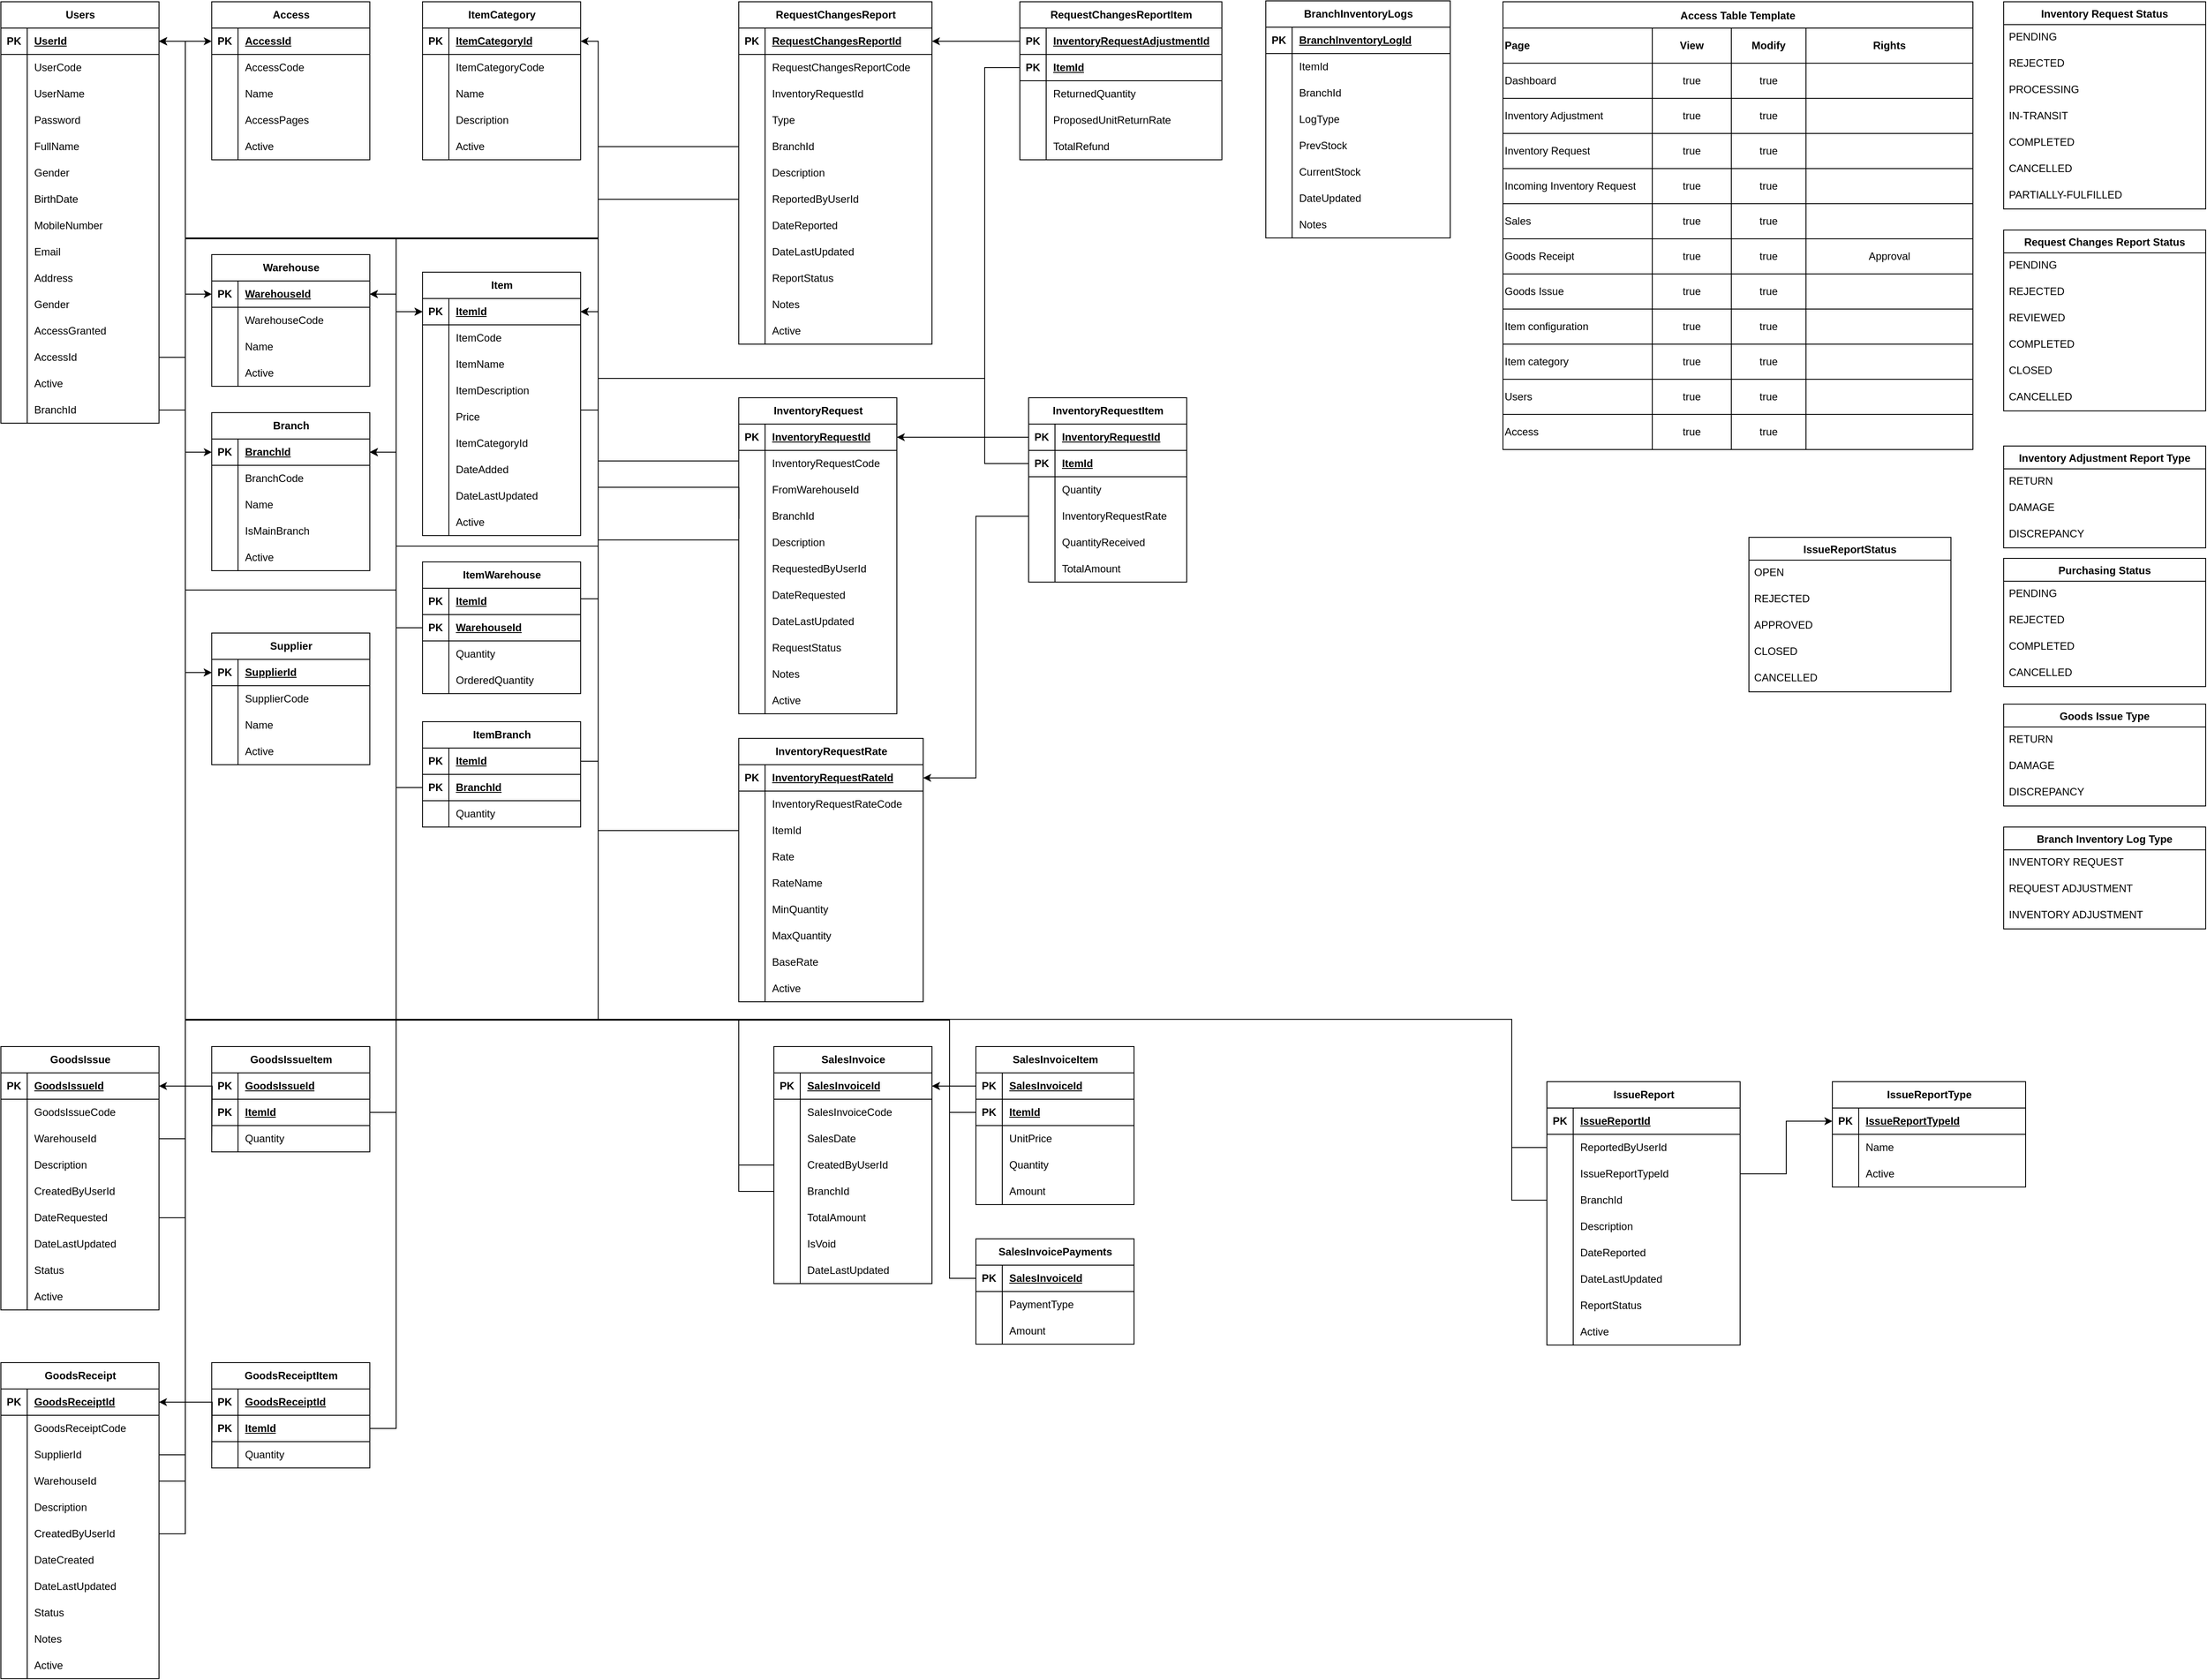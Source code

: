 <mxfile version="22.1.7" type="device">
  <diagram name="Page-1" id="VXeuxmy8tqWKkmLIqRSl">
    <mxGraphModel dx="1793" dy="960" grid="1" gridSize="10" guides="1" tooltips="1" connect="1" arrows="1" fold="1" page="1" pageScale="1" pageWidth="850" pageHeight="1100" math="0" shadow="0">
      <root>
        <mxCell id="0" />
        <mxCell id="1" parent="0" />
        <mxCell id="eA1IGAIoiXz5d1AhTtTI-61" value="Users" style="shape=table;startSize=30;container=1;collapsible=1;childLayout=tableLayout;fixedRows=1;rowLines=0;fontStyle=1;align=center;resizeLast=1;html=1;" parent="1" vertex="1">
          <mxGeometry x="40" y="41" width="180" height="480" as="geometry" />
        </mxCell>
        <mxCell id="eA1IGAIoiXz5d1AhTtTI-62" value="" style="shape=tableRow;horizontal=0;startSize=0;swimlaneHead=0;swimlaneBody=0;fillColor=none;collapsible=0;dropTarget=0;points=[[0,0.5],[1,0.5]];portConstraint=eastwest;top=0;left=0;right=0;bottom=1;" parent="eA1IGAIoiXz5d1AhTtTI-61" vertex="1">
          <mxGeometry y="30" width="180" height="30" as="geometry" />
        </mxCell>
        <mxCell id="eA1IGAIoiXz5d1AhTtTI-63" value="PK" style="shape=partialRectangle;connectable=0;fillColor=none;top=0;left=0;bottom=0;right=0;fontStyle=1;overflow=hidden;whiteSpace=wrap;html=1;" parent="eA1IGAIoiXz5d1AhTtTI-62" vertex="1">
          <mxGeometry width="30" height="30" as="geometry">
            <mxRectangle width="30" height="30" as="alternateBounds" />
          </mxGeometry>
        </mxCell>
        <mxCell id="eA1IGAIoiXz5d1AhTtTI-64" value="UserId" style="shape=partialRectangle;connectable=0;fillColor=none;top=0;left=0;bottom=0;right=0;align=left;spacingLeft=6;fontStyle=5;overflow=hidden;whiteSpace=wrap;html=1;" parent="eA1IGAIoiXz5d1AhTtTI-62" vertex="1">
          <mxGeometry x="30" width="150" height="30" as="geometry">
            <mxRectangle width="150" height="30" as="alternateBounds" />
          </mxGeometry>
        </mxCell>
        <mxCell id="cKDo-uzJNxfXPd-QFL6t-13" style="shape=tableRow;horizontal=0;startSize=0;swimlaneHead=0;swimlaneBody=0;fillColor=none;collapsible=0;dropTarget=0;points=[[0,0.5],[1,0.5]];portConstraint=eastwest;top=0;left=0;right=0;bottom=0;" parent="eA1IGAIoiXz5d1AhTtTI-61" vertex="1">
          <mxGeometry y="60" width="180" height="30" as="geometry" />
        </mxCell>
        <mxCell id="cKDo-uzJNxfXPd-QFL6t-14" style="shape=partialRectangle;connectable=0;fillColor=none;top=0;left=0;bottom=0;right=0;editable=1;overflow=hidden;whiteSpace=wrap;html=1;" parent="cKDo-uzJNxfXPd-QFL6t-13" vertex="1">
          <mxGeometry width="30" height="30" as="geometry">
            <mxRectangle width="30" height="30" as="alternateBounds" />
          </mxGeometry>
        </mxCell>
        <mxCell id="cKDo-uzJNxfXPd-QFL6t-15" value="UserCode" style="shape=partialRectangle;connectable=0;fillColor=none;top=0;left=0;bottom=0;right=0;align=left;spacingLeft=6;overflow=hidden;whiteSpace=wrap;html=1;" parent="cKDo-uzJNxfXPd-QFL6t-13" vertex="1">
          <mxGeometry x="30" width="150" height="30" as="geometry">
            <mxRectangle width="150" height="30" as="alternateBounds" />
          </mxGeometry>
        </mxCell>
        <mxCell id="eA1IGAIoiXz5d1AhTtTI-83" style="shape=tableRow;horizontal=0;startSize=0;swimlaneHead=0;swimlaneBody=0;fillColor=none;collapsible=0;dropTarget=0;points=[[0,0.5],[1,0.5]];portConstraint=eastwest;top=0;left=0;right=0;bottom=0;" parent="eA1IGAIoiXz5d1AhTtTI-61" vertex="1">
          <mxGeometry y="90" width="180" height="30" as="geometry" />
        </mxCell>
        <mxCell id="eA1IGAIoiXz5d1AhTtTI-84" style="shape=partialRectangle;connectable=0;fillColor=none;top=0;left=0;bottom=0;right=0;editable=1;overflow=hidden;whiteSpace=wrap;html=1;" parent="eA1IGAIoiXz5d1AhTtTI-83" vertex="1">
          <mxGeometry width="30" height="30" as="geometry">
            <mxRectangle width="30" height="30" as="alternateBounds" />
          </mxGeometry>
        </mxCell>
        <mxCell id="eA1IGAIoiXz5d1AhTtTI-85" value="UserName" style="shape=partialRectangle;connectable=0;fillColor=none;top=0;left=0;bottom=0;right=0;align=left;spacingLeft=6;overflow=hidden;whiteSpace=wrap;html=1;" parent="eA1IGAIoiXz5d1AhTtTI-83" vertex="1">
          <mxGeometry x="30" width="150" height="30" as="geometry">
            <mxRectangle width="150" height="30" as="alternateBounds" />
          </mxGeometry>
        </mxCell>
        <mxCell id="eA1IGAIoiXz5d1AhTtTI-65" value="" style="shape=tableRow;horizontal=0;startSize=0;swimlaneHead=0;swimlaneBody=0;fillColor=none;collapsible=0;dropTarget=0;points=[[0,0.5],[1,0.5]];portConstraint=eastwest;top=0;left=0;right=0;bottom=0;" parent="eA1IGAIoiXz5d1AhTtTI-61" vertex="1">
          <mxGeometry y="120" width="180" height="30" as="geometry" />
        </mxCell>
        <mxCell id="eA1IGAIoiXz5d1AhTtTI-66" value="" style="shape=partialRectangle;connectable=0;fillColor=none;top=0;left=0;bottom=0;right=0;editable=1;overflow=hidden;whiteSpace=wrap;html=1;" parent="eA1IGAIoiXz5d1AhTtTI-65" vertex="1">
          <mxGeometry width="30" height="30" as="geometry">
            <mxRectangle width="30" height="30" as="alternateBounds" />
          </mxGeometry>
        </mxCell>
        <mxCell id="eA1IGAIoiXz5d1AhTtTI-67" value="Password" style="shape=partialRectangle;connectable=0;fillColor=none;top=0;left=0;bottom=0;right=0;align=left;spacingLeft=6;overflow=hidden;whiteSpace=wrap;html=1;" parent="eA1IGAIoiXz5d1AhTtTI-65" vertex="1">
          <mxGeometry x="30" width="150" height="30" as="geometry">
            <mxRectangle width="150" height="30" as="alternateBounds" />
          </mxGeometry>
        </mxCell>
        <mxCell id="OnsaQQrXvHZQjkLdkKkf-1" style="shape=tableRow;horizontal=0;startSize=0;swimlaneHead=0;swimlaneBody=0;fillColor=none;collapsible=0;dropTarget=0;points=[[0,0.5],[1,0.5]];portConstraint=eastwest;top=0;left=0;right=0;bottom=0;" parent="eA1IGAIoiXz5d1AhTtTI-61" vertex="1">
          <mxGeometry y="150" width="180" height="30" as="geometry" />
        </mxCell>
        <mxCell id="OnsaQQrXvHZQjkLdkKkf-2" style="shape=partialRectangle;connectable=0;fillColor=none;top=0;left=0;bottom=0;right=0;editable=1;overflow=hidden;whiteSpace=wrap;html=1;" parent="OnsaQQrXvHZQjkLdkKkf-1" vertex="1">
          <mxGeometry width="30" height="30" as="geometry">
            <mxRectangle width="30" height="30" as="alternateBounds" />
          </mxGeometry>
        </mxCell>
        <mxCell id="OnsaQQrXvHZQjkLdkKkf-3" value="FullName" style="shape=partialRectangle;connectable=0;fillColor=none;top=0;left=0;bottom=0;right=0;align=left;spacingLeft=6;overflow=hidden;whiteSpace=wrap;html=1;" parent="OnsaQQrXvHZQjkLdkKkf-1" vertex="1">
          <mxGeometry x="30" width="150" height="30" as="geometry">
            <mxRectangle width="150" height="30" as="alternateBounds" />
          </mxGeometry>
        </mxCell>
        <mxCell id="eA1IGAIoiXz5d1AhTtTI-126" style="shape=tableRow;horizontal=0;startSize=0;swimlaneHead=0;swimlaneBody=0;fillColor=none;collapsible=0;dropTarget=0;points=[[0,0.5],[1,0.5]];portConstraint=eastwest;top=0;left=0;right=0;bottom=0;" parent="eA1IGAIoiXz5d1AhTtTI-61" vertex="1">
          <mxGeometry y="180" width="180" height="30" as="geometry" />
        </mxCell>
        <mxCell id="eA1IGAIoiXz5d1AhTtTI-127" style="shape=partialRectangle;connectable=0;fillColor=none;top=0;left=0;bottom=0;right=0;editable=1;overflow=hidden;whiteSpace=wrap;html=1;" parent="eA1IGAIoiXz5d1AhTtTI-126" vertex="1">
          <mxGeometry width="30" height="30" as="geometry">
            <mxRectangle width="30" height="30" as="alternateBounds" />
          </mxGeometry>
        </mxCell>
        <mxCell id="eA1IGAIoiXz5d1AhTtTI-128" value="Gender" style="shape=partialRectangle;connectable=0;fillColor=none;top=0;left=0;bottom=0;right=0;align=left;spacingLeft=6;overflow=hidden;whiteSpace=wrap;html=1;" parent="eA1IGAIoiXz5d1AhTtTI-126" vertex="1">
          <mxGeometry x="30" width="150" height="30" as="geometry">
            <mxRectangle width="150" height="30" as="alternateBounds" />
          </mxGeometry>
        </mxCell>
        <mxCell id="i4DhXp3S7ln67zQ-7F9B-4" style="shape=tableRow;horizontal=0;startSize=0;swimlaneHead=0;swimlaneBody=0;fillColor=none;collapsible=0;dropTarget=0;points=[[0,0.5],[1,0.5]];portConstraint=eastwest;top=0;left=0;right=0;bottom=0;" parent="eA1IGAIoiXz5d1AhTtTI-61" vertex="1">
          <mxGeometry y="210" width="180" height="30" as="geometry" />
        </mxCell>
        <mxCell id="i4DhXp3S7ln67zQ-7F9B-5" style="shape=partialRectangle;connectable=0;fillColor=none;top=0;left=0;bottom=0;right=0;editable=1;overflow=hidden;whiteSpace=wrap;html=1;" parent="i4DhXp3S7ln67zQ-7F9B-4" vertex="1">
          <mxGeometry width="30" height="30" as="geometry">
            <mxRectangle width="30" height="30" as="alternateBounds" />
          </mxGeometry>
        </mxCell>
        <mxCell id="i4DhXp3S7ln67zQ-7F9B-6" value="BirthDate" style="shape=partialRectangle;connectable=0;fillColor=none;top=0;left=0;bottom=0;right=0;align=left;spacingLeft=6;overflow=hidden;whiteSpace=wrap;html=1;" parent="i4DhXp3S7ln67zQ-7F9B-4" vertex="1">
          <mxGeometry x="30" width="150" height="30" as="geometry">
            <mxRectangle width="150" height="30" as="alternateBounds" />
          </mxGeometry>
        </mxCell>
        <mxCell id="eA1IGAIoiXz5d1AhTtTI-129" style="shape=tableRow;horizontal=0;startSize=0;swimlaneHead=0;swimlaneBody=0;fillColor=none;collapsible=0;dropTarget=0;points=[[0,0.5],[1,0.5]];portConstraint=eastwest;top=0;left=0;right=0;bottom=0;" parent="eA1IGAIoiXz5d1AhTtTI-61" vertex="1">
          <mxGeometry y="240" width="180" height="30" as="geometry" />
        </mxCell>
        <mxCell id="eA1IGAIoiXz5d1AhTtTI-130" style="shape=partialRectangle;connectable=0;fillColor=none;top=0;left=0;bottom=0;right=0;editable=1;overflow=hidden;whiteSpace=wrap;html=1;" parent="eA1IGAIoiXz5d1AhTtTI-129" vertex="1">
          <mxGeometry width="30" height="30" as="geometry">
            <mxRectangle width="30" height="30" as="alternateBounds" />
          </mxGeometry>
        </mxCell>
        <mxCell id="eA1IGAIoiXz5d1AhTtTI-131" value="MobileNumber" style="shape=partialRectangle;connectable=0;fillColor=none;top=0;left=0;bottom=0;right=0;align=left;spacingLeft=6;overflow=hidden;whiteSpace=wrap;html=1;" parent="eA1IGAIoiXz5d1AhTtTI-129" vertex="1">
          <mxGeometry x="30" width="150" height="30" as="geometry">
            <mxRectangle width="150" height="30" as="alternateBounds" />
          </mxGeometry>
        </mxCell>
        <mxCell id="eA1IGAIoiXz5d1AhTtTI-132" style="shape=tableRow;horizontal=0;startSize=0;swimlaneHead=0;swimlaneBody=0;fillColor=none;collapsible=0;dropTarget=0;points=[[0,0.5],[1,0.5]];portConstraint=eastwest;top=0;left=0;right=0;bottom=0;" parent="eA1IGAIoiXz5d1AhTtTI-61" vertex="1">
          <mxGeometry y="270" width="180" height="30" as="geometry" />
        </mxCell>
        <mxCell id="eA1IGAIoiXz5d1AhTtTI-133" style="shape=partialRectangle;connectable=0;fillColor=none;top=0;left=0;bottom=0;right=0;editable=1;overflow=hidden;whiteSpace=wrap;html=1;" parent="eA1IGAIoiXz5d1AhTtTI-132" vertex="1">
          <mxGeometry width="30" height="30" as="geometry">
            <mxRectangle width="30" height="30" as="alternateBounds" />
          </mxGeometry>
        </mxCell>
        <mxCell id="eA1IGAIoiXz5d1AhTtTI-134" value="Email" style="shape=partialRectangle;connectable=0;fillColor=none;top=0;left=0;bottom=0;right=0;align=left;spacingLeft=6;overflow=hidden;whiteSpace=wrap;html=1;" parent="eA1IGAIoiXz5d1AhTtTI-132" vertex="1">
          <mxGeometry x="30" width="150" height="30" as="geometry">
            <mxRectangle width="150" height="30" as="alternateBounds" />
          </mxGeometry>
        </mxCell>
        <mxCell id="eA1IGAIoiXz5d1AhTtTI-68" value="" style="shape=tableRow;horizontal=0;startSize=0;swimlaneHead=0;swimlaneBody=0;fillColor=none;collapsible=0;dropTarget=0;points=[[0,0.5],[1,0.5]];portConstraint=eastwest;top=0;left=0;right=0;bottom=0;" parent="eA1IGAIoiXz5d1AhTtTI-61" vertex="1">
          <mxGeometry y="300" width="180" height="30" as="geometry" />
        </mxCell>
        <mxCell id="eA1IGAIoiXz5d1AhTtTI-69" value="" style="shape=partialRectangle;connectable=0;fillColor=none;top=0;left=0;bottom=0;right=0;editable=1;overflow=hidden;whiteSpace=wrap;html=1;" parent="eA1IGAIoiXz5d1AhTtTI-68" vertex="1">
          <mxGeometry width="30" height="30" as="geometry">
            <mxRectangle width="30" height="30" as="alternateBounds" />
          </mxGeometry>
        </mxCell>
        <mxCell id="eA1IGAIoiXz5d1AhTtTI-70" value="Address" style="shape=partialRectangle;connectable=0;fillColor=none;top=0;left=0;bottom=0;right=0;align=left;spacingLeft=6;overflow=hidden;whiteSpace=wrap;html=1;" parent="eA1IGAIoiXz5d1AhTtTI-68" vertex="1">
          <mxGeometry x="30" width="150" height="30" as="geometry">
            <mxRectangle width="150" height="30" as="alternateBounds" />
          </mxGeometry>
        </mxCell>
        <mxCell id="eA1IGAIoiXz5d1AhTtTI-71" value="" style="shape=tableRow;horizontal=0;startSize=0;swimlaneHead=0;swimlaneBody=0;fillColor=none;collapsible=0;dropTarget=0;points=[[0,0.5],[1,0.5]];portConstraint=eastwest;top=0;left=0;right=0;bottom=0;" parent="eA1IGAIoiXz5d1AhTtTI-61" vertex="1">
          <mxGeometry y="330" width="180" height="30" as="geometry" />
        </mxCell>
        <mxCell id="eA1IGAIoiXz5d1AhTtTI-72" value="" style="shape=partialRectangle;connectable=0;fillColor=none;top=0;left=0;bottom=0;right=0;editable=1;overflow=hidden;whiteSpace=wrap;html=1;" parent="eA1IGAIoiXz5d1AhTtTI-71" vertex="1">
          <mxGeometry width="30" height="30" as="geometry">
            <mxRectangle width="30" height="30" as="alternateBounds" />
          </mxGeometry>
        </mxCell>
        <mxCell id="eA1IGAIoiXz5d1AhTtTI-73" value="Gender" style="shape=partialRectangle;connectable=0;fillColor=none;top=0;left=0;bottom=0;right=0;align=left;spacingLeft=6;overflow=hidden;whiteSpace=wrap;html=1;" parent="eA1IGAIoiXz5d1AhTtTI-71" vertex="1">
          <mxGeometry x="30" width="150" height="30" as="geometry">
            <mxRectangle width="150" height="30" as="alternateBounds" />
          </mxGeometry>
        </mxCell>
        <mxCell id="OnsaQQrXvHZQjkLdkKkf-25" style="shape=tableRow;horizontal=0;startSize=0;swimlaneHead=0;swimlaneBody=0;fillColor=none;collapsible=0;dropTarget=0;points=[[0,0.5],[1,0.5]];portConstraint=eastwest;top=0;left=0;right=0;bottom=0;" parent="eA1IGAIoiXz5d1AhTtTI-61" vertex="1">
          <mxGeometry y="360" width="180" height="30" as="geometry" />
        </mxCell>
        <mxCell id="OnsaQQrXvHZQjkLdkKkf-26" style="shape=partialRectangle;connectable=0;fillColor=none;top=0;left=0;bottom=0;right=0;editable=1;overflow=hidden;whiteSpace=wrap;html=1;" parent="OnsaQQrXvHZQjkLdkKkf-25" vertex="1">
          <mxGeometry width="30" height="30" as="geometry">
            <mxRectangle width="30" height="30" as="alternateBounds" />
          </mxGeometry>
        </mxCell>
        <mxCell id="OnsaQQrXvHZQjkLdkKkf-27" value="AccessGranted" style="shape=partialRectangle;connectable=0;fillColor=none;top=0;left=0;bottom=0;right=0;align=left;spacingLeft=6;overflow=hidden;whiteSpace=wrap;html=1;" parent="OnsaQQrXvHZQjkLdkKkf-25" vertex="1">
          <mxGeometry x="30" width="150" height="30" as="geometry">
            <mxRectangle width="150" height="30" as="alternateBounds" />
          </mxGeometry>
        </mxCell>
        <mxCell id="OnsaQQrXvHZQjkLdkKkf-22" style="shape=tableRow;horizontal=0;startSize=0;swimlaneHead=0;swimlaneBody=0;fillColor=none;collapsible=0;dropTarget=0;points=[[0,0.5],[1,0.5]];portConstraint=eastwest;top=0;left=0;right=0;bottom=0;" parent="eA1IGAIoiXz5d1AhTtTI-61" vertex="1">
          <mxGeometry y="390" width="180" height="30" as="geometry" />
        </mxCell>
        <mxCell id="OnsaQQrXvHZQjkLdkKkf-23" style="shape=partialRectangle;connectable=0;fillColor=none;top=0;left=0;bottom=0;right=0;editable=1;overflow=hidden;whiteSpace=wrap;html=1;" parent="OnsaQQrXvHZQjkLdkKkf-22" vertex="1">
          <mxGeometry width="30" height="30" as="geometry">
            <mxRectangle width="30" height="30" as="alternateBounds" />
          </mxGeometry>
        </mxCell>
        <mxCell id="OnsaQQrXvHZQjkLdkKkf-24" value="AccessId" style="shape=partialRectangle;connectable=0;fillColor=none;top=0;left=0;bottom=0;right=0;align=left;spacingLeft=6;overflow=hidden;whiteSpace=wrap;html=1;" parent="OnsaQQrXvHZQjkLdkKkf-22" vertex="1">
          <mxGeometry x="30" width="150" height="30" as="geometry">
            <mxRectangle width="150" height="30" as="alternateBounds" />
          </mxGeometry>
        </mxCell>
        <mxCell id="Br0aEAkz5aLa_FDBQ0Ni-1" style="shape=tableRow;horizontal=0;startSize=0;swimlaneHead=0;swimlaneBody=0;fillColor=none;collapsible=0;dropTarget=0;points=[[0,0.5],[1,0.5]];portConstraint=eastwest;top=0;left=0;right=0;bottom=0;" parent="eA1IGAIoiXz5d1AhTtTI-61" vertex="1">
          <mxGeometry y="420" width="180" height="30" as="geometry" />
        </mxCell>
        <mxCell id="Br0aEAkz5aLa_FDBQ0Ni-2" style="shape=partialRectangle;connectable=0;fillColor=none;top=0;left=0;bottom=0;right=0;editable=1;overflow=hidden;whiteSpace=wrap;html=1;" parent="Br0aEAkz5aLa_FDBQ0Ni-1" vertex="1">
          <mxGeometry width="30" height="30" as="geometry">
            <mxRectangle width="30" height="30" as="alternateBounds" />
          </mxGeometry>
        </mxCell>
        <mxCell id="Br0aEAkz5aLa_FDBQ0Ni-3" value="Active" style="shape=partialRectangle;connectable=0;fillColor=none;top=0;left=0;bottom=0;right=0;align=left;spacingLeft=6;overflow=hidden;whiteSpace=wrap;html=1;" parent="Br0aEAkz5aLa_FDBQ0Ni-1" vertex="1">
          <mxGeometry x="30" width="150" height="30" as="geometry">
            <mxRectangle width="150" height="30" as="alternateBounds" />
          </mxGeometry>
        </mxCell>
        <mxCell id="Br0aEAkz5aLa_FDBQ0Ni-412" style="shape=tableRow;horizontal=0;startSize=0;swimlaneHead=0;swimlaneBody=0;fillColor=none;collapsible=0;dropTarget=0;points=[[0,0.5],[1,0.5]];portConstraint=eastwest;top=0;left=0;right=0;bottom=0;" parent="eA1IGAIoiXz5d1AhTtTI-61" vertex="1">
          <mxGeometry y="450" width="180" height="30" as="geometry" />
        </mxCell>
        <mxCell id="Br0aEAkz5aLa_FDBQ0Ni-413" style="shape=partialRectangle;connectable=0;fillColor=none;top=0;left=0;bottom=0;right=0;editable=1;overflow=hidden;whiteSpace=wrap;html=1;" parent="Br0aEAkz5aLa_FDBQ0Ni-412" vertex="1">
          <mxGeometry width="30" height="30" as="geometry">
            <mxRectangle width="30" height="30" as="alternateBounds" />
          </mxGeometry>
        </mxCell>
        <mxCell id="Br0aEAkz5aLa_FDBQ0Ni-414" value="BranchId" style="shape=partialRectangle;connectable=0;fillColor=none;top=0;left=0;bottom=0;right=0;align=left;spacingLeft=6;overflow=hidden;whiteSpace=wrap;html=1;" parent="Br0aEAkz5aLa_FDBQ0Ni-412" vertex="1">
          <mxGeometry x="30" width="150" height="30" as="geometry">
            <mxRectangle width="150" height="30" as="alternateBounds" />
          </mxGeometry>
        </mxCell>
        <mxCell id="eA1IGAIoiXz5d1AhTtTI-94" value="Access" style="shape=table;startSize=30;container=1;collapsible=1;childLayout=tableLayout;fixedRows=1;rowLines=0;fontStyle=1;align=center;resizeLast=1;html=1;" parent="1" vertex="1">
          <mxGeometry x="280" y="41" width="180" height="180" as="geometry" />
        </mxCell>
        <mxCell id="eA1IGAIoiXz5d1AhTtTI-95" value="" style="shape=tableRow;horizontal=0;startSize=0;swimlaneHead=0;swimlaneBody=0;fillColor=none;collapsible=0;dropTarget=0;points=[[0,0.5],[1,0.5]];portConstraint=eastwest;top=0;left=0;right=0;bottom=1;" parent="eA1IGAIoiXz5d1AhTtTI-94" vertex="1">
          <mxGeometry y="30" width="180" height="30" as="geometry" />
        </mxCell>
        <mxCell id="eA1IGAIoiXz5d1AhTtTI-96" value="PK" style="shape=partialRectangle;connectable=0;fillColor=none;top=0;left=0;bottom=0;right=0;fontStyle=1;overflow=hidden;whiteSpace=wrap;html=1;" parent="eA1IGAIoiXz5d1AhTtTI-95" vertex="1">
          <mxGeometry width="30" height="30" as="geometry">
            <mxRectangle width="30" height="30" as="alternateBounds" />
          </mxGeometry>
        </mxCell>
        <mxCell id="eA1IGAIoiXz5d1AhTtTI-97" value="AccessId" style="shape=partialRectangle;connectable=0;fillColor=none;top=0;left=0;bottom=0;right=0;align=left;spacingLeft=6;fontStyle=5;overflow=hidden;whiteSpace=wrap;html=1;" parent="eA1IGAIoiXz5d1AhTtTI-95" vertex="1">
          <mxGeometry x="30" width="150" height="30" as="geometry">
            <mxRectangle width="150" height="30" as="alternateBounds" />
          </mxGeometry>
        </mxCell>
        <mxCell id="9IErCFEsv5coIT-tVn8n-11" style="shape=tableRow;horizontal=0;startSize=0;swimlaneHead=0;swimlaneBody=0;fillColor=none;collapsible=0;dropTarget=0;points=[[0,0.5],[1,0.5]];portConstraint=eastwest;top=0;left=0;right=0;bottom=0;" parent="eA1IGAIoiXz5d1AhTtTI-94" vertex="1">
          <mxGeometry y="60" width="180" height="30" as="geometry" />
        </mxCell>
        <mxCell id="9IErCFEsv5coIT-tVn8n-12" style="shape=partialRectangle;connectable=0;fillColor=none;top=0;left=0;bottom=0;right=0;editable=1;overflow=hidden;whiteSpace=wrap;html=1;" parent="9IErCFEsv5coIT-tVn8n-11" vertex="1">
          <mxGeometry width="30" height="30" as="geometry">
            <mxRectangle width="30" height="30" as="alternateBounds" />
          </mxGeometry>
        </mxCell>
        <mxCell id="9IErCFEsv5coIT-tVn8n-13" value="AccessCode" style="shape=partialRectangle;connectable=0;fillColor=none;top=0;left=0;bottom=0;right=0;align=left;spacingLeft=6;overflow=hidden;whiteSpace=wrap;html=1;" parent="9IErCFEsv5coIT-tVn8n-11" vertex="1">
          <mxGeometry x="30" width="150" height="30" as="geometry">
            <mxRectangle width="150" height="30" as="alternateBounds" />
          </mxGeometry>
        </mxCell>
        <mxCell id="cKDo-uzJNxfXPd-QFL6t-7" style="shape=tableRow;horizontal=0;startSize=0;swimlaneHead=0;swimlaneBody=0;fillColor=none;collapsible=0;dropTarget=0;points=[[0,0.5],[1,0.5]];portConstraint=eastwest;top=0;left=0;right=0;bottom=0;" parent="eA1IGAIoiXz5d1AhTtTI-94" vertex="1">
          <mxGeometry y="90" width="180" height="30" as="geometry" />
        </mxCell>
        <mxCell id="cKDo-uzJNxfXPd-QFL6t-8" style="shape=partialRectangle;connectable=0;fillColor=none;top=0;left=0;bottom=0;right=0;editable=1;overflow=hidden;whiteSpace=wrap;html=1;" parent="cKDo-uzJNxfXPd-QFL6t-7" vertex="1">
          <mxGeometry width="30" height="30" as="geometry">
            <mxRectangle width="30" height="30" as="alternateBounds" />
          </mxGeometry>
        </mxCell>
        <mxCell id="cKDo-uzJNxfXPd-QFL6t-9" value="Name" style="shape=partialRectangle;connectable=0;fillColor=none;top=0;left=0;bottom=0;right=0;align=left;spacingLeft=6;overflow=hidden;whiteSpace=wrap;html=1;" parent="cKDo-uzJNxfXPd-QFL6t-7" vertex="1">
          <mxGeometry x="30" width="150" height="30" as="geometry">
            <mxRectangle width="150" height="30" as="alternateBounds" />
          </mxGeometry>
        </mxCell>
        <mxCell id="eA1IGAIoiXz5d1AhTtTI-98" style="shape=tableRow;horizontal=0;startSize=0;swimlaneHead=0;swimlaneBody=0;fillColor=none;collapsible=0;dropTarget=0;points=[[0,0.5],[1,0.5]];portConstraint=eastwest;top=0;left=0;right=0;bottom=0;" parent="eA1IGAIoiXz5d1AhTtTI-94" vertex="1">
          <mxGeometry y="120" width="180" height="30" as="geometry" />
        </mxCell>
        <mxCell id="eA1IGAIoiXz5d1AhTtTI-99" style="shape=partialRectangle;connectable=0;fillColor=none;top=0;left=0;bottom=0;right=0;editable=1;overflow=hidden;whiteSpace=wrap;html=1;" parent="eA1IGAIoiXz5d1AhTtTI-98" vertex="1">
          <mxGeometry width="30" height="30" as="geometry">
            <mxRectangle width="30" height="30" as="alternateBounds" />
          </mxGeometry>
        </mxCell>
        <mxCell id="eA1IGAIoiXz5d1AhTtTI-100" value="AccessPages" style="shape=partialRectangle;connectable=0;fillColor=none;top=0;left=0;bottom=0;right=0;align=left;spacingLeft=6;overflow=hidden;whiteSpace=wrap;html=1;" parent="eA1IGAIoiXz5d1AhTtTI-98" vertex="1">
          <mxGeometry x="30" width="150" height="30" as="geometry">
            <mxRectangle width="150" height="30" as="alternateBounds" />
          </mxGeometry>
        </mxCell>
        <mxCell id="eA1IGAIoiXz5d1AhTtTI-101" value="" style="shape=tableRow;horizontal=0;startSize=0;swimlaneHead=0;swimlaneBody=0;fillColor=none;collapsible=0;dropTarget=0;points=[[0,0.5],[1,0.5]];portConstraint=eastwest;top=0;left=0;right=0;bottom=0;" parent="eA1IGAIoiXz5d1AhTtTI-94" vertex="1">
          <mxGeometry y="150" width="180" height="30" as="geometry" />
        </mxCell>
        <mxCell id="eA1IGAIoiXz5d1AhTtTI-102" value="" style="shape=partialRectangle;connectable=0;fillColor=none;top=0;left=0;bottom=0;right=0;editable=1;overflow=hidden;whiteSpace=wrap;html=1;" parent="eA1IGAIoiXz5d1AhTtTI-101" vertex="1">
          <mxGeometry width="30" height="30" as="geometry">
            <mxRectangle width="30" height="30" as="alternateBounds" />
          </mxGeometry>
        </mxCell>
        <mxCell id="eA1IGAIoiXz5d1AhTtTI-103" value="Active" style="shape=partialRectangle;connectable=0;fillColor=none;top=0;left=0;bottom=0;right=0;align=left;spacingLeft=6;overflow=hidden;whiteSpace=wrap;html=1;" parent="eA1IGAIoiXz5d1AhTtTI-101" vertex="1">
          <mxGeometry x="30" width="150" height="30" as="geometry">
            <mxRectangle width="150" height="30" as="alternateBounds" />
          </mxGeometry>
        </mxCell>
        <mxCell id="i4DhXp3S7ln67zQ-7F9B-29" value="ItemCategory" style="shape=table;startSize=30;container=1;collapsible=1;childLayout=tableLayout;fixedRows=1;rowLines=0;fontStyle=1;align=center;resizeLast=1;html=1;" parent="1" vertex="1">
          <mxGeometry x="520" y="41" width="180" height="180" as="geometry" />
        </mxCell>
        <mxCell id="i4DhXp3S7ln67zQ-7F9B-30" value="" style="shape=tableRow;horizontal=0;startSize=0;swimlaneHead=0;swimlaneBody=0;fillColor=none;collapsible=0;dropTarget=0;points=[[0,0.5],[1,0.5]];portConstraint=eastwest;top=0;left=0;right=0;bottom=1;" parent="i4DhXp3S7ln67zQ-7F9B-29" vertex="1">
          <mxGeometry y="30" width="180" height="30" as="geometry" />
        </mxCell>
        <mxCell id="i4DhXp3S7ln67zQ-7F9B-31" value="PK" style="shape=partialRectangle;connectable=0;fillColor=none;top=0;left=0;bottom=0;right=0;fontStyle=1;overflow=hidden;whiteSpace=wrap;html=1;" parent="i4DhXp3S7ln67zQ-7F9B-30" vertex="1">
          <mxGeometry width="30" height="30" as="geometry">
            <mxRectangle width="30" height="30" as="alternateBounds" />
          </mxGeometry>
        </mxCell>
        <mxCell id="i4DhXp3S7ln67zQ-7F9B-32" value="ItemCategoryId" style="shape=partialRectangle;connectable=0;fillColor=none;top=0;left=0;bottom=0;right=0;align=left;spacingLeft=6;fontStyle=5;overflow=hidden;whiteSpace=wrap;html=1;" parent="i4DhXp3S7ln67zQ-7F9B-30" vertex="1">
          <mxGeometry x="30" width="150" height="30" as="geometry">
            <mxRectangle width="150" height="30" as="alternateBounds" />
          </mxGeometry>
        </mxCell>
        <mxCell id="9IErCFEsv5coIT-tVn8n-14" style="shape=tableRow;horizontal=0;startSize=0;swimlaneHead=0;swimlaneBody=0;fillColor=none;collapsible=0;dropTarget=0;points=[[0,0.5],[1,0.5]];portConstraint=eastwest;top=0;left=0;right=0;bottom=0;" parent="i4DhXp3S7ln67zQ-7F9B-29" vertex="1">
          <mxGeometry y="60" width="180" height="30" as="geometry" />
        </mxCell>
        <mxCell id="9IErCFEsv5coIT-tVn8n-15" style="shape=partialRectangle;connectable=0;fillColor=none;top=0;left=0;bottom=0;right=0;editable=1;overflow=hidden;whiteSpace=wrap;html=1;" parent="9IErCFEsv5coIT-tVn8n-14" vertex="1">
          <mxGeometry width="30" height="30" as="geometry">
            <mxRectangle width="30" height="30" as="alternateBounds" />
          </mxGeometry>
        </mxCell>
        <mxCell id="9IErCFEsv5coIT-tVn8n-16" value="ItemCategoryCode" style="shape=partialRectangle;connectable=0;fillColor=none;top=0;left=0;bottom=0;right=0;align=left;spacingLeft=6;overflow=hidden;whiteSpace=wrap;html=1;" parent="9IErCFEsv5coIT-tVn8n-14" vertex="1">
          <mxGeometry x="30" width="150" height="30" as="geometry">
            <mxRectangle width="150" height="30" as="alternateBounds" />
          </mxGeometry>
        </mxCell>
        <mxCell id="i4DhXp3S7ln67zQ-7F9B-33" style="shape=tableRow;horizontal=0;startSize=0;swimlaneHead=0;swimlaneBody=0;fillColor=none;collapsible=0;dropTarget=0;points=[[0,0.5],[1,0.5]];portConstraint=eastwest;top=0;left=0;right=0;bottom=0;" parent="i4DhXp3S7ln67zQ-7F9B-29" vertex="1">
          <mxGeometry y="90" width="180" height="30" as="geometry" />
        </mxCell>
        <mxCell id="i4DhXp3S7ln67zQ-7F9B-34" style="shape=partialRectangle;connectable=0;fillColor=none;top=0;left=0;bottom=0;right=0;editable=1;overflow=hidden;whiteSpace=wrap;html=1;" parent="i4DhXp3S7ln67zQ-7F9B-33" vertex="1">
          <mxGeometry width="30" height="30" as="geometry">
            <mxRectangle width="30" height="30" as="alternateBounds" />
          </mxGeometry>
        </mxCell>
        <mxCell id="i4DhXp3S7ln67zQ-7F9B-35" value="Name" style="shape=partialRectangle;connectable=0;fillColor=none;top=0;left=0;bottom=0;right=0;align=left;spacingLeft=6;overflow=hidden;whiteSpace=wrap;html=1;" parent="i4DhXp3S7ln67zQ-7F9B-33" vertex="1">
          <mxGeometry x="30" width="150" height="30" as="geometry">
            <mxRectangle width="150" height="30" as="alternateBounds" />
          </mxGeometry>
        </mxCell>
        <mxCell id="i4DhXp3S7ln67zQ-7F9B-36" value="" style="shape=tableRow;horizontal=0;startSize=0;swimlaneHead=0;swimlaneBody=0;fillColor=none;collapsible=0;dropTarget=0;points=[[0,0.5],[1,0.5]];portConstraint=eastwest;top=0;left=0;right=0;bottom=0;" parent="i4DhXp3S7ln67zQ-7F9B-29" vertex="1">
          <mxGeometry y="120" width="180" height="30" as="geometry" />
        </mxCell>
        <mxCell id="i4DhXp3S7ln67zQ-7F9B-37" value="" style="shape=partialRectangle;connectable=0;fillColor=none;top=0;left=0;bottom=0;right=0;editable=1;overflow=hidden;whiteSpace=wrap;html=1;" parent="i4DhXp3S7ln67zQ-7F9B-36" vertex="1">
          <mxGeometry width="30" height="30" as="geometry">
            <mxRectangle width="30" height="30" as="alternateBounds" />
          </mxGeometry>
        </mxCell>
        <mxCell id="i4DhXp3S7ln67zQ-7F9B-38" value="Description" style="shape=partialRectangle;connectable=0;fillColor=none;top=0;left=0;bottom=0;right=0;align=left;spacingLeft=6;overflow=hidden;whiteSpace=wrap;html=1;" parent="i4DhXp3S7ln67zQ-7F9B-36" vertex="1">
          <mxGeometry x="30" width="150" height="30" as="geometry">
            <mxRectangle width="150" height="30" as="alternateBounds" />
          </mxGeometry>
        </mxCell>
        <mxCell id="i4DhXp3S7ln67zQ-7F9B-45" value="" style="shape=tableRow;horizontal=0;startSize=0;swimlaneHead=0;swimlaneBody=0;fillColor=none;collapsible=0;dropTarget=0;points=[[0,0.5],[1,0.5]];portConstraint=eastwest;top=0;left=0;right=0;bottom=0;" parent="i4DhXp3S7ln67zQ-7F9B-29" vertex="1">
          <mxGeometry y="150" width="180" height="30" as="geometry" />
        </mxCell>
        <mxCell id="i4DhXp3S7ln67zQ-7F9B-46" value="" style="shape=partialRectangle;connectable=0;fillColor=none;top=0;left=0;bottom=0;right=0;editable=1;overflow=hidden;whiteSpace=wrap;html=1;" parent="i4DhXp3S7ln67zQ-7F9B-45" vertex="1">
          <mxGeometry width="30" height="30" as="geometry">
            <mxRectangle width="30" height="30" as="alternateBounds" />
          </mxGeometry>
        </mxCell>
        <mxCell id="i4DhXp3S7ln67zQ-7F9B-47" value="Active" style="shape=partialRectangle;connectable=0;fillColor=none;top=0;left=0;bottom=0;right=0;align=left;spacingLeft=6;overflow=hidden;whiteSpace=wrap;html=1;" parent="i4DhXp3S7ln67zQ-7F9B-45" vertex="1">
          <mxGeometry x="30" width="150" height="30" as="geometry">
            <mxRectangle width="150" height="30" as="alternateBounds" />
          </mxGeometry>
        </mxCell>
        <mxCell id="i4DhXp3S7ln67zQ-7F9B-71" value="Item" style="shape=table;startSize=30;container=1;collapsible=1;childLayout=tableLayout;fixedRows=1;rowLines=0;fontStyle=1;align=center;resizeLast=1;html=1;" parent="1" vertex="1">
          <mxGeometry x="520" y="349" width="180" height="300" as="geometry" />
        </mxCell>
        <mxCell id="i4DhXp3S7ln67zQ-7F9B-72" value="" style="shape=tableRow;horizontal=0;startSize=0;swimlaneHead=0;swimlaneBody=0;fillColor=none;collapsible=0;dropTarget=0;points=[[0,0.5],[1,0.5]];portConstraint=eastwest;top=0;left=0;right=0;bottom=1;" parent="i4DhXp3S7ln67zQ-7F9B-71" vertex="1">
          <mxGeometry y="30" width="180" height="30" as="geometry" />
        </mxCell>
        <mxCell id="i4DhXp3S7ln67zQ-7F9B-73" value="PK" style="shape=partialRectangle;connectable=0;fillColor=none;top=0;left=0;bottom=0;right=0;fontStyle=1;overflow=hidden;whiteSpace=wrap;html=1;" parent="i4DhXp3S7ln67zQ-7F9B-72" vertex="1">
          <mxGeometry width="30" height="30" as="geometry">
            <mxRectangle width="30" height="30" as="alternateBounds" />
          </mxGeometry>
        </mxCell>
        <mxCell id="i4DhXp3S7ln67zQ-7F9B-74" value="ItemId" style="shape=partialRectangle;connectable=0;fillColor=none;top=0;left=0;bottom=0;right=0;align=left;spacingLeft=6;fontStyle=5;overflow=hidden;whiteSpace=wrap;html=1;" parent="i4DhXp3S7ln67zQ-7F9B-72" vertex="1">
          <mxGeometry x="30" width="150" height="30" as="geometry">
            <mxRectangle width="150" height="30" as="alternateBounds" />
          </mxGeometry>
        </mxCell>
        <mxCell id="cKDo-uzJNxfXPd-QFL6t-4" style="shape=tableRow;horizontal=0;startSize=0;swimlaneHead=0;swimlaneBody=0;fillColor=none;collapsible=0;dropTarget=0;points=[[0,0.5],[1,0.5]];portConstraint=eastwest;top=0;left=0;right=0;bottom=0;" parent="i4DhXp3S7ln67zQ-7F9B-71" vertex="1">
          <mxGeometry y="60" width="180" height="30" as="geometry" />
        </mxCell>
        <mxCell id="cKDo-uzJNxfXPd-QFL6t-5" style="shape=partialRectangle;connectable=0;fillColor=none;top=0;left=0;bottom=0;right=0;editable=1;overflow=hidden;whiteSpace=wrap;html=1;" parent="cKDo-uzJNxfXPd-QFL6t-4" vertex="1">
          <mxGeometry width="30" height="30" as="geometry">
            <mxRectangle width="30" height="30" as="alternateBounds" />
          </mxGeometry>
        </mxCell>
        <mxCell id="cKDo-uzJNxfXPd-QFL6t-6" value="ItemCode" style="shape=partialRectangle;connectable=0;fillColor=none;top=0;left=0;bottom=0;right=0;align=left;spacingLeft=6;overflow=hidden;whiteSpace=wrap;html=1;" parent="cKDo-uzJNxfXPd-QFL6t-4" vertex="1">
          <mxGeometry x="30" width="150" height="30" as="geometry">
            <mxRectangle width="150" height="30" as="alternateBounds" />
          </mxGeometry>
        </mxCell>
        <mxCell id="i4DhXp3S7ln67zQ-7F9B-75" style="shape=tableRow;horizontal=0;startSize=0;swimlaneHead=0;swimlaneBody=0;fillColor=none;collapsible=0;dropTarget=0;points=[[0,0.5],[1,0.5]];portConstraint=eastwest;top=0;left=0;right=0;bottom=0;" parent="i4DhXp3S7ln67zQ-7F9B-71" vertex="1">
          <mxGeometry y="90" width="180" height="30" as="geometry" />
        </mxCell>
        <mxCell id="i4DhXp3S7ln67zQ-7F9B-76" style="shape=partialRectangle;connectable=0;fillColor=none;top=0;left=0;bottom=0;right=0;editable=1;overflow=hidden;whiteSpace=wrap;html=1;" parent="i4DhXp3S7ln67zQ-7F9B-75" vertex="1">
          <mxGeometry width="30" height="30" as="geometry">
            <mxRectangle width="30" height="30" as="alternateBounds" />
          </mxGeometry>
        </mxCell>
        <mxCell id="i4DhXp3S7ln67zQ-7F9B-77" value="ItemName" style="shape=partialRectangle;connectable=0;fillColor=none;top=0;left=0;bottom=0;right=0;align=left;spacingLeft=6;overflow=hidden;whiteSpace=wrap;html=1;" parent="i4DhXp3S7ln67zQ-7F9B-75" vertex="1">
          <mxGeometry x="30" width="150" height="30" as="geometry">
            <mxRectangle width="150" height="30" as="alternateBounds" />
          </mxGeometry>
        </mxCell>
        <mxCell id="i4DhXp3S7ln67zQ-7F9B-78" style="shape=tableRow;horizontal=0;startSize=0;swimlaneHead=0;swimlaneBody=0;fillColor=none;collapsible=0;dropTarget=0;points=[[0,0.5],[1,0.5]];portConstraint=eastwest;top=0;left=0;right=0;bottom=0;" parent="i4DhXp3S7ln67zQ-7F9B-71" vertex="1">
          <mxGeometry y="120" width="180" height="30" as="geometry" />
        </mxCell>
        <mxCell id="i4DhXp3S7ln67zQ-7F9B-79" style="shape=partialRectangle;connectable=0;fillColor=none;top=0;left=0;bottom=0;right=0;editable=1;overflow=hidden;whiteSpace=wrap;html=1;" parent="i4DhXp3S7ln67zQ-7F9B-78" vertex="1">
          <mxGeometry width="30" height="30" as="geometry">
            <mxRectangle width="30" height="30" as="alternateBounds" />
          </mxGeometry>
        </mxCell>
        <mxCell id="i4DhXp3S7ln67zQ-7F9B-80" value="ItemDescription" style="shape=partialRectangle;connectable=0;fillColor=none;top=0;left=0;bottom=0;right=0;align=left;spacingLeft=6;overflow=hidden;whiteSpace=wrap;html=1;" parent="i4DhXp3S7ln67zQ-7F9B-78" vertex="1">
          <mxGeometry x="30" width="150" height="30" as="geometry">
            <mxRectangle width="150" height="30" as="alternateBounds" />
          </mxGeometry>
        </mxCell>
        <mxCell id="Br0aEAkz5aLa_FDBQ0Ni-390" style="shape=tableRow;horizontal=0;startSize=0;swimlaneHead=0;swimlaneBody=0;fillColor=none;collapsible=0;dropTarget=0;points=[[0,0.5],[1,0.5]];portConstraint=eastwest;top=0;left=0;right=0;bottom=0;" parent="i4DhXp3S7ln67zQ-7F9B-71" vertex="1">
          <mxGeometry y="150" width="180" height="30" as="geometry" />
        </mxCell>
        <mxCell id="Br0aEAkz5aLa_FDBQ0Ni-391" style="shape=partialRectangle;connectable=0;fillColor=none;top=0;left=0;bottom=0;right=0;editable=1;overflow=hidden;whiteSpace=wrap;html=1;" parent="Br0aEAkz5aLa_FDBQ0Ni-390" vertex="1">
          <mxGeometry width="30" height="30" as="geometry">
            <mxRectangle width="30" height="30" as="alternateBounds" />
          </mxGeometry>
        </mxCell>
        <mxCell id="Br0aEAkz5aLa_FDBQ0Ni-392" value="Price" style="shape=partialRectangle;connectable=0;fillColor=none;top=0;left=0;bottom=0;right=0;align=left;spacingLeft=6;overflow=hidden;whiteSpace=wrap;html=1;" parent="Br0aEAkz5aLa_FDBQ0Ni-390" vertex="1">
          <mxGeometry x="30" width="150" height="30" as="geometry">
            <mxRectangle width="150" height="30" as="alternateBounds" />
          </mxGeometry>
        </mxCell>
        <mxCell id="Br0aEAkz5aLa_FDBQ0Ni-63" style="shape=tableRow;horizontal=0;startSize=0;swimlaneHead=0;swimlaneBody=0;fillColor=none;collapsible=0;dropTarget=0;points=[[0,0.5],[1,0.5]];portConstraint=eastwest;top=0;left=0;right=0;bottom=0;" parent="i4DhXp3S7ln67zQ-7F9B-71" vertex="1">
          <mxGeometry y="180" width="180" height="30" as="geometry" />
        </mxCell>
        <mxCell id="Br0aEAkz5aLa_FDBQ0Ni-64" style="shape=partialRectangle;connectable=0;fillColor=none;top=0;left=0;bottom=0;right=0;editable=1;overflow=hidden;whiteSpace=wrap;html=1;" parent="Br0aEAkz5aLa_FDBQ0Ni-63" vertex="1">
          <mxGeometry width="30" height="30" as="geometry">
            <mxRectangle width="30" height="30" as="alternateBounds" />
          </mxGeometry>
        </mxCell>
        <mxCell id="Br0aEAkz5aLa_FDBQ0Ni-65" value="ItemCategoryId" style="shape=partialRectangle;connectable=0;fillColor=none;top=0;left=0;bottom=0;right=0;align=left;spacingLeft=6;overflow=hidden;whiteSpace=wrap;html=1;" parent="Br0aEAkz5aLa_FDBQ0Ni-63" vertex="1">
          <mxGeometry x="30" width="150" height="30" as="geometry">
            <mxRectangle width="150" height="30" as="alternateBounds" />
          </mxGeometry>
        </mxCell>
        <mxCell id="i4DhXp3S7ln67zQ-7F9B-90" style="shape=tableRow;horizontal=0;startSize=0;swimlaneHead=0;swimlaneBody=0;fillColor=none;collapsible=0;dropTarget=0;points=[[0,0.5],[1,0.5]];portConstraint=eastwest;top=0;left=0;right=0;bottom=0;" parent="i4DhXp3S7ln67zQ-7F9B-71" vertex="1">
          <mxGeometry y="210" width="180" height="30" as="geometry" />
        </mxCell>
        <mxCell id="i4DhXp3S7ln67zQ-7F9B-91" style="shape=partialRectangle;connectable=0;fillColor=none;top=0;left=0;bottom=0;right=0;editable=1;overflow=hidden;whiteSpace=wrap;html=1;" parent="i4DhXp3S7ln67zQ-7F9B-90" vertex="1">
          <mxGeometry width="30" height="30" as="geometry">
            <mxRectangle width="30" height="30" as="alternateBounds" />
          </mxGeometry>
        </mxCell>
        <mxCell id="i4DhXp3S7ln67zQ-7F9B-92" value="DateAdded" style="shape=partialRectangle;connectable=0;fillColor=none;top=0;left=0;bottom=0;right=0;align=left;spacingLeft=6;overflow=hidden;whiteSpace=wrap;html=1;" parent="i4DhXp3S7ln67zQ-7F9B-90" vertex="1">
          <mxGeometry x="30" width="150" height="30" as="geometry">
            <mxRectangle width="150" height="30" as="alternateBounds" />
          </mxGeometry>
        </mxCell>
        <mxCell id="_hFciraTjpiRTcJAkIJD-16" style="shape=tableRow;horizontal=0;startSize=0;swimlaneHead=0;swimlaneBody=0;fillColor=none;collapsible=0;dropTarget=0;points=[[0,0.5],[1,0.5]];portConstraint=eastwest;top=0;left=0;right=0;bottom=0;" parent="i4DhXp3S7ln67zQ-7F9B-71" vertex="1">
          <mxGeometry y="240" width="180" height="30" as="geometry" />
        </mxCell>
        <mxCell id="_hFciraTjpiRTcJAkIJD-17" style="shape=partialRectangle;connectable=0;fillColor=none;top=0;left=0;bottom=0;right=0;editable=1;overflow=hidden;whiteSpace=wrap;html=1;" parent="_hFciraTjpiRTcJAkIJD-16" vertex="1">
          <mxGeometry width="30" height="30" as="geometry">
            <mxRectangle width="30" height="30" as="alternateBounds" />
          </mxGeometry>
        </mxCell>
        <mxCell id="_hFciraTjpiRTcJAkIJD-18" value="DateLastUpdated" style="shape=partialRectangle;connectable=0;fillColor=none;top=0;left=0;bottom=0;right=0;align=left;spacingLeft=6;overflow=hidden;whiteSpace=wrap;html=1;" parent="_hFciraTjpiRTcJAkIJD-16" vertex="1">
          <mxGeometry x="30" width="150" height="30" as="geometry">
            <mxRectangle width="150" height="30" as="alternateBounds" />
          </mxGeometry>
        </mxCell>
        <mxCell id="cKDo-uzJNxfXPd-QFL6t-1" style="shape=tableRow;horizontal=0;startSize=0;swimlaneHead=0;swimlaneBody=0;fillColor=none;collapsible=0;dropTarget=0;points=[[0,0.5],[1,0.5]];portConstraint=eastwest;top=0;left=0;right=0;bottom=0;" parent="i4DhXp3S7ln67zQ-7F9B-71" vertex="1">
          <mxGeometry y="270" width="180" height="30" as="geometry" />
        </mxCell>
        <mxCell id="cKDo-uzJNxfXPd-QFL6t-2" style="shape=partialRectangle;connectable=0;fillColor=none;top=0;left=0;bottom=0;right=0;editable=1;overflow=hidden;whiteSpace=wrap;html=1;" parent="cKDo-uzJNxfXPd-QFL6t-1" vertex="1">
          <mxGeometry width="30" height="30" as="geometry">
            <mxRectangle width="30" height="30" as="alternateBounds" />
          </mxGeometry>
        </mxCell>
        <mxCell id="cKDo-uzJNxfXPd-QFL6t-3" value="Active" style="shape=partialRectangle;connectable=0;fillColor=none;top=0;left=0;bottom=0;right=0;align=left;spacingLeft=6;overflow=hidden;whiteSpace=wrap;html=1;" parent="cKDo-uzJNxfXPd-QFL6t-1" vertex="1">
          <mxGeometry x="30" width="150" height="30" as="geometry">
            <mxRectangle width="150" height="30" as="alternateBounds" />
          </mxGeometry>
        </mxCell>
        <mxCell id="i4DhXp3S7ln67zQ-7F9B-112" value="Inventory Request Status" style="swimlane;fontStyle=1;childLayout=stackLayout;horizontal=1;startSize=26;horizontalStack=0;resizeParent=1;resizeParentMax=0;resizeLast=0;collapsible=1;marginBottom=0;align=center;fontSize=12;" parent="1" vertex="1">
          <mxGeometry x="2320" y="41" width="230" height="236" as="geometry">
            <mxRectangle x="870" y="40" width="120" height="30" as="alternateBounds" />
          </mxGeometry>
        </mxCell>
        <mxCell id="i4DhXp3S7ln67zQ-7F9B-113" value="PENDING" style="text;strokeColor=none;fillColor=none;spacingLeft=4;spacingRight=4;overflow=hidden;rotatable=0;points=[[0,0.5],[1,0.5]];portConstraint=eastwest;fontSize=12;whiteSpace=wrap;html=1;" parent="i4DhXp3S7ln67zQ-7F9B-112" vertex="1">
          <mxGeometry y="26" width="230" height="30" as="geometry" />
        </mxCell>
        <mxCell id="i4DhXp3S7ln67zQ-7F9B-114" value="REJECTED" style="text;strokeColor=none;fillColor=none;spacingLeft=4;spacingRight=4;overflow=hidden;rotatable=0;points=[[0,0.5],[1,0.5]];portConstraint=eastwest;fontSize=12;whiteSpace=wrap;html=1;" parent="i4DhXp3S7ln67zQ-7F9B-112" vertex="1">
          <mxGeometry y="56" width="230" height="30" as="geometry" />
        </mxCell>
        <mxCell id="i4DhXp3S7ln67zQ-7F9B-116" value="PROCESSING" style="text;strokeColor=none;fillColor=none;spacingLeft=4;spacingRight=4;overflow=hidden;rotatable=0;points=[[0,0.5],[1,0.5]];portConstraint=eastwest;fontSize=12;whiteSpace=wrap;html=1;" parent="i4DhXp3S7ln67zQ-7F9B-112" vertex="1">
          <mxGeometry y="86" width="230" height="30" as="geometry" />
        </mxCell>
        <mxCell id="i4DhXp3S7ln67zQ-7F9B-117" value="IN-TRANSIT" style="text;strokeColor=none;fillColor=none;spacingLeft=4;spacingRight=4;overflow=hidden;rotatable=0;points=[[0,0.5],[1,0.5]];portConstraint=eastwest;fontSize=12;whiteSpace=wrap;html=1;" parent="i4DhXp3S7ln67zQ-7F9B-112" vertex="1">
          <mxGeometry y="116" width="230" height="30" as="geometry" />
        </mxCell>
        <mxCell id="i4DhXp3S7ln67zQ-7F9B-118" value="COMPLETED" style="text;strokeColor=none;fillColor=none;spacingLeft=4;spacingRight=4;overflow=hidden;rotatable=0;points=[[0,0.5],[1,0.5]];portConstraint=eastwest;fontSize=12;whiteSpace=wrap;html=1;" parent="i4DhXp3S7ln67zQ-7F9B-112" vertex="1">
          <mxGeometry y="146" width="230" height="30" as="geometry" />
        </mxCell>
        <mxCell id="Br0aEAkz5aLa_FDBQ0Ni-31" value="CANCELLED" style="text;strokeColor=none;fillColor=none;spacingLeft=4;spacingRight=4;overflow=hidden;rotatable=0;points=[[0,0.5],[1,0.5]];portConstraint=eastwest;fontSize=12;whiteSpace=wrap;html=1;" parent="i4DhXp3S7ln67zQ-7F9B-112" vertex="1">
          <mxGeometry y="176" width="230" height="30" as="geometry" />
        </mxCell>
        <mxCell id="Br0aEAkz5aLa_FDBQ0Ni-30" value="PARTIALLY-FULFILLED" style="text;strokeColor=none;fillColor=none;spacingLeft=4;spacingRight=4;overflow=hidden;rotatable=0;points=[[0,0.5],[1,0.5]];portConstraint=eastwest;fontSize=12;whiteSpace=wrap;html=1;" parent="i4DhXp3S7ln67zQ-7F9B-112" vertex="1">
          <mxGeometry y="206" width="230" height="30" as="geometry" />
        </mxCell>
        <mxCell id="_hFciraTjpiRTcJAkIJD-33" value="Access Table Template" style="shape=table;startSize=30;container=1;collapsible=0;childLayout=tableLayout;strokeColor=default;fontSize=12;fontStyle=1" parent="1" vertex="1">
          <mxGeometry x="1750" y="41" width="535" height="510" as="geometry" />
        </mxCell>
        <mxCell id="_hFciraTjpiRTcJAkIJD-34" value="" style="shape=tableRow;horizontal=0;startSize=0;swimlaneHead=0;swimlaneBody=0;strokeColor=inherit;top=0;left=0;bottom=0;right=0;collapsible=0;dropTarget=0;fillColor=none;points=[[0,0.5],[1,0.5]];portConstraint=eastwest;fontSize=16;" parent="_hFciraTjpiRTcJAkIJD-33" vertex="1">
          <mxGeometry y="30" width="535" height="40" as="geometry" />
        </mxCell>
        <mxCell id="_hFciraTjpiRTcJAkIJD-35" value="Page" style="shape=partialRectangle;html=1;whiteSpace=wrap;connectable=0;strokeColor=inherit;overflow=hidden;fillColor=none;top=0;left=0;bottom=0;right=0;pointerEvents=1;fontSize=12;align=left;fontStyle=1" parent="_hFciraTjpiRTcJAkIJD-34" vertex="1">
          <mxGeometry width="170" height="40" as="geometry">
            <mxRectangle width="170" height="40" as="alternateBounds" />
          </mxGeometry>
        </mxCell>
        <mxCell id="_hFciraTjpiRTcJAkIJD-36" value="View" style="shape=partialRectangle;html=1;whiteSpace=wrap;connectable=0;strokeColor=inherit;overflow=hidden;fillColor=none;top=0;left=0;bottom=0;right=0;pointerEvents=1;fontSize=12;fontStyle=1" parent="_hFciraTjpiRTcJAkIJD-34" vertex="1">
          <mxGeometry x="170" width="90" height="40" as="geometry">
            <mxRectangle width="90" height="40" as="alternateBounds" />
          </mxGeometry>
        </mxCell>
        <mxCell id="_hFciraTjpiRTcJAkIJD-128" value="Modify" style="shape=partialRectangle;html=1;whiteSpace=wrap;connectable=0;strokeColor=inherit;overflow=hidden;fillColor=none;top=0;left=0;bottom=0;right=0;pointerEvents=1;fontSize=12;fontStyle=1" parent="_hFciraTjpiRTcJAkIJD-34" vertex="1">
          <mxGeometry x="260" width="85" height="40" as="geometry">
            <mxRectangle width="85" height="40" as="alternateBounds" />
          </mxGeometry>
        </mxCell>
        <mxCell id="_hFciraTjpiRTcJAkIJD-37" value="Rights" style="shape=partialRectangle;html=1;whiteSpace=wrap;connectable=0;strokeColor=inherit;overflow=hidden;fillColor=none;top=0;left=0;bottom=0;right=0;pointerEvents=1;fontSize=12;fontStyle=1" parent="_hFciraTjpiRTcJAkIJD-34" vertex="1">
          <mxGeometry x="345" width="190" height="40" as="geometry">
            <mxRectangle width="190" height="40" as="alternateBounds" />
          </mxGeometry>
        </mxCell>
        <mxCell id="_hFciraTjpiRTcJAkIJD-46" value="" style="shape=tableRow;horizontal=0;startSize=0;swimlaneHead=0;swimlaneBody=0;strokeColor=inherit;top=0;left=0;bottom=0;right=0;collapsible=0;dropTarget=0;fillColor=none;points=[[0,0.5],[1,0.5]];portConstraint=eastwest;fontSize=16;" parent="_hFciraTjpiRTcJAkIJD-33" vertex="1">
          <mxGeometry y="70" width="535" height="40" as="geometry" />
        </mxCell>
        <mxCell id="_hFciraTjpiRTcJAkIJD-47" value="Dashboard" style="shape=partialRectangle;html=1;whiteSpace=wrap;connectable=0;strokeColor=inherit;overflow=hidden;fillColor=none;top=0;left=0;bottom=0;right=0;pointerEvents=1;fontSize=12;align=left;" parent="_hFciraTjpiRTcJAkIJD-46" vertex="1">
          <mxGeometry width="170" height="40" as="geometry">
            <mxRectangle width="170" height="40" as="alternateBounds" />
          </mxGeometry>
        </mxCell>
        <mxCell id="_hFciraTjpiRTcJAkIJD-48" value="true" style="shape=partialRectangle;html=1;whiteSpace=wrap;connectable=0;strokeColor=inherit;overflow=hidden;fillColor=none;top=0;left=0;bottom=0;right=0;pointerEvents=1;fontSize=12;" parent="_hFciraTjpiRTcJAkIJD-46" vertex="1">
          <mxGeometry x="170" width="90" height="40" as="geometry">
            <mxRectangle width="90" height="40" as="alternateBounds" />
          </mxGeometry>
        </mxCell>
        <mxCell id="_hFciraTjpiRTcJAkIJD-129" value="true" style="shape=partialRectangle;html=1;whiteSpace=wrap;connectable=0;strokeColor=inherit;overflow=hidden;fillColor=none;top=0;left=0;bottom=0;right=0;pointerEvents=1;fontSize=12;" parent="_hFciraTjpiRTcJAkIJD-46" vertex="1">
          <mxGeometry x="260" width="85" height="40" as="geometry">
            <mxRectangle width="85" height="40" as="alternateBounds" />
          </mxGeometry>
        </mxCell>
        <mxCell id="_hFciraTjpiRTcJAkIJD-49" value="" style="shape=partialRectangle;html=1;whiteSpace=wrap;connectable=0;strokeColor=inherit;overflow=hidden;fillColor=none;top=0;left=0;bottom=0;right=0;pointerEvents=1;fontSize=12;" parent="_hFciraTjpiRTcJAkIJD-46" vertex="1">
          <mxGeometry x="345" width="190" height="40" as="geometry">
            <mxRectangle width="190" height="40" as="alternateBounds" />
          </mxGeometry>
        </mxCell>
        <mxCell id="_hFciraTjpiRTcJAkIJD-38" value="" style="shape=tableRow;horizontal=0;startSize=0;swimlaneHead=0;swimlaneBody=0;strokeColor=inherit;top=0;left=0;bottom=0;right=0;collapsible=0;dropTarget=0;fillColor=none;points=[[0,0.5],[1,0.5]];portConstraint=eastwest;fontSize=16;" parent="_hFciraTjpiRTcJAkIJD-33" vertex="1">
          <mxGeometry y="110" width="535" height="40" as="geometry" />
        </mxCell>
        <mxCell id="_hFciraTjpiRTcJAkIJD-39" value="Inventory Adjustment" style="shape=partialRectangle;html=1;whiteSpace=wrap;connectable=0;strokeColor=inherit;overflow=hidden;fillColor=none;top=0;left=0;bottom=0;right=0;pointerEvents=1;fontSize=12;align=left;" parent="_hFciraTjpiRTcJAkIJD-38" vertex="1">
          <mxGeometry width="170" height="40" as="geometry">
            <mxRectangle width="170" height="40" as="alternateBounds" />
          </mxGeometry>
        </mxCell>
        <mxCell id="_hFciraTjpiRTcJAkIJD-40" value="true" style="shape=partialRectangle;html=1;whiteSpace=wrap;connectable=0;strokeColor=inherit;overflow=hidden;fillColor=none;top=0;left=0;bottom=0;right=0;pointerEvents=1;fontSize=12;" parent="_hFciraTjpiRTcJAkIJD-38" vertex="1">
          <mxGeometry x="170" width="90" height="40" as="geometry">
            <mxRectangle width="90" height="40" as="alternateBounds" />
          </mxGeometry>
        </mxCell>
        <mxCell id="_hFciraTjpiRTcJAkIJD-130" value="true" style="shape=partialRectangle;html=1;whiteSpace=wrap;connectable=0;strokeColor=inherit;overflow=hidden;fillColor=none;top=0;left=0;bottom=0;right=0;pointerEvents=1;fontSize=12;" parent="_hFciraTjpiRTcJAkIJD-38" vertex="1">
          <mxGeometry x="260" width="85" height="40" as="geometry">
            <mxRectangle width="85" height="40" as="alternateBounds" />
          </mxGeometry>
        </mxCell>
        <mxCell id="_hFciraTjpiRTcJAkIJD-41" value="" style="shape=partialRectangle;html=1;whiteSpace=wrap;connectable=0;strokeColor=inherit;overflow=hidden;fillColor=none;top=0;left=0;bottom=0;right=0;pointerEvents=1;fontSize=12;" parent="_hFciraTjpiRTcJAkIJD-38" vertex="1">
          <mxGeometry x="345" width="190" height="40" as="geometry">
            <mxRectangle width="190" height="40" as="alternateBounds" />
          </mxGeometry>
        </mxCell>
        <mxCell id="_hFciraTjpiRTcJAkIJD-42" value="" style="shape=tableRow;horizontal=0;startSize=0;swimlaneHead=0;swimlaneBody=0;strokeColor=inherit;top=0;left=0;bottom=0;right=0;collapsible=0;dropTarget=0;fillColor=none;points=[[0,0.5],[1,0.5]];portConstraint=eastwest;fontSize=16;" parent="_hFciraTjpiRTcJAkIJD-33" vertex="1">
          <mxGeometry y="150" width="535" height="40" as="geometry" />
        </mxCell>
        <mxCell id="_hFciraTjpiRTcJAkIJD-43" value="Inventory Request" style="shape=partialRectangle;html=1;whiteSpace=wrap;connectable=0;strokeColor=inherit;overflow=hidden;fillColor=none;top=0;left=0;bottom=0;right=0;pointerEvents=1;fontSize=12;align=left;" parent="_hFciraTjpiRTcJAkIJD-42" vertex="1">
          <mxGeometry width="170" height="40" as="geometry">
            <mxRectangle width="170" height="40" as="alternateBounds" />
          </mxGeometry>
        </mxCell>
        <mxCell id="_hFciraTjpiRTcJAkIJD-44" value="true" style="shape=partialRectangle;html=1;whiteSpace=wrap;connectable=0;strokeColor=inherit;overflow=hidden;fillColor=none;top=0;left=0;bottom=0;right=0;pointerEvents=1;fontSize=12;" parent="_hFciraTjpiRTcJAkIJD-42" vertex="1">
          <mxGeometry x="170" width="90" height="40" as="geometry">
            <mxRectangle width="90" height="40" as="alternateBounds" />
          </mxGeometry>
        </mxCell>
        <mxCell id="_hFciraTjpiRTcJAkIJD-131" value="true" style="shape=partialRectangle;html=1;whiteSpace=wrap;connectable=0;strokeColor=inherit;overflow=hidden;fillColor=none;top=0;left=0;bottom=0;right=0;pointerEvents=1;fontSize=12;" parent="_hFciraTjpiRTcJAkIJD-42" vertex="1">
          <mxGeometry x="260" width="85" height="40" as="geometry">
            <mxRectangle width="85" height="40" as="alternateBounds" />
          </mxGeometry>
        </mxCell>
        <mxCell id="_hFciraTjpiRTcJAkIJD-45" value="" style="shape=partialRectangle;html=1;whiteSpace=wrap;connectable=0;strokeColor=inherit;overflow=hidden;fillColor=none;top=0;left=0;bottom=0;right=0;pointerEvents=1;fontSize=12;" parent="_hFciraTjpiRTcJAkIJD-42" vertex="1">
          <mxGeometry x="345" width="190" height="40" as="geometry">
            <mxRectangle width="190" height="40" as="alternateBounds" />
          </mxGeometry>
        </mxCell>
        <mxCell id="_hFciraTjpiRTcJAkIJD-132" style="shape=tableRow;horizontal=0;startSize=0;swimlaneHead=0;swimlaneBody=0;strokeColor=inherit;top=0;left=0;bottom=0;right=0;collapsible=0;dropTarget=0;fillColor=none;points=[[0,0.5],[1,0.5]];portConstraint=eastwest;fontSize=16;" parent="_hFciraTjpiRTcJAkIJD-33" vertex="1">
          <mxGeometry y="190" width="535" height="40" as="geometry" />
        </mxCell>
        <mxCell id="_hFciraTjpiRTcJAkIJD-133" value="Incoming Inventory Request" style="shape=partialRectangle;html=1;whiteSpace=wrap;connectable=0;strokeColor=inherit;overflow=hidden;fillColor=none;top=0;left=0;bottom=0;right=0;pointerEvents=1;fontSize=12;align=left;" parent="_hFciraTjpiRTcJAkIJD-132" vertex="1">
          <mxGeometry width="170" height="40" as="geometry">
            <mxRectangle width="170" height="40" as="alternateBounds" />
          </mxGeometry>
        </mxCell>
        <mxCell id="_hFciraTjpiRTcJAkIJD-134" value="true" style="shape=partialRectangle;html=1;whiteSpace=wrap;connectable=0;strokeColor=inherit;overflow=hidden;fillColor=none;top=0;left=0;bottom=0;right=0;pointerEvents=1;fontSize=12;" parent="_hFciraTjpiRTcJAkIJD-132" vertex="1">
          <mxGeometry x="170" width="90" height="40" as="geometry">
            <mxRectangle width="90" height="40" as="alternateBounds" />
          </mxGeometry>
        </mxCell>
        <mxCell id="_hFciraTjpiRTcJAkIJD-135" value="true" style="shape=partialRectangle;html=1;whiteSpace=wrap;connectable=0;strokeColor=inherit;overflow=hidden;fillColor=none;top=0;left=0;bottom=0;right=0;pointerEvents=1;fontSize=12;" parent="_hFciraTjpiRTcJAkIJD-132" vertex="1">
          <mxGeometry x="260" width="85" height="40" as="geometry">
            <mxRectangle width="85" height="40" as="alternateBounds" />
          </mxGeometry>
        </mxCell>
        <mxCell id="_hFciraTjpiRTcJAkIJD-136" value="" style="shape=partialRectangle;html=1;whiteSpace=wrap;connectable=0;strokeColor=inherit;overflow=hidden;fillColor=none;top=0;left=0;bottom=0;right=0;pointerEvents=1;fontSize=12;" parent="_hFciraTjpiRTcJAkIJD-132" vertex="1">
          <mxGeometry x="345" width="190" height="40" as="geometry">
            <mxRectangle width="190" height="40" as="alternateBounds" />
          </mxGeometry>
        </mxCell>
        <mxCell id="_hFciraTjpiRTcJAkIJD-137" style="shape=tableRow;horizontal=0;startSize=0;swimlaneHead=0;swimlaneBody=0;strokeColor=inherit;top=0;left=0;bottom=0;right=0;collapsible=0;dropTarget=0;fillColor=none;points=[[0,0.5],[1,0.5]];portConstraint=eastwest;fontSize=16;" parent="_hFciraTjpiRTcJAkIJD-33" vertex="1">
          <mxGeometry y="230" width="535" height="40" as="geometry" />
        </mxCell>
        <mxCell id="_hFciraTjpiRTcJAkIJD-138" value="&lt;div&gt;Sales&lt;/div&gt;" style="shape=partialRectangle;html=1;whiteSpace=wrap;connectable=0;strokeColor=inherit;overflow=hidden;fillColor=none;top=0;left=0;bottom=0;right=0;pointerEvents=1;fontSize=12;align=left;" parent="_hFciraTjpiRTcJAkIJD-137" vertex="1">
          <mxGeometry width="170" height="40" as="geometry">
            <mxRectangle width="170" height="40" as="alternateBounds" />
          </mxGeometry>
        </mxCell>
        <mxCell id="_hFciraTjpiRTcJAkIJD-139" value="true" style="shape=partialRectangle;html=1;whiteSpace=wrap;connectable=0;strokeColor=inherit;overflow=hidden;fillColor=none;top=0;left=0;bottom=0;right=0;pointerEvents=1;fontSize=12;" parent="_hFciraTjpiRTcJAkIJD-137" vertex="1">
          <mxGeometry x="170" width="90" height="40" as="geometry">
            <mxRectangle width="90" height="40" as="alternateBounds" />
          </mxGeometry>
        </mxCell>
        <mxCell id="_hFciraTjpiRTcJAkIJD-140" value="true" style="shape=partialRectangle;html=1;whiteSpace=wrap;connectable=0;strokeColor=inherit;overflow=hidden;fillColor=none;top=0;left=0;bottom=0;right=0;pointerEvents=1;fontSize=12;" parent="_hFciraTjpiRTcJAkIJD-137" vertex="1">
          <mxGeometry x="260" width="85" height="40" as="geometry">
            <mxRectangle width="85" height="40" as="alternateBounds" />
          </mxGeometry>
        </mxCell>
        <mxCell id="_hFciraTjpiRTcJAkIJD-141" value="" style="shape=partialRectangle;html=1;whiteSpace=wrap;connectable=0;strokeColor=inherit;overflow=hidden;fillColor=none;top=0;left=0;bottom=0;right=0;pointerEvents=1;fontSize=12;" parent="_hFciraTjpiRTcJAkIJD-137" vertex="1">
          <mxGeometry x="345" width="190" height="40" as="geometry">
            <mxRectangle width="190" height="40" as="alternateBounds" />
          </mxGeometry>
        </mxCell>
        <mxCell id="_hFciraTjpiRTcJAkIJD-142" style="shape=tableRow;horizontal=0;startSize=0;swimlaneHead=0;swimlaneBody=0;strokeColor=inherit;top=0;left=0;bottom=0;right=0;collapsible=0;dropTarget=0;fillColor=none;points=[[0,0.5],[1,0.5]];portConstraint=eastwest;fontSize=16;" parent="_hFciraTjpiRTcJAkIJD-33" vertex="1">
          <mxGeometry y="270" width="535" height="40" as="geometry" />
        </mxCell>
        <mxCell id="_hFciraTjpiRTcJAkIJD-143" value="Goods Receipt" style="shape=partialRectangle;html=1;whiteSpace=wrap;connectable=0;strokeColor=inherit;overflow=hidden;fillColor=none;top=0;left=0;bottom=0;right=0;pointerEvents=1;fontSize=12;align=left;" parent="_hFciraTjpiRTcJAkIJD-142" vertex="1">
          <mxGeometry width="170" height="40" as="geometry">
            <mxRectangle width="170" height="40" as="alternateBounds" />
          </mxGeometry>
        </mxCell>
        <mxCell id="_hFciraTjpiRTcJAkIJD-144" value="true" style="shape=partialRectangle;html=1;whiteSpace=wrap;connectable=0;strokeColor=inherit;overflow=hidden;fillColor=none;top=0;left=0;bottom=0;right=0;pointerEvents=1;fontSize=12;" parent="_hFciraTjpiRTcJAkIJD-142" vertex="1">
          <mxGeometry x="170" width="90" height="40" as="geometry">
            <mxRectangle width="90" height="40" as="alternateBounds" />
          </mxGeometry>
        </mxCell>
        <mxCell id="_hFciraTjpiRTcJAkIJD-145" value="true" style="shape=partialRectangle;html=1;whiteSpace=wrap;connectable=0;strokeColor=inherit;overflow=hidden;fillColor=none;top=0;left=0;bottom=0;right=0;pointerEvents=1;fontSize=12;" parent="_hFciraTjpiRTcJAkIJD-142" vertex="1">
          <mxGeometry x="260" width="85" height="40" as="geometry">
            <mxRectangle width="85" height="40" as="alternateBounds" />
          </mxGeometry>
        </mxCell>
        <mxCell id="_hFciraTjpiRTcJAkIJD-146" value="Approval" style="shape=partialRectangle;html=1;whiteSpace=wrap;connectable=0;strokeColor=inherit;overflow=hidden;fillColor=none;top=0;left=0;bottom=0;right=0;pointerEvents=1;fontSize=12;" parent="_hFciraTjpiRTcJAkIJD-142" vertex="1">
          <mxGeometry x="345" width="190" height="40" as="geometry">
            <mxRectangle width="190" height="40" as="alternateBounds" />
          </mxGeometry>
        </mxCell>
        <mxCell id="Br0aEAkz5aLa_FDBQ0Ni-5" style="shape=tableRow;horizontal=0;startSize=0;swimlaneHead=0;swimlaneBody=0;strokeColor=inherit;top=0;left=0;bottom=0;right=0;collapsible=0;dropTarget=0;fillColor=none;points=[[0,0.5],[1,0.5]];portConstraint=eastwest;fontSize=16;" parent="_hFciraTjpiRTcJAkIJD-33" vertex="1">
          <mxGeometry y="310" width="535" height="40" as="geometry" />
        </mxCell>
        <mxCell id="Br0aEAkz5aLa_FDBQ0Ni-6" value="Goods Issue" style="shape=partialRectangle;html=1;whiteSpace=wrap;connectable=0;strokeColor=inherit;overflow=hidden;fillColor=none;top=0;left=0;bottom=0;right=0;pointerEvents=1;fontSize=12;align=left;" parent="Br0aEAkz5aLa_FDBQ0Ni-5" vertex="1">
          <mxGeometry width="170" height="40" as="geometry">
            <mxRectangle width="170" height="40" as="alternateBounds" />
          </mxGeometry>
        </mxCell>
        <mxCell id="Br0aEAkz5aLa_FDBQ0Ni-7" value="true" style="shape=partialRectangle;html=1;whiteSpace=wrap;connectable=0;strokeColor=inherit;overflow=hidden;fillColor=none;top=0;left=0;bottom=0;right=0;pointerEvents=1;fontSize=12;" parent="Br0aEAkz5aLa_FDBQ0Ni-5" vertex="1">
          <mxGeometry x="170" width="90" height="40" as="geometry">
            <mxRectangle width="90" height="40" as="alternateBounds" />
          </mxGeometry>
        </mxCell>
        <mxCell id="Br0aEAkz5aLa_FDBQ0Ni-8" value="true" style="shape=partialRectangle;html=1;whiteSpace=wrap;connectable=0;strokeColor=inherit;overflow=hidden;fillColor=none;top=0;left=0;bottom=0;right=0;pointerEvents=1;fontSize=12;" parent="Br0aEAkz5aLa_FDBQ0Ni-5" vertex="1">
          <mxGeometry x="260" width="85" height="40" as="geometry">
            <mxRectangle width="85" height="40" as="alternateBounds" />
          </mxGeometry>
        </mxCell>
        <mxCell id="Br0aEAkz5aLa_FDBQ0Ni-9" style="shape=partialRectangle;html=1;whiteSpace=wrap;connectable=0;strokeColor=inherit;overflow=hidden;fillColor=none;top=0;left=0;bottom=0;right=0;pointerEvents=1;fontSize=12;" parent="Br0aEAkz5aLa_FDBQ0Ni-5" vertex="1">
          <mxGeometry x="345" width="190" height="40" as="geometry">
            <mxRectangle width="190" height="40" as="alternateBounds" />
          </mxGeometry>
        </mxCell>
        <mxCell id="Br0aEAkz5aLa_FDBQ0Ni-10" style="shape=tableRow;horizontal=0;startSize=0;swimlaneHead=0;swimlaneBody=0;strokeColor=inherit;top=0;left=0;bottom=0;right=0;collapsible=0;dropTarget=0;fillColor=none;points=[[0,0.5],[1,0.5]];portConstraint=eastwest;fontSize=16;" parent="_hFciraTjpiRTcJAkIJD-33" vertex="1">
          <mxGeometry y="350" width="535" height="40" as="geometry" />
        </mxCell>
        <mxCell id="Br0aEAkz5aLa_FDBQ0Ni-11" value="Item configuration" style="shape=partialRectangle;html=1;whiteSpace=wrap;connectable=0;strokeColor=inherit;overflow=hidden;fillColor=none;top=0;left=0;bottom=0;right=0;pointerEvents=1;fontSize=12;align=left;" parent="Br0aEAkz5aLa_FDBQ0Ni-10" vertex="1">
          <mxGeometry width="170" height="40" as="geometry">
            <mxRectangle width="170" height="40" as="alternateBounds" />
          </mxGeometry>
        </mxCell>
        <mxCell id="Br0aEAkz5aLa_FDBQ0Ni-12" value="true" style="shape=partialRectangle;html=1;whiteSpace=wrap;connectable=0;strokeColor=inherit;overflow=hidden;fillColor=none;top=0;left=0;bottom=0;right=0;pointerEvents=1;fontSize=12;" parent="Br0aEAkz5aLa_FDBQ0Ni-10" vertex="1">
          <mxGeometry x="170" width="90" height="40" as="geometry">
            <mxRectangle width="90" height="40" as="alternateBounds" />
          </mxGeometry>
        </mxCell>
        <mxCell id="Br0aEAkz5aLa_FDBQ0Ni-13" value="true" style="shape=partialRectangle;html=1;whiteSpace=wrap;connectable=0;strokeColor=inherit;overflow=hidden;fillColor=none;top=0;left=0;bottom=0;right=0;pointerEvents=1;fontSize=12;" parent="Br0aEAkz5aLa_FDBQ0Ni-10" vertex="1">
          <mxGeometry x="260" width="85" height="40" as="geometry">
            <mxRectangle width="85" height="40" as="alternateBounds" />
          </mxGeometry>
        </mxCell>
        <mxCell id="Br0aEAkz5aLa_FDBQ0Ni-14" style="shape=partialRectangle;html=1;whiteSpace=wrap;connectable=0;strokeColor=inherit;overflow=hidden;fillColor=none;top=0;left=0;bottom=0;right=0;pointerEvents=1;fontSize=12;" parent="Br0aEAkz5aLa_FDBQ0Ni-10" vertex="1">
          <mxGeometry x="345" width="190" height="40" as="geometry">
            <mxRectangle width="190" height="40" as="alternateBounds" />
          </mxGeometry>
        </mxCell>
        <mxCell id="Br0aEAkz5aLa_FDBQ0Ni-15" style="shape=tableRow;horizontal=0;startSize=0;swimlaneHead=0;swimlaneBody=0;strokeColor=inherit;top=0;left=0;bottom=0;right=0;collapsible=0;dropTarget=0;fillColor=none;points=[[0,0.5],[1,0.5]];portConstraint=eastwest;fontSize=16;" parent="_hFciraTjpiRTcJAkIJD-33" vertex="1">
          <mxGeometry y="390" width="535" height="40" as="geometry" />
        </mxCell>
        <mxCell id="Br0aEAkz5aLa_FDBQ0Ni-16" value="Item category" style="shape=partialRectangle;html=1;whiteSpace=wrap;connectable=0;strokeColor=inherit;overflow=hidden;fillColor=none;top=0;left=0;bottom=0;right=0;pointerEvents=1;fontSize=12;align=left;" parent="Br0aEAkz5aLa_FDBQ0Ni-15" vertex="1">
          <mxGeometry width="170" height="40" as="geometry">
            <mxRectangle width="170" height="40" as="alternateBounds" />
          </mxGeometry>
        </mxCell>
        <mxCell id="Br0aEAkz5aLa_FDBQ0Ni-17" value="true" style="shape=partialRectangle;html=1;whiteSpace=wrap;connectable=0;strokeColor=inherit;overflow=hidden;fillColor=none;top=0;left=0;bottom=0;right=0;pointerEvents=1;fontSize=12;" parent="Br0aEAkz5aLa_FDBQ0Ni-15" vertex="1">
          <mxGeometry x="170" width="90" height="40" as="geometry">
            <mxRectangle width="90" height="40" as="alternateBounds" />
          </mxGeometry>
        </mxCell>
        <mxCell id="Br0aEAkz5aLa_FDBQ0Ni-18" value="true" style="shape=partialRectangle;html=1;whiteSpace=wrap;connectable=0;strokeColor=inherit;overflow=hidden;fillColor=none;top=0;left=0;bottom=0;right=0;pointerEvents=1;fontSize=12;" parent="Br0aEAkz5aLa_FDBQ0Ni-15" vertex="1">
          <mxGeometry x="260" width="85" height="40" as="geometry">
            <mxRectangle width="85" height="40" as="alternateBounds" />
          </mxGeometry>
        </mxCell>
        <mxCell id="Br0aEAkz5aLa_FDBQ0Ni-19" style="shape=partialRectangle;html=1;whiteSpace=wrap;connectable=0;strokeColor=inherit;overflow=hidden;fillColor=none;top=0;left=0;bottom=0;right=0;pointerEvents=1;fontSize=12;" parent="Br0aEAkz5aLa_FDBQ0Ni-15" vertex="1">
          <mxGeometry x="345" width="190" height="40" as="geometry">
            <mxRectangle width="190" height="40" as="alternateBounds" />
          </mxGeometry>
        </mxCell>
        <mxCell id="Br0aEAkz5aLa_FDBQ0Ni-25" style="shape=tableRow;horizontal=0;startSize=0;swimlaneHead=0;swimlaneBody=0;strokeColor=inherit;top=0;left=0;bottom=0;right=0;collapsible=0;dropTarget=0;fillColor=none;points=[[0,0.5],[1,0.5]];portConstraint=eastwest;fontSize=16;" parent="_hFciraTjpiRTcJAkIJD-33" vertex="1">
          <mxGeometry y="430" width="535" height="40" as="geometry" />
        </mxCell>
        <mxCell id="Br0aEAkz5aLa_FDBQ0Ni-26" value="Users" style="shape=partialRectangle;html=1;whiteSpace=wrap;connectable=0;strokeColor=inherit;overflow=hidden;fillColor=none;top=0;left=0;bottom=0;right=0;pointerEvents=1;fontSize=12;align=left;" parent="Br0aEAkz5aLa_FDBQ0Ni-25" vertex="1">
          <mxGeometry width="170" height="40" as="geometry">
            <mxRectangle width="170" height="40" as="alternateBounds" />
          </mxGeometry>
        </mxCell>
        <mxCell id="Br0aEAkz5aLa_FDBQ0Ni-27" value="true" style="shape=partialRectangle;html=1;whiteSpace=wrap;connectable=0;strokeColor=inherit;overflow=hidden;fillColor=none;top=0;left=0;bottom=0;right=0;pointerEvents=1;fontSize=12;" parent="Br0aEAkz5aLa_FDBQ0Ni-25" vertex="1">
          <mxGeometry x="170" width="90" height="40" as="geometry">
            <mxRectangle width="90" height="40" as="alternateBounds" />
          </mxGeometry>
        </mxCell>
        <mxCell id="Br0aEAkz5aLa_FDBQ0Ni-28" value="true" style="shape=partialRectangle;html=1;whiteSpace=wrap;connectable=0;strokeColor=inherit;overflow=hidden;fillColor=none;top=0;left=0;bottom=0;right=0;pointerEvents=1;fontSize=12;" parent="Br0aEAkz5aLa_FDBQ0Ni-25" vertex="1">
          <mxGeometry x="260" width="85" height="40" as="geometry">
            <mxRectangle width="85" height="40" as="alternateBounds" />
          </mxGeometry>
        </mxCell>
        <mxCell id="Br0aEAkz5aLa_FDBQ0Ni-29" style="shape=partialRectangle;html=1;whiteSpace=wrap;connectable=0;strokeColor=inherit;overflow=hidden;fillColor=none;top=0;left=0;bottom=0;right=0;pointerEvents=1;fontSize=12;" parent="Br0aEAkz5aLa_FDBQ0Ni-25" vertex="1">
          <mxGeometry x="345" width="190" height="40" as="geometry">
            <mxRectangle width="190" height="40" as="alternateBounds" />
          </mxGeometry>
        </mxCell>
        <mxCell id="Br0aEAkz5aLa_FDBQ0Ni-20" style="shape=tableRow;horizontal=0;startSize=0;swimlaneHead=0;swimlaneBody=0;strokeColor=inherit;top=0;left=0;bottom=0;right=0;collapsible=0;dropTarget=0;fillColor=none;points=[[0,0.5],[1,0.5]];portConstraint=eastwest;fontSize=16;" parent="_hFciraTjpiRTcJAkIJD-33" vertex="1">
          <mxGeometry y="470" width="535" height="40" as="geometry" />
        </mxCell>
        <mxCell id="Br0aEAkz5aLa_FDBQ0Ni-21" value="Access" style="shape=partialRectangle;html=1;whiteSpace=wrap;connectable=0;strokeColor=inherit;overflow=hidden;fillColor=none;top=0;left=0;bottom=0;right=0;pointerEvents=1;fontSize=12;align=left;" parent="Br0aEAkz5aLa_FDBQ0Ni-20" vertex="1">
          <mxGeometry width="170" height="40" as="geometry">
            <mxRectangle width="170" height="40" as="alternateBounds" />
          </mxGeometry>
        </mxCell>
        <mxCell id="Br0aEAkz5aLa_FDBQ0Ni-22" value="true" style="shape=partialRectangle;html=1;whiteSpace=wrap;connectable=0;strokeColor=inherit;overflow=hidden;fillColor=none;top=0;left=0;bottom=0;right=0;pointerEvents=1;fontSize=12;" parent="Br0aEAkz5aLa_FDBQ0Ni-20" vertex="1">
          <mxGeometry x="170" width="90" height="40" as="geometry">
            <mxRectangle width="90" height="40" as="alternateBounds" />
          </mxGeometry>
        </mxCell>
        <mxCell id="Br0aEAkz5aLa_FDBQ0Ni-23" value="true" style="shape=partialRectangle;html=1;whiteSpace=wrap;connectable=0;strokeColor=inherit;overflow=hidden;fillColor=none;top=0;left=0;bottom=0;right=0;pointerEvents=1;fontSize=12;" parent="Br0aEAkz5aLa_FDBQ0Ni-20" vertex="1">
          <mxGeometry x="260" width="85" height="40" as="geometry">
            <mxRectangle width="85" height="40" as="alternateBounds" />
          </mxGeometry>
        </mxCell>
        <mxCell id="Br0aEAkz5aLa_FDBQ0Ni-24" style="shape=partialRectangle;html=1;whiteSpace=wrap;connectable=0;strokeColor=inherit;overflow=hidden;fillColor=none;top=0;left=0;bottom=0;right=0;pointerEvents=1;fontSize=12;" parent="Br0aEAkz5aLa_FDBQ0Ni-20" vertex="1">
          <mxGeometry x="345" width="190" height="40" as="geometry">
            <mxRectangle width="190" height="40" as="alternateBounds" />
          </mxGeometry>
        </mxCell>
        <mxCell id="Br0aEAkz5aLa_FDBQ0Ni-4" style="edgeStyle=orthogonalEdgeStyle;rounded=0;orthogonalLoop=1;jettySize=auto;html=1;entryX=0;entryY=0.5;entryDx=0;entryDy=0;" parent="1" source="OnsaQQrXvHZQjkLdkKkf-22" target="eA1IGAIoiXz5d1AhTtTI-95" edge="1">
          <mxGeometry relative="1" as="geometry" />
        </mxCell>
        <mxCell id="Br0aEAkz5aLa_FDBQ0Ni-40" value="Inventory Adjustment Report Type" style="swimlane;fontStyle=1;childLayout=stackLayout;horizontal=1;startSize=26;horizontalStack=0;resizeParent=1;resizeParentMax=0;resizeLast=0;collapsible=1;marginBottom=0;align=center;fontSize=12;" parent="1" vertex="1">
          <mxGeometry x="2320" y="547" width="230" height="116" as="geometry">
            <mxRectangle x="870" y="40" width="120" height="30" as="alternateBounds" />
          </mxGeometry>
        </mxCell>
        <mxCell id="Br0aEAkz5aLa_FDBQ0Ni-41" value="RETURN" style="text;strokeColor=none;fillColor=none;spacingLeft=4;spacingRight=4;overflow=hidden;rotatable=0;points=[[0,0.5],[1,0.5]];portConstraint=eastwest;fontSize=12;whiteSpace=wrap;html=1;" parent="Br0aEAkz5aLa_FDBQ0Ni-40" vertex="1">
          <mxGeometry y="26" width="230" height="30" as="geometry" />
        </mxCell>
        <mxCell id="Br0aEAkz5aLa_FDBQ0Ni-42" value="DAMAGE" style="text;strokeColor=none;fillColor=none;spacingLeft=4;spacingRight=4;overflow=hidden;rotatable=0;points=[[0,0.5],[1,0.5]];portConstraint=eastwest;fontSize=12;whiteSpace=wrap;html=1;" parent="Br0aEAkz5aLa_FDBQ0Ni-40" vertex="1">
          <mxGeometry y="56" width="230" height="30" as="geometry" />
        </mxCell>
        <mxCell id="Br0aEAkz5aLa_FDBQ0Ni-47" value="DISCREPANCY" style="text;strokeColor=none;fillColor=none;spacingLeft=4;spacingRight=4;overflow=hidden;rotatable=0;points=[[0,0.5],[1,0.5]];portConstraint=eastwest;fontSize=12;whiteSpace=wrap;html=1;" parent="Br0aEAkz5aLa_FDBQ0Ni-40" vertex="1">
          <mxGeometry y="86" width="230" height="30" as="geometry" />
        </mxCell>
        <mxCell id="Br0aEAkz5aLa_FDBQ0Ni-55" value="Request Changes Report Status" style="swimlane;fontStyle=1;childLayout=stackLayout;horizontal=1;startSize=26;horizontalStack=0;resizeParent=1;resizeParentMax=0;resizeLast=0;collapsible=1;marginBottom=0;align=center;fontSize=12;" parent="1" vertex="1">
          <mxGeometry x="2320" y="301" width="230" height="206" as="geometry">
            <mxRectangle x="870" y="40" width="120" height="30" as="alternateBounds" />
          </mxGeometry>
        </mxCell>
        <mxCell id="Br0aEAkz5aLa_FDBQ0Ni-56" value="PENDING" style="text;strokeColor=none;fillColor=none;spacingLeft=4;spacingRight=4;overflow=hidden;rotatable=0;points=[[0,0.5],[1,0.5]];portConstraint=eastwest;fontSize=12;whiteSpace=wrap;html=1;" parent="Br0aEAkz5aLa_FDBQ0Ni-55" vertex="1">
          <mxGeometry y="26" width="230" height="30" as="geometry" />
        </mxCell>
        <mxCell id="Br0aEAkz5aLa_FDBQ0Ni-57" value="REJECTED" style="text;strokeColor=none;fillColor=none;spacingLeft=4;spacingRight=4;overflow=hidden;rotatable=0;points=[[0,0.5],[1,0.5]];portConstraint=eastwest;fontSize=12;whiteSpace=wrap;html=1;" parent="Br0aEAkz5aLa_FDBQ0Ni-55" vertex="1">
          <mxGeometry y="56" width="230" height="30" as="geometry" />
        </mxCell>
        <mxCell id="Br0aEAkz5aLa_FDBQ0Ni-58" value="REVIEWED" style="text;strokeColor=none;fillColor=none;spacingLeft=4;spacingRight=4;overflow=hidden;rotatable=0;points=[[0,0.5],[1,0.5]];portConstraint=eastwest;fontSize=12;whiteSpace=wrap;html=1;" parent="Br0aEAkz5aLa_FDBQ0Ni-55" vertex="1">
          <mxGeometry y="86" width="230" height="30" as="geometry" />
        </mxCell>
        <mxCell id="Br0aEAkz5aLa_FDBQ0Ni-60" value="COMPLETED" style="text;strokeColor=none;fillColor=none;spacingLeft=4;spacingRight=4;overflow=hidden;rotatable=0;points=[[0,0.5],[1,0.5]];portConstraint=eastwest;fontSize=12;whiteSpace=wrap;html=1;" parent="Br0aEAkz5aLa_FDBQ0Ni-55" vertex="1">
          <mxGeometry y="116" width="230" height="30" as="geometry" />
        </mxCell>
        <mxCell id="zo_vv6vWHPsQ7FdvJa1E-4" value="CLOSED" style="text;strokeColor=none;fillColor=none;spacingLeft=4;spacingRight=4;overflow=hidden;rotatable=0;points=[[0,0.5],[1,0.5]];portConstraint=eastwest;fontSize=12;whiteSpace=wrap;html=1;" parent="Br0aEAkz5aLa_FDBQ0Ni-55" vertex="1">
          <mxGeometry y="146" width="230" height="30" as="geometry" />
        </mxCell>
        <mxCell id="Br0aEAkz5aLa_FDBQ0Ni-61" value="CANCELLED" style="text;strokeColor=none;fillColor=none;spacingLeft=4;spacingRight=4;overflow=hidden;rotatable=0;points=[[0,0.5],[1,0.5]];portConstraint=eastwest;fontSize=12;whiteSpace=wrap;html=1;" parent="Br0aEAkz5aLa_FDBQ0Ni-55" vertex="1">
          <mxGeometry y="176" width="230" height="30" as="geometry" />
        </mxCell>
        <mxCell id="Br0aEAkz5aLa_FDBQ0Ni-143" style="edgeStyle=orthogonalEdgeStyle;rounded=0;orthogonalLoop=1;jettySize=auto;html=1;entryX=1;entryY=0.5;entryDx=0;entryDy=0;exitX=0;exitY=0.5;exitDx=0;exitDy=0;" parent="1" source="Br0aEAkz5aLa_FDBQ0Ni-110" target="Br0aEAkz5aLa_FDBQ0Ni-98" edge="1">
          <mxGeometry relative="1" as="geometry">
            <Array as="points">
              <mxPoint x="490" y="754" />
              <mxPoint x="490" y="374" />
            </Array>
          </mxGeometry>
        </mxCell>
        <mxCell id="Br0aEAkz5aLa_FDBQ0Ni-69" value="ItemWarehouse" style="shape=table;startSize=30;container=1;collapsible=1;childLayout=tableLayout;fixedRows=1;rowLines=0;fontStyle=1;align=center;resizeLast=1;html=1;" parent="1" vertex="1">
          <mxGeometry x="520" y="679" width="180" height="150" as="geometry" />
        </mxCell>
        <mxCell id="Br0aEAkz5aLa_FDBQ0Ni-70" value="" style="shape=tableRow;horizontal=0;startSize=0;swimlaneHead=0;swimlaneBody=0;fillColor=none;collapsible=0;dropTarget=0;points=[[0,0.5],[1,0.5]];portConstraint=eastwest;top=0;left=0;right=0;bottom=1;" parent="Br0aEAkz5aLa_FDBQ0Ni-69" vertex="1">
          <mxGeometry y="30" width="180" height="30" as="geometry" />
        </mxCell>
        <mxCell id="Br0aEAkz5aLa_FDBQ0Ni-71" value="PK" style="shape=partialRectangle;connectable=0;fillColor=none;top=0;left=0;bottom=0;right=0;fontStyle=1;overflow=hidden;whiteSpace=wrap;html=1;" parent="Br0aEAkz5aLa_FDBQ0Ni-70" vertex="1">
          <mxGeometry width="30" height="30" as="geometry">
            <mxRectangle width="30" height="30" as="alternateBounds" />
          </mxGeometry>
        </mxCell>
        <mxCell id="Br0aEAkz5aLa_FDBQ0Ni-72" value="ItemId" style="shape=partialRectangle;connectable=0;fillColor=none;top=0;left=0;bottom=0;right=0;align=left;spacingLeft=6;fontStyle=5;overflow=hidden;whiteSpace=wrap;html=1;" parent="Br0aEAkz5aLa_FDBQ0Ni-70" vertex="1">
          <mxGeometry x="30" width="150" height="30" as="geometry">
            <mxRectangle width="150" height="30" as="alternateBounds" />
          </mxGeometry>
        </mxCell>
        <mxCell id="Br0aEAkz5aLa_FDBQ0Ni-110" style="shape=tableRow;horizontal=0;startSize=0;swimlaneHead=0;swimlaneBody=0;fillColor=none;collapsible=0;dropTarget=0;points=[[0,0.5],[1,0.5]];portConstraint=eastwest;top=0;left=0;right=0;bottom=1;" parent="Br0aEAkz5aLa_FDBQ0Ni-69" vertex="1">
          <mxGeometry y="60" width="180" height="30" as="geometry" />
        </mxCell>
        <mxCell id="Br0aEAkz5aLa_FDBQ0Ni-111" value="PK" style="shape=partialRectangle;connectable=0;fillColor=none;top=0;left=0;bottom=0;right=0;fontStyle=1;overflow=hidden;whiteSpace=wrap;html=1;" parent="Br0aEAkz5aLa_FDBQ0Ni-110" vertex="1">
          <mxGeometry width="30" height="30" as="geometry">
            <mxRectangle width="30" height="30" as="alternateBounds" />
          </mxGeometry>
        </mxCell>
        <mxCell id="Br0aEAkz5aLa_FDBQ0Ni-112" value="WarehouseId" style="shape=partialRectangle;connectable=0;fillColor=none;top=0;left=0;bottom=0;right=0;align=left;spacingLeft=6;fontStyle=5;overflow=hidden;whiteSpace=wrap;html=1;" parent="Br0aEAkz5aLa_FDBQ0Ni-110" vertex="1">
          <mxGeometry x="30" width="150" height="30" as="geometry">
            <mxRectangle width="150" height="30" as="alternateBounds" />
          </mxGeometry>
        </mxCell>
        <mxCell id="Br0aEAkz5aLa_FDBQ0Ni-76" style="shape=tableRow;horizontal=0;startSize=0;swimlaneHead=0;swimlaneBody=0;fillColor=none;collapsible=0;dropTarget=0;points=[[0,0.5],[1,0.5]];portConstraint=eastwest;top=0;left=0;right=0;bottom=0;" parent="Br0aEAkz5aLa_FDBQ0Ni-69" vertex="1">
          <mxGeometry y="90" width="180" height="30" as="geometry" />
        </mxCell>
        <mxCell id="Br0aEAkz5aLa_FDBQ0Ni-77" style="shape=partialRectangle;connectable=0;fillColor=none;top=0;left=0;bottom=0;right=0;editable=1;overflow=hidden;whiteSpace=wrap;html=1;" parent="Br0aEAkz5aLa_FDBQ0Ni-76" vertex="1">
          <mxGeometry width="30" height="30" as="geometry">
            <mxRectangle width="30" height="30" as="alternateBounds" />
          </mxGeometry>
        </mxCell>
        <mxCell id="Br0aEAkz5aLa_FDBQ0Ni-78" value="Quantity" style="shape=partialRectangle;connectable=0;fillColor=none;top=0;left=0;bottom=0;right=0;align=left;spacingLeft=6;overflow=hidden;whiteSpace=wrap;html=1;" parent="Br0aEAkz5aLa_FDBQ0Ni-76" vertex="1">
          <mxGeometry x="30" width="150" height="30" as="geometry">
            <mxRectangle width="150" height="30" as="alternateBounds" />
          </mxGeometry>
        </mxCell>
        <mxCell id="5K4-6THE0f6VnBFdUpsh-1" style="shape=tableRow;horizontal=0;startSize=0;swimlaneHead=0;swimlaneBody=0;fillColor=none;collapsible=0;dropTarget=0;points=[[0,0.5],[1,0.5]];portConstraint=eastwest;top=0;left=0;right=0;bottom=0;" parent="Br0aEAkz5aLa_FDBQ0Ni-69" vertex="1">
          <mxGeometry y="120" width="180" height="30" as="geometry" />
        </mxCell>
        <mxCell id="5K4-6THE0f6VnBFdUpsh-2" style="shape=partialRectangle;connectable=0;fillColor=none;top=0;left=0;bottom=0;right=0;editable=1;overflow=hidden;whiteSpace=wrap;html=1;" parent="5K4-6THE0f6VnBFdUpsh-1" vertex="1">
          <mxGeometry width="30" height="30" as="geometry">
            <mxRectangle width="30" height="30" as="alternateBounds" />
          </mxGeometry>
        </mxCell>
        <mxCell id="5K4-6THE0f6VnBFdUpsh-3" value="OrderedQuantity" style="shape=partialRectangle;connectable=0;fillColor=none;top=0;left=0;bottom=0;right=0;align=left;spacingLeft=6;overflow=hidden;whiteSpace=wrap;html=1;" parent="5K4-6THE0f6VnBFdUpsh-1" vertex="1">
          <mxGeometry x="30" width="150" height="30" as="geometry">
            <mxRectangle width="150" height="30" as="alternateBounds" />
          </mxGeometry>
        </mxCell>
        <mxCell id="Br0aEAkz5aLa_FDBQ0Ni-97" value="Warehouse" style="shape=table;startSize=30;container=1;collapsible=1;childLayout=tableLayout;fixedRows=1;rowLines=0;fontStyle=1;align=center;resizeLast=1;html=1;" parent="1" vertex="1">
          <mxGeometry x="280" y="329" width="180" height="150" as="geometry" />
        </mxCell>
        <mxCell id="Br0aEAkz5aLa_FDBQ0Ni-98" value="" style="shape=tableRow;horizontal=0;startSize=0;swimlaneHead=0;swimlaneBody=0;fillColor=none;collapsible=0;dropTarget=0;points=[[0,0.5],[1,0.5]];portConstraint=eastwest;top=0;left=0;right=0;bottom=1;" parent="Br0aEAkz5aLa_FDBQ0Ni-97" vertex="1">
          <mxGeometry y="30" width="180" height="30" as="geometry" />
        </mxCell>
        <mxCell id="Br0aEAkz5aLa_FDBQ0Ni-99" value="PK" style="shape=partialRectangle;connectable=0;fillColor=none;top=0;left=0;bottom=0;right=0;fontStyle=1;overflow=hidden;whiteSpace=wrap;html=1;" parent="Br0aEAkz5aLa_FDBQ0Ni-98" vertex="1">
          <mxGeometry width="30" height="30" as="geometry">
            <mxRectangle width="30" height="30" as="alternateBounds" />
          </mxGeometry>
        </mxCell>
        <mxCell id="Br0aEAkz5aLa_FDBQ0Ni-100" value="WarehouseId" style="shape=partialRectangle;connectable=0;fillColor=none;top=0;left=0;bottom=0;right=0;align=left;spacingLeft=6;fontStyle=5;overflow=hidden;whiteSpace=wrap;html=1;" parent="Br0aEAkz5aLa_FDBQ0Ni-98" vertex="1">
          <mxGeometry x="30" width="150" height="30" as="geometry">
            <mxRectangle width="150" height="30" as="alternateBounds" />
          </mxGeometry>
        </mxCell>
        <mxCell id="Br0aEAkz5aLa_FDBQ0Ni-101" style="shape=tableRow;horizontal=0;startSize=0;swimlaneHead=0;swimlaneBody=0;fillColor=none;collapsible=0;dropTarget=0;points=[[0,0.5],[1,0.5]];portConstraint=eastwest;top=0;left=0;right=0;bottom=0;" parent="Br0aEAkz5aLa_FDBQ0Ni-97" vertex="1">
          <mxGeometry y="60" width="180" height="30" as="geometry" />
        </mxCell>
        <mxCell id="Br0aEAkz5aLa_FDBQ0Ni-102" style="shape=partialRectangle;connectable=0;fillColor=none;top=0;left=0;bottom=0;right=0;editable=1;overflow=hidden;whiteSpace=wrap;html=1;" parent="Br0aEAkz5aLa_FDBQ0Ni-101" vertex="1">
          <mxGeometry width="30" height="30" as="geometry">
            <mxRectangle width="30" height="30" as="alternateBounds" />
          </mxGeometry>
        </mxCell>
        <mxCell id="Br0aEAkz5aLa_FDBQ0Ni-103" value="WarehouseCode" style="shape=partialRectangle;connectable=0;fillColor=none;top=0;left=0;bottom=0;right=0;align=left;spacingLeft=6;overflow=hidden;whiteSpace=wrap;html=1;" parent="Br0aEAkz5aLa_FDBQ0Ni-101" vertex="1">
          <mxGeometry x="30" width="150" height="30" as="geometry">
            <mxRectangle width="150" height="30" as="alternateBounds" />
          </mxGeometry>
        </mxCell>
        <mxCell id="Br0aEAkz5aLa_FDBQ0Ni-104" style="shape=tableRow;horizontal=0;startSize=0;swimlaneHead=0;swimlaneBody=0;fillColor=none;collapsible=0;dropTarget=0;points=[[0,0.5],[1,0.5]];portConstraint=eastwest;top=0;left=0;right=0;bottom=0;" parent="Br0aEAkz5aLa_FDBQ0Ni-97" vertex="1">
          <mxGeometry y="90" width="180" height="30" as="geometry" />
        </mxCell>
        <mxCell id="Br0aEAkz5aLa_FDBQ0Ni-105" style="shape=partialRectangle;connectable=0;fillColor=none;top=0;left=0;bottom=0;right=0;editable=1;overflow=hidden;whiteSpace=wrap;html=1;" parent="Br0aEAkz5aLa_FDBQ0Ni-104" vertex="1">
          <mxGeometry width="30" height="30" as="geometry">
            <mxRectangle width="30" height="30" as="alternateBounds" />
          </mxGeometry>
        </mxCell>
        <mxCell id="Br0aEAkz5aLa_FDBQ0Ni-106" value="Name" style="shape=partialRectangle;connectable=0;fillColor=none;top=0;left=0;bottom=0;right=0;align=left;spacingLeft=6;overflow=hidden;whiteSpace=wrap;html=1;" parent="Br0aEAkz5aLa_FDBQ0Ni-104" vertex="1">
          <mxGeometry x="30" width="150" height="30" as="geometry">
            <mxRectangle width="150" height="30" as="alternateBounds" />
          </mxGeometry>
        </mxCell>
        <mxCell id="Br0aEAkz5aLa_FDBQ0Ni-107" style="shape=tableRow;horizontal=0;startSize=0;swimlaneHead=0;swimlaneBody=0;fillColor=none;collapsible=0;dropTarget=0;points=[[0,0.5],[1,0.5]];portConstraint=eastwest;top=0;left=0;right=0;bottom=0;" parent="Br0aEAkz5aLa_FDBQ0Ni-97" vertex="1">
          <mxGeometry y="120" width="180" height="30" as="geometry" />
        </mxCell>
        <mxCell id="Br0aEAkz5aLa_FDBQ0Ni-108" style="shape=partialRectangle;connectable=0;fillColor=none;top=0;left=0;bottom=0;right=0;editable=1;overflow=hidden;whiteSpace=wrap;html=1;" parent="Br0aEAkz5aLa_FDBQ0Ni-107" vertex="1">
          <mxGeometry width="30" height="30" as="geometry">
            <mxRectangle width="30" height="30" as="alternateBounds" />
          </mxGeometry>
        </mxCell>
        <mxCell id="Br0aEAkz5aLa_FDBQ0Ni-109" value="Active" style="shape=partialRectangle;connectable=0;fillColor=none;top=0;left=0;bottom=0;right=0;align=left;spacingLeft=6;overflow=hidden;whiteSpace=wrap;html=1;" parent="Br0aEAkz5aLa_FDBQ0Ni-107" vertex="1">
          <mxGeometry x="30" width="150" height="30" as="geometry">
            <mxRectangle width="150" height="30" as="alternateBounds" />
          </mxGeometry>
        </mxCell>
        <mxCell id="Br0aEAkz5aLa_FDBQ0Ni-113" value="Branch" style="shape=table;startSize=30;container=1;collapsible=1;childLayout=tableLayout;fixedRows=1;rowLines=0;fontStyle=1;align=center;resizeLast=1;html=1;" parent="1" vertex="1">
          <mxGeometry x="280" y="509" width="180" height="180.0" as="geometry" />
        </mxCell>
        <mxCell id="Br0aEAkz5aLa_FDBQ0Ni-114" value="" style="shape=tableRow;horizontal=0;startSize=0;swimlaneHead=0;swimlaneBody=0;fillColor=none;collapsible=0;dropTarget=0;points=[[0,0.5],[1,0.5]];portConstraint=eastwest;top=0;left=0;right=0;bottom=1;" parent="Br0aEAkz5aLa_FDBQ0Ni-113" vertex="1">
          <mxGeometry y="30" width="180" height="30" as="geometry" />
        </mxCell>
        <mxCell id="Br0aEAkz5aLa_FDBQ0Ni-115" value="PK" style="shape=partialRectangle;connectable=0;fillColor=none;top=0;left=0;bottom=0;right=0;fontStyle=1;overflow=hidden;whiteSpace=wrap;html=1;" parent="Br0aEAkz5aLa_FDBQ0Ni-114" vertex="1">
          <mxGeometry width="30" height="30" as="geometry">
            <mxRectangle width="30" height="30" as="alternateBounds" />
          </mxGeometry>
        </mxCell>
        <mxCell id="Br0aEAkz5aLa_FDBQ0Ni-116" value="BranchId" style="shape=partialRectangle;connectable=0;fillColor=none;top=0;left=0;bottom=0;right=0;align=left;spacingLeft=6;fontStyle=5;overflow=hidden;whiteSpace=wrap;html=1;" parent="Br0aEAkz5aLa_FDBQ0Ni-114" vertex="1">
          <mxGeometry x="30" width="150" height="30" as="geometry">
            <mxRectangle width="150" height="30" as="alternateBounds" />
          </mxGeometry>
        </mxCell>
        <mxCell id="Br0aEAkz5aLa_FDBQ0Ni-117" style="shape=tableRow;horizontal=0;startSize=0;swimlaneHead=0;swimlaneBody=0;fillColor=none;collapsible=0;dropTarget=0;points=[[0,0.5],[1,0.5]];portConstraint=eastwest;top=0;left=0;right=0;bottom=0;" parent="Br0aEAkz5aLa_FDBQ0Ni-113" vertex="1">
          <mxGeometry y="60" width="180" height="30" as="geometry" />
        </mxCell>
        <mxCell id="Br0aEAkz5aLa_FDBQ0Ni-118" style="shape=partialRectangle;connectable=0;fillColor=none;top=0;left=0;bottom=0;right=0;editable=1;overflow=hidden;whiteSpace=wrap;html=1;" parent="Br0aEAkz5aLa_FDBQ0Ni-117" vertex="1">
          <mxGeometry width="30" height="30" as="geometry">
            <mxRectangle width="30" height="30" as="alternateBounds" />
          </mxGeometry>
        </mxCell>
        <mxCell id="Br0aEAkz5aLa_FDBQ0Ni-119" value="BranchCode" style="shape=partialRectangle;connectable=0;fillColor=none;top=0;left=0;bottom=0;right=0;align=left;spacingLeft=6;overflow=hidden;whiteSpace=wrap;html=1;" parent="Br0aEAkz5aLa_FDBQ0Ni-117" vertex="1">
          <mxGeometry x="30" width="150" height="30" as="geometry">
            <mxRectangle width="150" height="30" as="alternateBounds" />
          </mxGeometry>
        </mxCell>
        <mxCell id="Br0aEAkz5aLa_FDBQ0Ni-120" style="shape=tableRow;horizontal=0;startSize=0;swimlaneHead=0;swimlaneBody=0;fillColor=none;collapsible=0;dropTarget=0;points=[[0,0.5],[1,0.5]];portConstraint=eastwest;top=0;left=0;right=0;bottom=0;" parent="Br0aEAkz5aLa_FDBQ0Ni-113" vertex="1">
          <mxGeometry y="90" width="180" height="30" as="geometry" />
        </mxCell>
        <mxCell id="Br0aEAkz5aLa_FDBQ0Ni-121" style="shape=partialRectangle;connectable=0;fillColor=none;top=0;left=0;bottom=0;right=0;editable=1;overflow=hidden;whiteSpace=wrap;html=1;" parent="Br0aEAkz5aLa_FDBQ0Ni-120" vertex="1">
          <mxGeometry width="30" height="30" as="geometry">
            <mxRectangle width="30" height="30" as="alternateBounds" />
          </mxGeometry>
        </mxCell>
        <mxCell id="Br0aEAkz5aLa_FDBQ0Ni-122" value="Name" style="shape=partialRectangle;connectable=0;fillColor=none;top=0;left=0;bottom=0;right=0;align=left;spacingLeft=6;overflow=hidden;whiteSpace=wrap;html=1;" parent="Br0aEAkz5aLa_FDBQ0Ni-120" vertex="1">
          <mxGeometry x="30" width="150" height="30" as="geometry">
            <mxRectangle width="150" height="30" as="alternateBounds" />
          </mxGeometry>
        </mxCell>
        <mxCell id="r53_4dY-xJZPcq-IRLOa-1" style="shape=tableRow;horizontal=0;startSize=0;swimlaneHead=0;swimlaneBody=0;fillColor=none;collapsible=0;dropTarget=0;points=[[0,0.5],[1,0.5]];portConstraint=eastwest;top=0;left=0;right=0;bottom=0;" parent="Br0aEAkz5aLa_FDBQ0Ni-113" vertex="1">
          <mxGeometry y="120" width="180" height="30" as="geometry" />
        </mxCell>
        <mxCell id="r53_4dY-xJZPcq-IRLOa-2" style="shape=partialRectangle;connectable=0;fillColor=none;top=0;left=0;bottom=0;right=0;editable=1;overflow=hidden;whiteSpace=wrap;html=1;" parent="r53_4dY-xJZPcq-IRLOa-1" vertex="1">
          <mxGeometry width="30" height="30" as="geometry">
            <mxRectangle width="30" height="30" as="alternateBounds" />
          </mxGeometry>
        </mxCell>
        <mxCell id="r53_4dY-xJZPcq-IRLOa-3" value="IsMainBranch" style="shape=partialRectangle;connectable=0;fillColor=none;top=0;left=0;bottom=0;right=0;align=left;spacingLeft=6;overflow=hidden;whiteSpace=wrap;html=1;" parent="r53_4dY-xJZPcq-IRLOa-1" vertex="1">
          <mxGeometry x="30" width="150" height="30" as="geometry">
            <mxRectangle width="150" height="30" as="alternateBounds" />
          </mxGeometry>
        </mxCell>
        <mxCell id="Br0aEAkz5aLa_FDBQ0Ni-123" style="shape=tableRow;horizontal=0;startSize=0;swimlaneHead=0;swimlaneBody=0;fillColor=none;collapsible=0;dropTarget=0;points=[[0,0.5],[1,0.5]];portConstraint=eastwest;top=0;left=0;right=0;bottom=0;" parent="Br0aEAkz5aLa_FDBQ0Ni-113" vertex="1">
          <mxGeometry y="150" width="180" height="30" as="geometry" />
        </mxCell>
        <mxCell id="Br0aEAkz5aLa_FDBQ0Ni-124" style="shape=partialRectangle;connectable=0;fillColor=none;top=0;left=0;bottom=0;right=0;editable=1;overflow=hidden;whiteSpace=wrap;html=1;" parent="Br0aEAkz5aLa_FDBQ0Ni-123" vertex="1">
          <mxGeometry width="30" height="30" as="geometry">
            <mxRectangle width="30" height="30" as="alternateBounds" />
          </mxGeometry>
        </mxCell>
        <mxCell id="Br0aEAkz5aLa_FDBQ0Ni-125" value="Active" style="shape=partialRectangle;connectable=0;fillColor=none;top=0;left=0;bottom=0;right=0;align=left;spacingLeft=6;overflow=hidden;whiteSpace=wrap;html=1;" parent="Br0aEAkz5aLa_FDBQ0Ni-123" vertex="1">
          <mxGeometry x="30" width="150" height="30" as="geometry">
            <mxRectangle width="150" height="30" as="alternateBounds" />
          </mxGeometry>
        </mxCell>
        <mxCell id="Br0aEAkz5aLa_FDBQ0Ni-126" value="ItemBranch" style="shape=table;startSize=30;container=1;collapsible=1;childLayout=tableLayout;fixedRows=1;rowLines=0;fontStyle=1;align=center;resizeLast=1;html=1;" parent="1" vertex="1">
          <mxGeometry x="520" y="861" width="180" height="120" as="geometry" />
        </mxCell>
        <mxCell id="Br0aEAkz5aLa_FDBQ0Ni-127" value="" style="shape=tableRow;horizontal=0;startSize=0;swimlaneHead=0;swimlaneBody=0;fillColor=none;collapsible=0;dropTarget=0;points=[[0,0.5],[1,0.5]];portConstraint=eastwest;top=0;left=0;right=0;bottom=1;" parent="Br0aEAkz5aLa_FDBQ0Ni-126" vertex="1">
          <mxGeometry y="30" width="180" height="30" as="geometry" />
        </mxCell>
        <mxCell id="Br0aEAkz5aLa_FDBQ0Ni-128" value="PK" style="shape=partialRectangle;connectable=0;fillColor=none;top=0;left=0;bottom=0;right=0;fontStyle=1;overflow=hidden;whiteSpace=wrap;html=1;" parent="Br0aEAkz5aLa_FDBQ0Ni-127" vertex="1">
          <mxGeometry width="30" height="30" as="geometry">
            <mxRectangle width="30" height="30" as="alternateBounds" />
          </mxGeometry>
        </mxCell>
        <mxCell id="Br0aEAkz5aLa_FDBQ0Ni-129" value="ItemId" style="shape=partialRectangle;connectable=0;fillColor=none;top=0;left=0;bottom=0;right=0;align=left;spacingLeft=6;fontStyle=5;overflow=hidden;whiteSpace=wrap;html=1;" parent="Br0aEAkz5aLa_FDBQ0Ni-127" vertex="1">
          <mxGeometry x="30" width="150" height="30" as="geometry">
            <mxRectangle width="150" height="30" as="alternateBounds" />
          </mxGeometry>
        </mxCell>
        <mxCell id="Br0aEAkz5aLa_FDBQ0Ni-130" style="shape=tableRow;horizontal=0;startSize=0;swimlaneHead=0;swimlaneBody=0;fillColor=none;collapsible=0;dropTarget=0;points=[[0,0.5],[1,0.5]];portConstraint=eastwest;top=0;left=0;right=0;bottom=1;" parent="Br0aEAkz5aLa_FDBQ0Ni-126" vertex="1">
          <mxGeometry y="60" width="180" height="30" as="geometry" />
        </mxCell>
        <mxCell id="Br0aEAkz5aLa_FDBQ0Ni-131" value="PK" style="shape=partialRectangle;connectable=0;fillColor=none;top=0;left=0;bottom=0;right=0;fontStyle=1;overflow=hidden;whiteSpace=wrap;html=1;" parent="Br0aEAkz5aLa_FDBQ0Ni-130" vertex="1">
          <mxGeometry width="30" height="30" as="geometry">
            <mxRectangle width="30" height="30" as="alternateBounds" />
          </mxGeometry>
        </mxCell>
        <mxCell id="Br0aEAkz5aLa_FDBQ0Ni-132" value="BranchId" style="shape=partialRectangle;connectable=0;fillColor=none;top=0;left=0;bottom=0;right=0;align=left;spacingLeft=6;fontStyle=5;overflow=hidden;whiteSpace=wrap;html=1;" parent="Br0aEAkz5aLa_FDBQ0Ni-130" vertex="1">
          <mxGeometry x="30" width="150" height="30" as="geometry">
            <mxRectangle width="150" height="30" as="alternateBounds" />
          </mxGeometry>
        </mxCell>
        <mxCell id="Br0aEAkz5aLa_FDBQ0Ni-133" style="shape=tableRow;horizontal=0;startSize=0;swimlaneHead=0;swimlaneBody=0;fillColor=none;collapsible=0;dropTarget=0;points=[[0,0.5],[1,0.5]];portConstraint=eastwest;top=0;left=0;right=0;bottom=0;" parent="Br0aEAkz5aLa_FDBQ0Ni-126" vertex="1">
          <mxGeometry y="90" width="180" height="30" as="geometry" />
        </mxCell>
        <mxCell id="Br0aEAkz5aLa_FDBQ0Ni-134" style="shape=partialRectangle;connectable=0;fillColor=none;top=0;left=0;bottom=0;right=0;editable=1;overflow=hidden;whiteSpace=wrap;html=1;" parent="Br0aEAkz5aLa_FDBQ0Ni-133" vertex="1">
          <mxGeometry width="30" height="30" as="geometry">
            <mxRectangle width="30" height="30" as="alternateBounds" />
          </mxGeometry>
        </mxCell>
        <mxCell id="Br0aEAkz5aLa_FDBQ0Ni-135" value="Quantity" style="shape=partialRectangle;connectable=0;fillColor=none;top=0;left=0;bottom=0;right=0;align=left;spacingLeft=6;overflow=hidden;whiteSpace=wrap;html=1;" parent="Br0aEAkz5aLa_FDBQ0Ni-133" vertex="1">
          <mxGeometry x="30" width="150" height="30" as="geometry">
            <mxRectangle width="150" height="30" as="alternateBounds" />
          </mxGeometry>
        </mxCell>
        <mxCell id="Br0aEAkz5aLa_FDBQ0Ni-139" style="edgeStyle=orthogonalEdgeStyle;rounded=0;orthogonalLoop=1;jettySize=auto;html=1;entryX=1;entryY=0.5;entryDx=0;entryDy=0;" parent="1" source="Br0aEAkz5aLa_FDBQ0Ni-70" target="i4DhXp3S7ln67zQ-7F9B-72" edge="1">
          <mxGeometry relative="1" as="geometry">
            <Array as="points">
              <mxPoint x="720" y="721" />
              <mxPoint x="720" y="394" />
            </Array>
          </mxGeometry>
        </mxCell>
        <mxCell id="Br0aEAkz5aLa_FDBQ0Ni-141" style="edgeStyle=orthogonalEdgeStyle;rounded=0;orthogonalLoop=1;jettySize=auto;html=1;entryX=1;entryY=0.5;entryDx=0;entryDy=0;" parent="1" source="Br0aEAkz5aLa_FDBQ0Ni-127" target="i4DhXp3S7ln67zQ-7F9B-72" edge="1">
          <mxGeometry relative="1" as="geometry">
            <Array as="points">
              <mxPoint x="720" y="906" />
              <mxPoint x="720" y="394" />
            </Array>
          </mxGeometry>
        </mxCell>
        <mxCell id="Br0aEAkz5aLa_FDBQ0Ni-142" style="edgeStyle=orthogonalEdgeStyle;rounded=0;orthogonalLoop=1;jettySize=auto;html=1;entryX=1;entryY=0.5;entryDx=0;entryDy=0;" parent="1" source="Br0aEAkz5aLa_FDBQ0Ni-130" target="Br0aEAkz5aLa_FDBQ0Ni-114" edge="1">
          <mxGeometry relative="1" as="geometry" />
        </mxCell>
        <mxCell id="Br0aEAkz5aLa_FDBQ0Ni-144" value="InventoryRequest" style="shape=table;startSize=30;container=1;collapsible=1;childLayout=tableLayout;fixedRows=1;rowLines=0;fontStyle=1;align=center;resizeLast=1;html=1;" parent="1" vertex="1">
          <mxGeometry x="880" y="492" width="180" height="360" as="geometry" />
        </mxCell>
        <mxCell id="Br0aEAkz5aLa_FDBQ0Ni-145" value="" style="shape=tableRow;horizontal=0;startSize=0;swimlaneHead=0;swimlaneBody=0;fillColor=none;collapsible=0;dropTarget=0;points=[[0,0.5],[1,0.5]];portConstraint=eastwest;top=0;left=0;right=0;bottom=1;" parent="Br0aEAkz5aLa_FDBQ0Ni-144" vertex="1">
          <mxGeometry y="30" width="180" height="30" as="geometry" />
        </mxCell>
        <mxCell id="Br0aEAkz5aLa_FDBQ0Ni-146" value="PK" style="shape=partialRectangle;connectable=0;fillColor=none;top=0;left=0;bottom=0;right=0;fontStyle=1;overflow=hidden;whiteSpace=wrap;html=1;" parent="Br0aEAkz5aLa_FDBQ0Ni-145" vertex="1">
          <mxGeometry width="30" height="30" as="geometry">
            <mxRectangle width="30" height="30" as="alternateBounds" />
          </mxGeometry>
        </mxCell>
        <mxCell id="Br0aEAkz5aLa_FDBQ0Ni-147" value="InventoryRequestId" style="shape=partialRectangle;connectable=0;fillColor=none;top=0;left=0;bottom=0;right=0;align=left;spacingLeft=6;fontStyle=5;overflow=hidden;whiteSpace=wrap;html=1;" parent="Br0aEAkz5aLa_FDBQ0Ni-145" vertex="1">
          <mxGeometry x="30" width="150" height="30" as="geometry">
            <mxRectangle width="150" height="30" as="alternateBounds" />
          </mxGeometry>
        </mxCell>
        <mxCell id="Br0aEAkz5aLa_FDBQ0Ni-148" style="shape=tableRow;horizontal=0;startSize=0;swimlaneHead=0;swimlaneBody=0;fillColor=none;collapsible=0;dropTarget=0;points=[[0,0.5],[1,0.5]];portConstraint=eastwest;top=0;left=0;right=0;bottom=0;" parent="Br0aEAkz5aLa_FDBQ0Ni-144" vertex="1">
          <mxGeometry y="60" width="180" height="30" as="geometry" />
        </mxCell>
        <mxCell id="Br0aEAkz5aLa_FDBQ0Ni-149" style="shape=partialRectangle;connectable=0;fillColor=none;top=0;left=0;bottom=0;right=0;editable=1;overflow=hidden;whiteSpace=wrap;html=1;" parent="Br0aEAkz5aLa_FDBQ0Ni-148" vertex="1">
          <mxGeometry width="30" height="30" as="geometry">
            <mxRectangle width="30" height="30" as="alternateBounds" />
          </mxGeometry>
        </mxCell>
        <mxCell id="Br0aEAkz5aLa_FDBQ0Ni-150" value="InventoryRequestCode" style="shape=partialRectangle;connectable=0;fillColor=none;top=0;left=0;bottom=0;right=0;align=left;spacingLeft=6;overflow=hidden;whiteSpace=wrap;html=1;" parent="Br0aEAkz5aLa_FDBQ0Ni-148" vertex="1">
          <mxGeometry x="30" width="150" height="30" as="geometry">
            <mxRectangle width="150" height="30" as="alternateBounds" />
          </mxGeometry>
        </mxCell>
        <mxCell id="ZvX8os7606aHj_-RbaDA-1" style="shape=tableRow;horizontal=0;startSize=0;swimlaneHead=0;swimlaneBody=0;fillColor=none;collapsible=0;dropTarget=0;points=[[0,0.5],[1,0.5]];portConstraint=eastwest;top=0;left=0;right=0;bottom=0;" parent="Br0aEAkz5aLa_FDBQ0Ni-144" vertex="1">
          <mxGeometry y="90" width="180" height="30" as="geometry" />
        </mxCell>
        <mxCell id="ZvX8os7606aHj_-RbaDA-2" style="shape=partialRectangle;connectable=0;fillColor=none;top=0;left=0;bottom=0;right=0;editable=1;overflow=hidden;whiteSpace=wrap;html=1;" parent="ZvX8os7606aHj_-RbaDA-1" vertex="1">
          <mxGeometry width="30" height="30" as="geometry">
            <mxRectangle width="30" height="30" as="alternateBounds" />
          </mxGeometry>
        </mxCell>
        <mxCell id="ZvX8os7606aHj_-RbaDA-3" value="FromWarehouseId" style="shape=partialRectangle;connectable=0;fillColor=none;top=0;left=0;bottom=0;right=0;align=left;spacingLeft=6;overflow=hidden;whiteSpace=wrap;html=1;" parent="ZvX8os7606aHj_-RbaDA-1" vertex="1">
          <mxGeometry x="30" width="150" height="30" as="geometry">
            <mxRectangle width="150" height="30" as="alternateBounds" />
          </mxGeometry>
        </mxCell>
        <mxCell id="Br0aEAkz5aLa_FDBQ0Ni-154" style="shape=tableRow;horizontal=0;startSize=0;swimlaneHead=0;swimlaneBody=0;fillColor=none;collapsible=0;dropTarget=0;points=[[0,0.5],[1,0.5]];portConstraint=eastwest;top=0;left=0;right=0;bottom=0;" parent="Br0aEAkz5aLa_FDBQ0Ni-144" vertex="1">
          <mxGeometry y="120" width="180" height="30" as="geometry" />
        </mxCell>
        <mxCell id="Br0aEAkz5aLa_FDBQ0Ni-155" style="shape=partialRectangle;connectable=0;fillColor=none;top=0;left=0;bottom=0;right=0;editable=1;overflow=hidden;whiteSpace=wrap;html=1;" parent="Br0aEAkz5aLa_FDBQ0Ni-154" vertex="1">
          <mxGeometry width="30" height="30" as="geometry">
            <mxRectangle width="30" height="30" as="alternateBounds" />
          </mxGeometry>
        </mxCell>
        <mxCell id="Br0aEAkz5aLa_FDBQ0Ni-156" value="BranchId" style="shape=partialRectangle;connectable=0;fillColor=none;top=0;left=0;bottom=0;right=0;align=left;spacingLeft=6;overflow=hidden;whiteSpace=wrap;html=1;" parent="Br0aEAkz5aLa_FDBQ0Ni-154" vertex="1">
          <mxGeometry x="30" width="150" height="30" as="geometry">
            <mxRectangle width="150" height="30" as="alternateBounds" />
          </mxGeometry>
        </mxCell>
        <mxCell id="Br0aEAkz5aLa_FDBQ0Ni-157" style="shape=tableRow;horizontal=0;startSize=0;swimlaneHead=0;swimlaneBody=0;fillColor=none;collapsible=0;dropTarget=0;points=[[0,0.5],[1,0.5]];portConstraint=eastwest;top=0;left=0;right=0;bottom=0;" parent="Br0aEAkz5aLa_FDBQ0Ni-144" vertex="1">
          <mxGeometry y="150" width="180" height="30" as="geometry" />
        </mxCell>
        <mxCell id="Br0aEAkz5aLa_FDBQ0Ni-158" style="shape=partialRectangle;connectable=0;fillColor=none;top=0;left=0;bottom=0;right=0;editable=1;overflow=hidden;whiteSpace=wrap;html=1;" parent="Br0aEAkz5aLa_FDBQ0Ni-157" vertex="1">
          <mxGeometry width="30" height="30" as="geometry">
            <mxRectangle width="30" height="30" as="alternateBounds" />
          </mxGeometry>
        </mxCell>
        <mxCell id="Br0aEAkz5aLa_FDBQ0Ni-159" value="Description" style="shape=partialRectangle;connectable=0;fillColor=none;top=0;left=0;bottom=0;right=0;align=left;spacingLeft=6;overflow=hidden;whiteSpace=wrap;html=1;" parent="Br0aEAkz5aLa_FDBQ0Ni-157" vertex="1">
          <mxGeometry x="30" width="150" height="30" as="geometry">
            <mxRectangle width="150" height="30" as="alternateBounds" />
          </mxGeometry>
        </mxCell>
        <mxCell id="r53_4dY-xJZPcq-IRLOa-89" style="shape=tableRow;horizontal=0;startSize=0;swimlaneHead=0;swimlaneBody=0;fillColor=none;collapsible=0;dropTarget=0;points=[[0,0.5],[1,0.5]];portConstraint=eastwest;top=0;left=0;right=0;bottom=0;" parent="Br0aEAkz5aLa_FDBQ0Ni-144" vertex="1">
          <mxGeometry y="180" width="180" height="30" as="geometry" />
        </mxCell>
        <mxCell id="r53_4dY-xJZPcq-IRLOa-90" style="shape=partialRectangle;connectable=0;fillColor=none;top=0;left=0;bottom=0;right=0;editable=1;overflow=hidden;whiteSpace=wrap;html=1;" parent="r53_4dY-xJZPcq-IRLOa-89" vertex="1">
          <mxGeometry width="30" height="30" as="geometry">
            <mxRectangle width="30" height="30" as="alternateBounds" />
          </mxGeometry>
        </mxCell>
        <mxCell id="r53_4dY-xJZPcq-IRLOa-91" value="RequestedByUserId" style="shape=partialRectangle;connectable=0;fillColor=none;top=0;left=0;bottom=0;right=0;align=left;spacingLeft=6;overflow=hidden;whiteSpace=wrap;html=1;" parent="r53_4dY-xJZPcq-IRLOa-89" vertex="1">
          <mxGeometry x="30" width="150" height="30" as="geometry">
            <mxRectangle width="150" height="30" as="alternateBounds" />
          </mxGeometry>
        </mxCell>
        <mxCell id="Br0aEAkz5aLa_FDBQ0Ni-160" style="shape=tableRow;horizontal=0;startSize=0;swimlaneHead=0;swimlaneBody=0;fillColor=none;collapsible=0;dropTarget=0;points=[[0,0.5],[1,0.5]];portConstraint=eastwest;top=0;left=0;right=0;bottom=0;" parent="Br0aEAkz5aLa_FDBQ0Ni-144" vertex="1">
          <mxGeometry y="210" width="180" height="30" as="geometry" />
        </mxCell>
        <mxCell id="Br0aEAkz5aLa_FDBQ0Ni-161" style="shape=partialRectangle;connectable=0;fillColor=none;top=0;left=0;bottom=0;right=0;editable=1;overflow=hidden;whiteSpace=wrap;html=1;" parent="Br0aEAkz5aLa_FDBQ0Ni-160" vertex="1">
          <mxGeometry width="30" height="30" as="geometry">
            <mxRectangle width="30" height="30" as="alternateBounds" />
          </mxGeometry>
        </mxCell>
        <mxCell id="Br0aEAkz5aLa_FDBQ0Ni-162" value="DateRequested" style="shape=partialRectangle;connectable=0;fillColor=none;top=0;left=0;bottom=0;right=0;align=left;spacingLeft=6;overflow=hidden;whiteSpace=wrap;html=1;" parent="Br0aEAkz5aLa_FDBQ0Ni-160" vertex="1">
          <mxGeometry x="30" width="150" height="30" as="geometry">
            <mxRectangle width="150" height="30" as="alternateBounds" />
          </mxGeometry>
        </mxCell>
        <mxCell id="Br0aEAkz5aLa_FDBQ0Ni-163" style="shape=tableRow;horizontal=0;startSize=0;swimlaneHead=0;swimlaneBody=0;fillColor=none;collapsible=0;dropTarget=0;points=[[0,0.5],[1,0.5]];portConstraint=eastwest;top=0;left=0;right=0;bottom=0;" parent="Br0aEAkz5aLa_FDBQ0Ni-144" vertex="1">
          <mxGeometry y="240" width="180" height="30" as="geometry" />
        </mxCell>
        <mxCell id="Br0aEAkz5aLa_FDBQ0Ni-164" style="shape=partialRectangle;connectable=0;fillColor=none;top=0;left=0;bottom=0;right=0;editable=1;overflow=hidden;whiteSpace=wrap;html=1;" parent="Br0aEAkz5aLa_FDBQ0Ni-163" vertex="1">
          <mxGeometry width="30" height="30" as="geometry">
            <mxRectangle width="30" height="30" as="alternateBounds" />
          </mxGeometry>
        </mxCell>
        <mxCell id="Br0aEAkz5aLa_FDBQ0Ni-165" value="DateLastUpdated" style="shape=partialRectangle;connectable=0;fillColor=none;top=0;left=0;bottom=0;right=0;align=left;spacingLeft=6;overflow=hidden;whiteSpace=wrap;html=1;" parent="Br0aEAkz5aLa_FDBQ0Ni-163" vertex="1">
          <mxGeometry x="30" width="150" height="30" as="geometry">
            <mxRectangle width="150" height="30" as="alternateBounds" />
          </mxGeometry>
        </mxCell>
        <mxCell id="Br0aEAkz5aLa_FDBQ0Ni-166" value="" style="shape=tableRow;horizontal=0;startSize=0;swimlaneHead=0;swimlaneBody=0;fillColor=none;collapsible=0;dropTarget=0;points=[[0,0.5],[1,0.5]];portConstraint=eastwest;top=0;left=0;right=0;bottom=0;" parent="Br0aEAkz5aLa_FDBQ0Ni-144" vertex="1">
          <mxGeometry y="270" width="180" height="30" as="geometry" />
        </mxCell>
        <mxCell id="Br0aEAkz5aLa_FDBQ0Ni-167" value="" style="shape=partialRectangle;connectable=0;fillColor=none;top=0;left=0;bottom=0;right=0;editable=1;overflow=hidden;whiteSpace=wrap;html=1;" parent="Br0aEAkz5aLa_FDBQ0Ni-166" vertex="1">
          <mxGeometry width="30" height="30" as="geometry">
            <mxRectangle width="30" height="30" as="alternateBounds" />
          </mxGeometry>
        </mxCell>
        <mxCell id="Br0aEAkz5aLa_FDBQ0Ni-168" value="RequestStatus" style="shape=partialRectangle;connectable=0;fillColor=none;top=0;left=0;bottom=0;right=0;align=left;spacingLeft=6;overflow=hidden;whiteSpace=wrap;html=1;" parent="Br0aEAkz5aLa_FDBQ0Ni-166" vertex="1">
          <mxGeometry x="30" width="150" height="30" as="geometry">
            <mxRectangle width="150" height="30" as="alternateBounds" />
          </mxGeometry>
        </mxCell>
        <mxCell id="9IErCFEsv5coIT-tVn8n-7" style="shape=tableRow;horizontal=0;startSize=0;swimlaneHead=0;swimlaneBody=0;fillColor=none;collapsible=0;dropTarget=0;points=[[0,0.5],[1,0.5]];portConstraint=eastwest;top=0;left=0;right=0;bottom=0;" parent="Br0aEAkz5aLa_FDBQ0Ni-144" vertex="1">
          <mxGeometry y="300" width="180" height="30" as="geometry" />
        </mxCell>
        <mxCell id="9IErCFEsv5coIT-tVn8n-8" style="shape=partialRectangle;connectable=0;fillColor=none;top=0;left=0;bottom=0;right=0;editable=1;overflow=hidden;whiteSpace=wrap;html=1;" parent="9IErCFEsv5coIT-tVn8n-7" vertex="1">
          <mxGeometry width="30" height="30" as="geometry">
            <mxRectangle width="30" height="30" as="alternateBounds" />
          </mxGeometry>
        </mxCell>
        <mxCell id="9IErCFEsv5coIT-tVn8n-9" value="Notes" style="shape=partialRectangle;connectable=0;fillColor=none;top=0;left=0;bottom=0;right=0;align=left;spacingLeft=6;overflow=hidden;whiteSpace=wrap;html=1;" parent="9IErCFEsv5coIT-tVn8n-7" vertex="1">
          <mxGeometry x="30" width="150" height="30" as="geometry">
            <mxRectangle width="150" height="30" as="alternateBounds" />
          </mxGeometry>
        </mxCell>
        <mxCell id="Br0aEAkz5aLa_FDBQ0Ni-169" style="shape=tableRow;horizontal=0;startSize=0;swimlaneHead=0;swimlaneBody=0;fillColor=none;collapsible=0;dropTarget=0;points=[[0,0.5],[1,0.5]];portConstraint=eastwest;top=0;left=0;right=0;bottom=0;" parent="Br0aEAkz5aLa_FDBQ0Ni-144" vertex="1">
          <mxGeometry y="330" width="180" height="30" as="geometry" />
        </mxCell>
        <mxCell id="Br0aEAkz5aLa_FDBQ0Ni-170" style="shape=partialRectangle;connectable=0;fillColor=none;top=0;left=0;bottom=0;right=0;editable=1;overflow=hidden;whiteSpace=wrap;html=1;" parent="Br0aEAkz5aLa_FDBQ0Ni-169" vertex="1">
          <mxGeometry width="30" height="30" as="geometry">
            <mxRectangle width="30" height="30" as="alternateBounds" />
          </mxGeometry>
        </mxCell>
        <mxCell id="Br0aEAkz5aLa_FDBQ0Ni-171" value="Active" style="shape=partialRectangle;connectable=0;fillColor=none;top=0;left=0;bottom=0;right=0;align=left;spacingLeft=6;overflow=hidden;whiteSpace=wrap;html=1;" parent="Br0aEAkz5aLa_FDBQ0Ni-169" vertex="1">
          <mxGeometry x="30" width="150" height="30" as="geometry">
            <mxRectangle width="150" height="30" as="alternateBounds" />
          </mxGeometry>
        </mxCell>
        <mxCell id="Br0aEAkz5aLa_FDBQ0Ni-172" value="InventoryRequestItem" style="shape=table;startSize=30;container=1;collapsible=1;childLayout=tableLayout;fixedRows=1;rowLines=0;fontStyle=1;align=center;resizeLast=1;html=1;" parent="1" vertex="1">
          <mxGeometry x="1210" y="492" width="180" height="210" as="geometry" />
        </mxCell>
        <mxCell id="Br0aEAkz5aLa_FDBQ0Ni-173" value="" style="shape=tableRow;horizontal=0;startSize=0;swimlaneHead=0;swimlaneBody=0;fillColor=none;collapsible=0;dropTarget=0;points=[[0,0.5],[1,0.5]];portConstraint=eastwest;top=0;left=0;right=0;bottom=1;" parent="Br0aEAkz5aLa_FDBQ0Ni-172" vertex="1">
          <mxGeometry y="30" width="180" height="30" as="geometry" />
        </mxCell>
        <mxCell id="Br0aEAkz5aLa_FDBQ0Ni-174" value="PK" style="shape=partialRectangle;connectable=0;fillColor=none;top=0;left=0;bottom=0;right=0;fontStyle=1;overflow=hidden;whiteSpace=wrap;html=1;" parent="Br0aEAkz5aLa_FDBQ0Ni-173" vertex="1">
          <mxGeometry width="30" height="30" as="geometry">
            <mxRectangle width="30" height="30" as="alternateBounds" />
          </mxGeometry>
        </mxCell>
        <mxCell id="Br0aEAkz5aLa_FDBQ0Ni-175" value="InventoryRequestId" style="shape=partialRectangle;connectable=0;fillColor=none;top=0;left=0;bottom=0;right=0;align=left;spacingLeft=6;fontStyle=5;overflow=hidden;whiteSpace=wrap;html=1;" parent="Br0aEAkz5aLa_FDBQ0Ni-173" vertex="1">
          <mxGeometry x="30" width="150" height="30" as="geometry">
            <mxRectangle width="150" height="30" as="alternateBounds" />
          </mxGeometry>
        </mxCell>
        <mxCell id="5K4-6THE0f6VnBFdUpsh-25" style="shape=tableRow;horizontal=0;startSize=0;swimlaneHead=0;swimlaneBody=0;fillColor=none;collapsible=0;dropTarget=0;points=[[0,0.5],[1,0.5]];portConstraint=eastwest;top=0;left=0;right=0;bottom=1;" parent="Br0aEAkz5aLa_FDBQ0Ni-172" vertex="1">
          <mxGeometry y="60" width="180" height="30" as="geometry" />
        </mxCell>
        <mxCell id="5K4-6THE0f6VnBFdUpsh-26" value="PK" style="shape=partialRectangle;connectable=0;fillColor=none;top=0;left=0;bottom=0;right=0;fontStyle=1;overflow=hidden;whiteSpace=wrap;html=1;" parent="5K4-6THE0f6VnBFdUpsh-25" vertex="1">
          <mxGeometry width="30" height="30" as="geometry">
            <mxRectangle width="30" height="30" as="alternateBounds" />
          </mxGeometry>
        </mxCell>
        <mxCell id="5K4-6THE0f6VnBFdUpsh-27" value="ItemId" style="shape=partialRectangle;connectable=0;fillColor=none;top=0;left=0;bottom=0;right=0;align=left;spacingLeft=6;fontStyle=5;overflow=hidden;whiteSpace=wrap;html=1;" parent="5K4-6THE0f6VnBFdUpsh-25" vertex="1">
          <mxGeometry x="30" width="150" height="30" as="geometry">
            <mxRectangle width="150" height="30" as="alternateBounds" />
          </mxGeometry>
        </mxCell>
        <mxCell id="Br0aEAkz5aLa_FDBQ0Ni-179" style="shape=tableRow;horizontal=0;startSize=0;swimlaneHead=0;swimlaneBody=0;fillColor=none;collapsible=0;dropTarget=0;points=[[0,0.5],[1,0.5]];portConstraint=eastwest;top=0;left=0;right=0;bottom=0;" parent="Br0aEAkz5aLa_FDBQ0Ni-172" vertex="1">
          <mxGeometry y="90" width="180" height="30" as="geometry" />
        </mxCell>
        <mxCell id="Br0aEAkz5aLa_FDBQ0Ni-180" style="shape=partialRectangle;connectable=0;fillColor=none;top=0;left=0;bottom=0;right=0;editable=1;overflow=hidden;whiteSpace=wrap;html=1;" parent="Br0aEAkz5aLa_FDBQ0Ni-179" vertex="1">
          <mxGeometry width="30" height="30" as="geometry">
            <mxRectangle width="30" height="30" as="alternateBounds" />
          </mxGeometry>
        </mxCell>
        <mxCell id="Br0aEAkz5aLa_FDBQ0Ni-181" value="Quantity" style="shape=partialRectangle;connectable=0;fillColor=none;top=0;left=0;bottom=0;right=0;align=left;spacingLeft=6;overflow=hidden;whiteSpace=wrap;html=1;" parent="Br0aEAkz5aLa_FDBQ0Ni-179" vertex="1">
          <mxGeometry x="30" width="150" height="30" as="geometry">
            <mxRectangle width="150" height="30" as="alternateBounds" />
          </mxGeometry>
        </mxCell>
        <mxCell id="5K4-6THE0f6VnBFdUpsh-57" style="shape=tableRow;horizontal=0;startSize=0;swimlaneHead=0;swimlaneBody=0;fillColor=none;collapsible=0;dropTarget=0;points=[[0,0.5],[1,0.5]];portConstraint=eastwest;top=0;left=0;right=0;bottom=0;" parent="Br0aEAkz5aLa_FDBQ0Ni-172" vertex="1">
          <mxGeometry y="120" width="180" height="30" as="geometry" />
        </mxCell>
        <mxCell id="5K4-6THE0f6VnBFdUpsh-58" style="shape=partialRectangle;connectable=0;fillColor=none;top=0;left=0;bottom=0;right=0;editable=1;overflow=hidden;whiteSpace=wrap;html=1;" parent="5K4-6THE0f6VnBFdUpsh-57" vertex="1">
          <mxGeometry width="30" height="30" as="geometry">
            <mxRectangle width="30" height="30" as="alternateBounds" />
          </mxGeometry>
        </mxCell>
        <mxCell id="5K4-6THE0f6VnBFdUpsh-59" value="InventoryRequestRate" style="shape=partialRectangle;connectable=0;fillColor=none;top=0;left=0;bottom=0;right=0;align=left;spacingLeft=6;overflow=hidden;whiteSpace=wrap;html=1;" parent="5K4-6THE0f6VnBFdUpsh-57" vertex="1">
          <mxGeometry x="30" width="150" height="30" as="geometry">
            <mxRectangle width="150" height="30" as="alternateBounds" />
          </mxGeometry>
        </mxCell>
        <mxCell id="9IErCFEsv5coIT-tVn8n-1" style="shape=tableRow;horizontal=0;startSize=0;swimlaneHead=0;swimlaneBody=0;fillColor=none;collapsible=0;dropTarget=0;points=[[0,0.5],[1,0.5]];portConstraint=eastwest;top=0;left=0;right=0;bottom=0;" parent="Br0aEAkz5aLa_FDBQ0Ni-172" vertex="1">
          <mxGeometry y="150" width="180" height="30" as="geometry" />
        </mxCell>
        <mxCell id="9IErCFEsv5coIT-tVn8n-2" style="shape=partialRectangle;connectable=0;fillColor=none;top=0;left=0;bottom=0;right=0;editable=1;overflow=hidden;whiteSpace=wrap;html=1;" parent="9IErCFEsv5coIT-tVn8n-1" vertex="1">
          <mxGeometry width="30" height="30" as="geometry">
            <mxRectangle width="30" height="30" as="alternateBounds" />
          </mxGeometry>
        </mxCell>
        <mxCell id="9IErCFEsv5coIT-tVn8n-3" value="QuantityReceived" style="shape=partialRectangle;connectable=0;fillColor=none;top=0;left=0;bottom=0;right=0;align=left;spacingLeft=6;overflow=hidden;whiteSpace=wrap;html=1;" parent="9IErCFEsv5coIT-tVn8n-1" vertex="1">
          <mxGeometry x="30" width="150" height="30" as="geometry">
            <mxRectangle width="150" height="30" as="alternateBounds" />
          </mxGeometry>
        </mxCell>
        <mxCell id="zo_vv6vWHPsQ7FdvJa1E-1" style="shape=tableRow;horizontal=0;startSize=0;swimlaneHead=0;swimlaneBody=0;fillColor=none;collapsible=0;dropTarget=0;points=[[0,0.5],[1,0.5]];portConstraint=eastwest;top=0;left=0;right=0;bottom=0;" parent="Br0aEAkz5aLa_FDBQ0Ni-172" vertex="1">
          <mxGeometry y="180" width="180" height="30" as="geometry" />
        </mxCell>
        <mxCell id="zo_vv6vWHPsQ7FdvJa1E-2" style="shape=partialRectangle;connectable=0;fillColor=none;top=0;left=0;bottom=0;right=0;editable=1;overflow=hidden;whiteSpace=wrap;html=1;" parent="zo_vv6vWHPsQ7FdvJa1E-1" vertex="1">
          <mxGeometry width="30" height="30" as="geometry">
            <mxRectangle width="30" height="30" as="alternateBounds" />
          </mxGeometry>
        </mxCell>
        <mxCell id="zo_vv6vWHPsQ7FdvJa1E-3" value="TotalAmount" style="shape=partialRectangle;connectable=0;fillColor=none;top=0;left=0;bottom=0;right=0;align=left;spacingLeft=6;overflow=hidden;whiteSpace=wrap;html=1;" parent="zo_vv6vWHPsQ7FdvJa1E-1" vertex="1">
          <mxGeometry x="30" width="150" height="30" as="geometry">
            <mxRectangle width="150" height="30" as="alternateBounds" />
          </mxGeometry>
        </mxCell>
        <mxCell id="Br0aEAkz5aLa_FDBQ0Ni-197" value="RequestChangesReportItem" style="shape=table;startSize=30;container=1;collapsible=1;childLayout=tableLayout;fixedRows=1;rowLines=0;fontStyle=1;align=center;resizeLast=1;html=1;" parent="1" vertex="1">
          <mxGeometry x="1200" y="41" width="230" height="180" as="geometry" />
        </mxCell>
        <mxCell id="Br0aEAkz5aLa_FDBQ0Ni-198" value="" style="shape=tableRow;horizontal=0;startSize=0;swimlaneHead=0;swimlaneBody=0;fillColor=none;collapsible=0;dropTarget=0;points=[[0,0.5],[1,0.5]];portConstraint=eastwest;top=0;left=0;right=0;bottom=1;" parent="Br0aEAkz5aLa_FDBQ0Ni-197" vertex="1">
          <mxGeometry y="30" width="230" height="30" as="geometry" />
        </mxCell>
        <mxCell id="Br0aEAkz5aLa_FDBQ0Ni-199" value="PK" style="shape=partialRectangle;connectable=0;fillColor=none;top=0;left=0;bottom=0;right=0;fontStyle=1;overflow=hidden;whiteSpace=wrap;html=1;" parent="Br0aEAkz5aLa_FDBQ0Ni-198" vertex="1">
          <mxGeometry width="30" height="30" as="geometry">
            <mxRectangle width="30" height="30" as="alternateBounds" />
          </mxGeometry>
        </mxCell>
        <mxCell id="Br0aEAkz5aLa_FDBQ0Ni-200" value="InventoryRequestAdjustmentId" style="shape=partialRectangle;connectable=0;fillColor=none;top=0;left=0;bottom=0;right=0;align=left;spacingLeft=6;fontStyle=5;overflow=hidden;whiteSpace=wrap;html=1;" parent="Br0aEAkz5aLa_FDBQ0Ni-198" vertex="1">
          <mxGeometry x="30" width="200" height="30" as="geometry">
            <mxRectangle width="200" height="30" as="alternateBounds" />
          </mxGeometry>
        </mxCell>
        <mxCell id="9IErCFEsv5coIT-tVn8n-29" style="shape=tableRow;horizontal=0;startSize=0;swimlaneHead=0;swimlaneBody=0;fillColor=none;collapsible=0;dropTarget=0;points=[[0,0.5],[1,0.5]];portConstraint=eastwest;top=0;left=0;right=0;bottom=1;" parent="Br0aEAkz5aLa_FDBQ0Ni-197" vertex="1">
          <mxGeometry y="60" width="230" height="30" as="geometry" />
        </mxCell>
        <mxCell id="9IErCFEsv5coIT-tVn8n-30" value="PK" style="shape=partialRectangle;connectable=0;fillColor=none;top=0;left=0;bottom=0;right=0;fontStyle=1;overflow=hidden;whiteSpace=wrap;html=1;" parent="9IErCFEsv5coIT-tVn8n-29" vertex="1">
          <mxGeometry width="30" height="30" as="geometry">
            <mxRectangle width="30" height="30" as="alternateBounds" />
          </mxGeometry>
        </mxCell>
        <mxCell id="9IErCFEsv5coIT-tVn8n-31" value="ItemId" style="shape=partialRectangle;connectable=0;fillColor=none;top=0;left=0;bottom=0;right=0;align=left;spacingLeft=6;fontStyle=5;overflow=hidden;whiteSpace=wrap;html=1;" parent="9IErCFEsv5coIT-tVn8n-29" vertex="1">
          <mxGeometry x="30" width="200" height="30" as="geometry">
            <mxRectangle width="200" height="30" as="alternateBounds" />
          </mxGeometry>
        </mxCell>
        <mxCell id="Br0aEAkz5aLa_FDBQ0Ni-204" style="shape=tableRow;horizontal=0;startSize=0;swimlaneHead=0;swimlaneBody=0;fillColor=none;collapsible=0;dropTarget=0;points=[[0,0.5],[1,0.5]];portConstraint=eastwest;top=0;left=0;right=0;bottom=0;" parent="Br0aEAkz5aLa_FDBQ0Ni-197" vertex="1">
          <mxGeometry y="90" width="230" height="30" as="geometry" />
        </mxCell>
        <mxCell id="Br0aEAkz5aLa_FDBQ0Ni-205" style="shape=partialRectangle;connectable=0;fillColor=none;top=0;left=0;bottom=0;right=0;editable=1;overflow=hidden;whiteSpace=wrap;html=1;" parent="Br0aEAkz5aLa_FDBQ0Ni-204" vertex="1">
          <mxGeometry width="30" height="30" as="geometry">
            <mxRectangle width="30" height="30" as="alternateBounds" />
          </mxGeometry>
        </mxCell>
        <mxCell id="Br0aEAkz5aLa_FDBQ0Ni-206" value="ReturnedQuantity" style="shape=partialRectangle;connectable=0;fillColor=none;top=0;left=0;bottom=0;right=0;align=left;spacingLeft=6;overflow=hidden;whiteSpace=wrap;html=1;" parent="Br0aEAkz5aLa_FDBQ0Ni-204" vertex="1">
          <mxGeometry x="30" width="200" height="30" as="geometry">
            <mxRectangle width="200" height="30" as="alternateBounds" />
          </mxGeometry>
        </mxCell>
        <mxCell id="GRZIILbRBOP_H3c8tJRC-27" style="shape=tableRow;horizontal=0;startSize=0;swimlaneHead=0;swimlaneBody=0;fillColor=none;collapsible=0;dropTarget=0;points=[[0,0.5],[1,0.5]];portConstraint=eastwest;top=0;left=0;right=0;bottom=0;" parent="Br0aEAkz5aLa_FDBQ0Ni-197" vertex="1">
          <mxGeometry y="120" width="230" height="30" as="geometry" />
        </mxCell>
        <mxCell id="GRZIILbRBOP_H3c8tJRC-28" style="shape=partialRectangle;connectable=0;fillColor=none;top=0;left=0;bottom=0;right=0;editable=1;overflow=hidden;whiteSpace=wrap;html=1;" parent="GRZIILbRBOP_H3c8tJRC-27" vertex="1">
          <mxGeometry width="30" height="30" as="geometry">
            <mxRectangle width="30" height="30" as="alternateBounds" />
          </mxGeometry>
        </mxCell>
        <mxCell id="GRZIILbRBOP_H3c8tJRC-29" value="ProposedUnitReturnRate" style="shape=partialRectangle;connectable=0;fillColor=none;top=0;left=0;bottom=0;right=0;align=left;spacingLeft=6;overflow=hidden;whiteSpace=wrap;html=1;" parent="GRZIILbRBOP_H3c8tJRC-27" vertex="1">
          <mxGeometry x="30" width="200" height="30" as="geometry">
            <mxRectangle width="200" height="30" as="alternateBounds" />
          </mxGeometry>
        </mxCell>
        <mxCell id="Br0aEAkz5aLa_FDBQ0Ni-207" style="shape=tableRow;horizontal=0;startSize=0;swimlaneHead=0;swimlaneBody=0;fillColor=none;collapsible=0;dropTarget=0;points=[[0,0.5],[1,0.5]];portConstraint=eastwest;top=0;left=0;right=0;bottom=0;" parent="Br0aEAkz5aLa_FDBQ0Ni-197" vertex="1">
          <mxGeometry y="150" width="230" height="30" as="geometry" />
        </mxCell>
        <mxCell id="Br0aEAkz5aLa_FDBQ0Ni-208" style="shape=partialRectangle;connectable=0;fillColor=none;top=0;left=0;bottom=0;right=0;editable=1;overflow=hidden;whiteSpace=wrap;html=1;" parent="Br0aEAkz5aLa_FDBQ0Ni-207" vertex="1">
          <mxGeometry width="30" height="30" as="geometry">
            <mxRectangle width="30" height="30" as="alternateBounds" />
          </mxGeometry>
        </mxCell>
        <mxCell id="Br0aEAkz5aLa_FDBQ0Ni-209" value="TotalRefund" style="shape=partialRectangle;connectable=0;fillColor=none;top=0;left=0;bottom=0;right=0;align=left;spacingLeft=6;overflow=hidden;whiteSpace=wrap;html=1;" parent="Br0aEAkz5aLa_FDBQ0Ni-207" vertex="1">
          <mxGeometry x="30" width="200" height="30" as="geometry">
            <mxRectangle width="200" height="30" as="alternateBounds" />
          </mxGeometry>
        </mxCell>
        <mxCell id="Br0aEAkz5aLa_FDBQ0Ni-213" value="RequestChangesReport" style="shape=table;startSize=30;container=1;collapsible=1;childLayout=tableLayout;fixedRows=1;rowLines=0;fontStyle=1;align=center;resizeLast=1;html=1;" parent="1" vertex="1">
          <mxGeometry x="880" y="41" width="220" height="390" as="geometry" />
        </mxCell>
        <mxCell id="Br0aEAkz5aLa_FDBQ0Ni-214" value="" style="shape=tableRow;horizontal=0;startSize=0;swimlaneHead=0;swimlaneBody=0;fillColor=none;collapsible=0;dropTarget=0;points=[[0,0.5],[1,0.5]];portConstraint=eastwest;top=0;left=0;right=0;bottom=1;" parent="Br0aEAkz5aLa_FDBQ0Ni-213" vertex="1">
          <mxGeometry y="30" width="220" height="30" as="geometry" />
        </mxCell>
        <mxCell id="Br0aEAkz5aLa_FDBQ0Ni-215" value="PK" style="shape=partialRectangle;connectable=0;fillColor=none;top=0;left=0;bottom=0;right=0;fontStyle=1;overflow=hidden;whiteSpace=wrap;html=1;" parent="Br0aEAkz5aLa_FDBQ0Ni-214" vertex="1">
          <mxGeometry width="30" height="30" as="geometry">
            <mxRectangle width="30" height="30" as="alternateBounds" />
          </mxGeometry>
        </mxCell>
        <mxCell id="Br0aEAkz5aLa_FDBQ0Ni-216" value="RequestChangesReportId" style="shape=partialRectangle;connectable=0;fillColor=none;top=0;left=0;bottom=0;right=0;align=left;spacingLeft=6;fontStyle=5;overflow=hidden;whiteSpace=wrap;html=1;" parent="Br0aEAkz5aLa_FDBQ0Ni-214" vertex="1">
          <mxGeometry x="30" width="190" height="30" as="geometry">
            <mxRectangle width="190" height="30" as="alternateBounds" />
          </mxGeometry>
        </mxCell>
        <mxCell id="Br0aEAkz5aLa_FDBQ0Ni-217" style="shape=tableRow;horizontal=0;startSize=0;swimlaneHead=0;swimlaneBody=0;fillColor=none;collapsible=0;dropTarget=0;points=[[0,0.5],[1,0.5]];portConstraint=eastwest;top=0;left=0;right=0;bottom=0;" parent="Br0aEAkz5aLa_FDBQ0Ni-213" vertex="1">
          <mxGeometry y="60" width="220" height="30" as="geometry" />
        </mxCell>
        <mxCell id="Br0aEAkz5aLa_FDBQ0Ni-218" style="shape=partialRectangle;connectable=0;fillColor=none;top=0;left=0;bottom=0;right=0;editable=1;overflow=hidden;whiteSpace=wrap;html=1;" parent="Br0aEAkz5aLa_FDBQ0Ni-217" vertex="1">
          <mxGeometry width="30" height="30" as="geometry">
            <mxRectangle width="30" height="30" as="alternateBounds" />
          </mxGeometry>
        </mxCell>
        <mxCell id="Br0aEAkz5aLa_FDBQ0Ni-219" value="RequestChangesReportCode" style="shape=partialRectangle;connectable=0;fillColor=none;top=0;left=0;bottom=0;right=0;align=left;spacingLeft=6;overflow=hidden;whiteSpace=wrap;html=1;" parent="Br0aEAkz5aLa_FDBQ0Ni-217" vertex="1">
          <mxGeometry x="30" width="190" height="30" as="geometry">
            <mxRectangle width="190" height="30" as="alternateBounds" />
          </mxGeometry>
        </mxCell>
        <mxCell id="9IErCFEsv5coIT-tVn8n-26" style="shape=tableRow;horizontal=0;startSize=0;swimlaneHead=0;swimlaneBody=0;fillColor=none;collapsible=0;dropTarget=0;points=[[0,0.5],[1,0.5]];portConstraint=eastwest;top=0;left=0;right=0;bottom=0;" parent="Br0aEAkz5aLa_FDBQ0Ni-213" vertex="1">
          <mxGeometry y="90" width="220" height="30" as="geometry" />
        </mxCell>
        <mxCell id="9IErCFEsv5coIT-tVn8n-27" style="shape=partialRectangle;connectable=0;fillColor=none;top=0;left=0;bottom=0;right=0;editable=1;overflow=hidden;whiteSpace=wrap;html=1;" parent="9IErCFEsv5coIT-tVn8n-26" vertex="1">
          <mxGeometry width="30" height="30" as="geometry">
            <mxRectangle width="30" height="30" as="alternateBounds" />
          </mxGeometry>
        </mxCell>
        <mxCell id="9IErCFEsv5coIT-tVn8n-28" value="InventoryRequestId" style="shape=partialRectangle;connectable=0;fillColor=none;top=0;left=0;bottom=0;right=0;align=left;spacingLeft=6;overflow=hidden;whiteSpace=wrap;html=1;" parent="9IErCFEsv5coIT-tVn8n-26" vertex="1">
          <mxGeometry x="30" width="190" height="30" as="geometry">
            <mxRectangle width="190" height="30" as="alternateBounds" />
          </mxGeometry>
        </mxCell>
        <mxCell id="Br0aEAkz5aLa_FDBQ0Ni-238" style="shape=tableRow;horizontal=0;startSize=0;swimlaneHead=0;swimlaneBody=0;fillColor=none;collapsible=0;dropTarget=0;points=[[0,0.5],[1,0.5]];portConstraint=eastwest;top=0;left=0;right=0;bottom=0;" parent="Br0aEAkz5aLa_FDBQ0Ni-213" vertex="1">
          <mxGeometry y="120" width="220" height="30" as="geometry" />
        </mxCell>
        <mxCell id="Br0aEAkz5aLa_FDBQ0Ni-239" style="shape=partialRectangle;connectable=0;fillColor=none;top=0;left=0;bottom=0;right=0;editable=1;overflow=hidden;whiteSpace=wrap;html=1;" parent="Br0aEAkz5aLa_FDBQ0Ni-238" vertex="1">
          <mxGeometry width="30" height="30" as="geometry">
            <mxRectangle width="30" height="30" as="alternateBounds" />
          </mxGeometry>
        </mxCell>
        <mxCell id="Br0aEAkz5aLa_FDBQ0Ni-240" value="Type" style="shape=partialRectangle;connectable=0;fillColor=none;top=0;left=0;bottom=0;right=0;align=left;spacingLeft=6;overflow=hidden;whiteSpace=wrap;html=1;" parent="Br0aEAkz5aLa_FDBQ0Ni-238" vertex="1">
          <mxGeometry x="30" width="190" height="30" as="geometry">
            <mxRectangle width="190" height="30" as="alternateBounds" />
          </mxGeometry>
        </mxCell>
        <mxCell id="Br0aEAkz5aLa_FDBQ0Ni-220" style="shape=tableRow;horizontal=0;startSize=0;swimlaneHead=0;swimlaneBody=0;fillColor=none;collapsible=0;dropTarget=0;points=[[0,0.5],[1,0.5]];portConstraint=eastwest;top=0;left=0;right=0;bottom=0;" parent="Br0aEAkz5aLa_FDBQ0Ni-213" vertex="1">
          <mxGeometry y="150" width="220" height="30" as="geometry" />
        </mxCell>
        <mxCell id="Br0aEAkz5aLa_FDBQ0Ni-221" style="shape=partialRectangle;connectable=0;fillColor=none;top=0;left=0;bottom=0;right=0;editable=1;overflow=hidden;whiteSpace=wrap;html=1;" parent="Br0aEAkz5aLa_FDBQ0Ni-220" vertex="1">
          <mxGeometry width="30" height="30" as="geometry">
            <mxRectangle width="30" height="30" as="alternateBounds" />
          </mxGeometry>
        </mxCell>
        <mxCell id="Br0aEAkz5aLa_FDBQ0Ni-222" value="BranchId" style="shape=partialRectangle;connectable=0;fillColor=none;top=0;left=0;bottom=0;right=0;align=left;spacingLeft=6;overflow=hidden;whiteSpace=wrap;html=1;" parent="Br0aEAkz5aLa_FDBQ0Ni-220" vertex="1">
          <mxGeometry x="30" width="190" height="30" as="geometry">
            <mxRectangle width="190" height="30" as="alternateBounds" />
          </mxGeometry>
        </mxCell>
        <mxCell id="Br0aEAkz5aLa_FDBQ0Ni-223" style="shape=tableRow;horizontal=0;startSize=0;swimlaneHead=0;swimlaneBody=0;fillColor=none;collapsible=0;dropTarget=0;points=[[0,0.5],[1,0.5]];portConstraint=eastwest;top=0;left=0;right=0;bottom=0;" parent="Br0aEAkz5aLa_FDBQ0Ni-213" vertex="1">
          <mxGeometry y="180" width="220" height="30" as="geometry" />
        </mxCell>
        <mxCell id="Br0aEAkz5aLa_FDBQ0Ni-224" style="shape=partialRectangle;connectable=0;fillColor=none;top=0;left=0;bottom=0;right=0;editable=1;overflow=hidden;whiteSpace=wrap;html=1;" parent="Br0aEAkz5aLa_FDBQ0Ni-223" vertex="1">
          <mxGeometry width="30" height="30" as="geometry">
            <mxRectangle width="30" height="30" as="alternateBounds" />
          </mxGeometry>
        </mxCell>
        <mxCell id="Br0aEAkz5aLa_FDBQ0Ni-225" value="Description" style="shape=partialRectangle;connectable=0;fillColor=none;top=0;left=0;bottom=0;right=0;align=left;spacingLeft=6;overflow=hidden;whiteSpace=wrap;html=1;" parent="Br0aEAkz5aLa_FDBQ0Ni-223" vertex="1">
          <mxGeometry x="30" width="190" height="30" as="geometry">
            <mxRectangle width="190" height="30" as="alternateBounds" />
          </mxGeometry>
        </mxCell>
        <mxCell id="r53_4dY-xJZPcq-IRLOa-92" style="shape=tableRow;horizontal=0;startSize=0;swimlaneHead=0;swimlaneBody=0;fillColor=none;collapsible=0;dropTarget=0;points=[[0,0.5],[1,0.5]];portConstraint=eastwest;top=0;left=0;right=0;bottom=0;" parent="Br0aEAkz5aLa_FDBQ0Ni-213" vertex="1">
          <mxGeometry y="210" width="220" height="30" as="geometry" />
        </mxCell>
        <mxCell id="r53_4dY-xJZPcq-IRLOa-93" style="shape=partialRectangle;connectable=0;fillColor=none;top=0;left=0;bottom=0;right=0;editable=1;overflow=hidden;whiteSpace=wrap;html=1;" parent="r53_4dY-xJZPcq-IRLOa-92" vertex="1">
          <mxGeometry width="30" height="30" as="geometry">
            <mxRectangle width="30" height="30" as="alternateBounds" />
          </mxGeometry>
        </mxCell>
        <mxCell id="r53_4dY-xJZPcq-IRLOa-94" value="ReportedByUserId" style="shape=partialRectangle;connectable=0;fillColor=none;top=0;left=0;bottom=0;right=0;align=left;spacingLeft=6;overflow=hidden;whiteSpace=wrap;html=1;" parent="r53_4dY-xJZPcq-IRLOa-92" vertex="1">
          <mxGeometry x="30" width="190" height="30" as="geometry">
            <mxRectangle width="190" height="30" as="alternateBounds" />
          </mxGeometry>
        </mxCell>
        <mxCell id="Br0aEAkz5aLa_FDBQ0Ni-226" style="shape=tableRow;horizontal=0;startSize=0;swimlaneHead=0;swimlaneBody=0;fillColor=none;collapsible=0;dropTarget=0;points=[[0,0.5],[1,0.5]];portConstraint=eastwest;top=0;left=0;right=0;bottom=0;" parent="Br0aEAkz5aLa_FDBQ0Ni-213" vertex="1">
          <mxGeometry y="240" width="220" height="30" as="geometry" />
        </mxCell>
        <mxCell id="Br0aEAkz5aLa_FDBQ0Ni-227" style="shape=partialRectangle;connectable=0;fillColor=none;top=0;left=0;bottom=0;right=0;editable=1;overflow=hidden;whiteSpace=wrap;html=1;" parent="Br0aEAkz5aLa_FDBQ0Ni-226" vertex="1">
          <mxGeometry width="30" height="30" as="geometry">
            <mxRectangle width="30" height="30" as="alternateBounds" />
          </mxGeometry>
        </mxCell>
        <mxCell id="Br0aEAkz5aLa_FDBQ0Ni-228" value="DateReported" style="shape=partialRectangle;connectable=0;fillColor=none;top=0;left=0;bottom=0;right=0;align=left;spacingLeft=6;overflow=hidden;whiteSpace=wrap;html=1;" parent="Br0aEAkz5aLa_FDBQ0Ni-226" vertex="1">
          <mxGeometry x="30" width="190" height="30" as="geometry">
            <mxRectangle width="190" height="30" as="alternateBounds" />
          </mxGeometry>
        </mxCell>
        <mxCell id="Br0aEAkz5aLa_FDBQ0Ni-229" style="shape=tableRow;horizontal=0;startSize=0;swimlaneHead=0;swimlaneBody=0;fillColor=none;collapsible=0;dropTarget=0;points=[[0,0.5],[1,0.5]];portConstraint=eastwest;top=0;left=0;right=0;bottom=0;" parent="Br0aEAkz5aLa_FDBQ0Ni-213" vertex="1">
          <mxGeometry y="270" width="220" height="30" as="geometry" />
        </mxCell>
        <mxCell id="Br0aEAkz5aLa_FDBQ0Ni-230" style="shape=partialRectangle;connectable=0;fillColor=none;top=0;left=0;bottom=0;right=0;editable=1;overflow=hidden;whiteSpace=wrap;html=1;" parent="Br0aEAkz5aLa_FDBQ0Ni-229" vertex="1">
          <mxGeometry width="30" height="30" as="geometry">
            <mxRectangle width="30" height="30" as="alternateBounds" />
          </mxGeometry>
        </mxCell>
        <mxCell id="Br0aEAkz5aLa_FDBQ0Ni-231" value="DateLastUpdated" style="shape=partialRectangle;connectable=0;fillColor=none;top=0;left=0;bottom=0;right=0;align=left;spacingLeft=6;overflow=hidden;whiteSpace=wrap;html=1;" parent="Br0aEAkz5aLa_FDBQ0Ni-229" vertex="1">
          <mxGeometry x="30" width="190" height="30" as="geometry">
            <mxRectangle width="190" height="30" as="alternateBounds" />
          </mxGeometry>
        </mxCell>
        <mxCell id="Br0aEAkz5aLa_FDBQ0Ni-232" value="" style="shape=tableRow;horizontal=0;startSize=0;swimlaneHead=0;swimlaneBody=0;fillColor=none;collapsible=0;dropTarget=0;points=[[0,0.5],[1,0.5]];portConstraint=eastwest;top=0;left=0;right=0;bottom=0;" parent="Br0aEAkz5aLa_FDBQ0Ni-213" vertex="1">
          <mxGeometry y="300" width="220" height="30" as="geometry" />
        </mxCell>
        <mxCell id="Br0aEAkz5aLa_FDBQ0Ni-233" value="" style="shape=partialRectangle;connectable=0;fillColor=none;top=0;left=0;bottom=0;right=0;editable=1;overflow=hidden;whiteSpace=wrap;html=1;" parent="Br0aEAkz5aLa_FDBQ0Ni-232" vertex="1">
          <mxGeometry width="30" height="30" as="geometry">
            <mxRectangle width="30" height="30" as="alternateBounds" />
          </mxGeometry>
        </mxCell>
        <mxCell id="Br0aEAkz5aLa_FDBQ0Ni-234" value="ReportStatus" style="shape=partialRectangle;connectable=0;fillColor=none;top=0;left=0;bottom=0;right=0;align=left;spacingLeft=6;overflow=hidden;whiteSpace=wrap;html=1;" parent="Br0aEAkz5aLa_FDBQ0Ni-232" vertex="1">
          <mxGeometry x="30" width="190" height="30" as="geometry">
            <mxRectangle width="190" height="30" as="alternateBounds" />
          </mxGeometry>
        </mxCell>
        <mxCell id="9IErCFEsv5coIT-tVn8n-33" style="shape=tableRow;horizontal=0;startSize=0;swimlaneHead=0;swimlaneBody=0;fillColor=none;collapsible=0;dropTarget=0;points=[[0,0.5],[1,0.5]];portConstraint=eastwest;top=0;left=0;right=0;bottom=0;" parent="Br0aEAkz5aLa_FDBQ0Ni-213" vertex="1">
          <mxGeometry y="330" width="220" height="30" as="geometry" />
        </mxCell>
        <mxCell id="9IErCFEsv5coIT-tVn8n-34" style="shape=partialRectangle;connectable=0;fillColor=none;top=0;left=0;bottom=0;right=0;editable=1;overflow=hidden;whiteSpace=wrap;html=1;" parent="9IErCFEsv5coIT-tVn8n-33" vertex="1">
          <mxGeometry width="30" height="30" as="geometry">
            <mxRectangle width="30" height="30" as="alternateBounds" />
          </mxGeometry>
        </mxCell>
        <mxCell id="9IErCFEsv5coIT-tVn8n-35" value="Notes" style="shape=partialRectangle;connectable=0;fillColor=none;top=0;left=0;bottom=0;right=0;align=left;spacingLeft=6;overflow=hidden;whiteSpace=wrap;html=1;" parent="9IErCFEsv5coIT-tVn8n-33" vertex="1">
          <mxGeometry x="30" width="190" height="30" as="geometry">
            <mxRectangle width="190" height="30" as="alternateBounds" />
          </mxGeometry>
        </mxCell>
        <mxCell id="Br0aEAkz5aLa_FDBQ0Ni-235" style="shape=tableRow;horizontal=0;startSize=0;swimlaneHead=0;swimlaneBody=0;fillColor=none;collapsible=0;dropTarget=0;points=[[0,0.5],[1,0.5]];portConstraint=eastwest;top=0;left=0;right=0;bottom=0;" parent="Br0aEAkz5aLa_FDBQ0Ni-213" vertex="1">
          <mxGeometry y="360" width="220" height="30" as="geometry" />
        </mxCell>
        <mxCell id="Br0aEAkz5aLa_FDBQ0Ni-236" style="shape=partialRectangle;connectable=0;fillColor=none;top=0;left=0;bottom=0;right=0;editable=1;overflow=hidden;whiteSpace=wrap;html=1;" parent="Br0aEAkz5aLa_FDBQ0Ni-235" vertex="1">
          <mxGeometry width="30" height="30" as="geometry">
            <mxRectangle width="30" height="30" as="alternateBounds" />
          </mxGeometry>
        </mxCell>
        <mxCell id="Br0aEAkz5aLa_FDBQ0Ni-237" value="Active" style="shape=partialRectangle;connectable=0;fillColor=none;top=0;left=0;bottom=0;right=0;align=left;spacingLeft=6;overflow=hidden;whiteSpace=wrap;html=1;" parent="Br0aEAkz5aLa_FDBQ0Ni-235" vertex="1">
          <mxGeometry x="30" width="190" height="30" as="geometry">
            <mxRectangle width="190" height="30" as="alternateBounds" />
          </mxGeometry>
        </mxCell>
        <mxCell id="Br0aEAkz5aLa_FDBQ0Ni-241" value="GoodsReceipt" style="shape=table;startSize=30;container=1;collapsible=1;childLayout=tableLayout;fixedRows=1;rowLines=0;fontStyle=1;align=center;resizeLast=1;html=1;" parent="1" vertex="1">
          <mxGeometry x="40" y="1591" width="180" height="360" as="geometry" />
        </mxCell>
        <mxCell id="Br0aEAkz5aLa_FDBQ0Ni-242" value="" style="shape=tableRow;horizontal=0;startSize=0;swimlaneHead=0;swimlaneBody=0;fillColor=none;collapsible=0;dropTarget=0;points=[[0,0.5],[1,0.5]];portConstraint=eastwest;top=0;left=0;right=0;bottom=1;" parent="Br0aEAkz5aLa_FDBQ0Ni-241" vertex="1">
          <mxGeometry y="30" width="180" height="30" as="geometry" />
        </mxCell>
        <mxCell id="Br0aEAkz5aLa_FDBQ0Ni-243" value="PK" style="shape=partialRectangle;connectable=0;fillColor=none;top=0;left=0;bottom=0;right=0;fontStyle=1;overflow=hidden;whiteSpace=wrap;html=1;" parent="Br0aEAkz5aLa_FDBQ0Ni-242" vertex="1">
          <mxGeometry width="30" height="30" as="geometry">
            <mxRectangle width="30" height="30" as="alternateBounds" />
          </mxGeometry>
        </mxCell>
        <mxCell id="Br0aEAkz5aLa_FDBQ0Ni-244" value="GoodsReceiptId" style="shape=partialRectangle;connectable=0;fillColor=none;top=0;left=0;bottom=0;right=0;align=left;spacingLeft=6;fontStyle=5;overflow=hidden;whiteSpace=wrap;html=1;" parent="Br0aEAkz5aLa_FDBQ0Ni-242" vertex="1">
          <mxGeometry x="30" width="150" height="30" as="geometry">
            <mxRectangle width="150" height="30" as="alternateBounds" />
          </mxGeometry>
        </mxCell>
        <mxCell id="Br0aEAkz5aLa_FDBQ0Ni-245" style="shape=tableRow;horizontal=0;startSize=0;swimlaneHead=0;swimlaneBody=0;fillColor=none;collapsible=0;dropTarget=0;points=[[0,0.5],[1,0.5]];portConstraint=eastwest;top=0;left=0;right=0;bottom=0;" parent="Br0aEAkz5aLa_FDBQ0Ni-241" vertex="1">
          <mxGeometry y="60" width="180" height="30" as="geometry" />
        </mxCell>
        <mxCell id="Br0aEAkz5aLa_FDBQ0Ni-246" style="shape=partialRectangle;connectable=0;fillColor=none;top=0;left=0;bottom=0;right=0;editable=1;overflow=hidden;whiteSpace=wrap;html=1;" parent="Br0aEAkz5aLa_FDBQ0Ni-245" vertex="1">
          <mxGeometry width="30" height="30" as="geometry">
            <mxRectangle width="30" height="30" as="alternateBounds" />
          </mxGeometry>
        </mxCell>
        <mxCell id="Br0aEAkz5aLa_FDBQ0Ni-247" value="GoodsReceiptCode" style="shape=partialRectangle;connectable=0;fillColor=none;top=0;left=0;bottom=0;right=0;align=left;spacingLeft=6;overflow=hidden;whiteSpace=wrap;html=1;" parent="Br0aEAkz5aLa_FDBQ0Ni-245" vertex="1">
          <mxGeometry x="30" width="150" height="30" as="geometry">
            <mxRectangle width="150" height="30" as="alternateBounds" />
          </mxGeometry>
        </mxCell>
        <mxCell id="GRZIILbRBOP_H3c8tJRC-17" style="shape=tableRow;horizontal=0;startSize=0;swimlaneHead=0;swimlaneBody=0;fillColor=none;collapsible=0;dropTarget=0;points=[[0,0.5],[1,0.5]];portConstraint=eastwest;top=0;left=0;right=0;bottom=0;" parent="Br0aEAkz5aLa_FDBQ0Ni-241" vertex="1">
          <mxGeometry y="90" width="180" height="30" as="geometry" />
        </mxCell>
        <mxCell id="GRZIILbRBOP_H3c8tJRC-18" style="shape=partialRectangle;connectable=0;fillColor=none;top=0;left=0;bottom=0;right=0;editable=1;overflow=hidden;whiteSpace=wrap;html=1;" parent="GRZIILbRBOP_H3c8tJRC-17" vertex="1">
          <mxGeometry width="30" height="30" as="geometry">
            <mxRectangle width="30" height="30" as="alternateBounds" />
          </mxGeometry>
        </mxCell>
        <mxCell id="GRZIILbRBOP_H3c8tJRC-19" value="SupplierId" style="shape=partialRectangle;connectable=0;fillColor=none;top=0;left=0;bottom=0;right=0;align=left;spacingLeft=6;overflow=hidden;whiteSpace=wrap;html=1;" parent="GRZIILbRBOP_H3c8tJRC-17" vertex="1">
          <mxGeometry x="30" width="150" height="30" as="geometry">
            <mxRectangle width="150" height="30" as="alternateBounds" />
          </mxGeometry>
        </mxCell>
        <mxCell id="Br0aEAkz5aLa_FDBQ0Ni-248" style="shape=tableRow;horizontal=0;startSize=0;swimlaneHead=0;swimlaneBody=0;fillColor=none;collapsible=0;dropTarget=0;points=[[0,0.5],[1,0.5]];portConstraint=eastwest;top=0;left=0;right=0;bottom=0;" parent="Br0aEAkz5aLa_FDBQ0Ni-241" vertex="1">
          <mxGeometry y="120" width="180" height="30" as="geometry" />
        </mxCell>
        <mxCell id="Br0aEAkz5aLa_FDBQ0Ni-249" style="shape=partialRectangle;connectable=0;fillColor=none;top=0;left=0;bottom=0;right=0;editable=1;overflow=hidden;whiteSpace=wrap;html=1;" parent="Br0aEAkz5aLa_FDBQ0Ni-248" vertex="1">
          <mxGeometry width="30" height="30" as="geometry">
            <mxRectangle width="30" height="30" as="alternateBounds" />
          </mxGeometry>
        </mxCell>
        <mxCell id="Br0aEAkz5aLa_FDBQ0Ni-250" value="WarehouseId" style="shape=partialRectangle;connectable=0;fillColor=none;top=0;left=0;bottom=0;right=0;align=left;spacingLeft=6;overflow=hidden;whiteSpace=wrap;html=1;" parent="Br0aEAkz5aLa_FDBQ0Ni-248" vertex="1">
          <mxGeometry x="30" width="150" height="30" as="geometry">
            <mxRectangle width="150" height="30" as="alternateBounds" />
          </mxGeometry>
        </mxCell>
        <mxCell id="Br0aEAkz5aLa_FDBQ0Ni-251" style="shape=tableRow;horizontal=0;startSize=0;swimlaneHead=0;swimlaneBody=0;fillColor=none;collapsible=0;dropTarget=0;points=[[0,0.5],[1,0.5]];portConstraint=eastwest;top=0;left=0;right=0;bottom=0;" parent="Br0aEAkz5aLa_FDBQ0Ni-241" vertex="1">
          <mxGeometry y="150" width="180" height="30" as="geometry" />
        </mxCell>
        <mxCell id="Br0aEAkz5aLa_FDBQ0Ni-252" style="shape=partialRectangle;connectable=0;fillColor=none;top=0;left=0;bottom=0;right=0;editable=1;overflow=hidden;whiteSpace=wrap;html=1;" parent="Br0aEAkz5aLa_FDBQ0Ni-251" vertex="1">
          <mxGeometry width="30" height="30" as="geometry">
            <mxRectangle width="30" height="30" as="alternateBounds" />
          </mxGeometry>
        </mxCell>
        <mxCell id="Br0aEAkz5aLa_FDBQ0Ni-253" value="Description" style="shape=partialRectangle;connectable=0;fillColor=none;top=0;left=0;bottom=0;right=0;align=left;spacingLeft=6;overflow=hidden;whiteSpace=wrap;html=1;" parent="Br0aEAkz5aLa_FDBQ0Ni-251" vertex="1">
          <mxGeometry x="30" width="150" height="30" as="geometry">
            <mxRectangle width="150" height="30" as="alternateBounds" />
          </mxGeometry>
        </mxCell>
        <mxCell id="r53_4dY-xJZPcq-IRLOa-113" style="shape=tableRow;horizontal=0;startSize=0;swimlaneHead=0;swimlaneBody=0;fillColor=none;collapsible=0;dropTarget=0;points=[[0,0.5],[1,0.5]];portConstraint=eastwest;top=0;left=0;right=0;bottom=0;" parent="Br0aEAkz5aLa_FDBQ0Ni-241" vertex="1">
          <mxGeometry y="180" width="180" height="30" as="geometry" />
        </mxCell>
        <mxCell id="r53_4dY-xJZPcq-IRLOa-114" style="shape=partialRectangle;connectable=0;fillColor=none;top=0;left=0;bottom=0;right=0;editable=1;overflow=hidden;whiteSpace=wrap;html=1;" parent="r53_4dY-xJZPcq-IRLOa-113" vertex="1">
          <mxGeometry width="30" height="30" as="geometry">
            <mxRectangle width="30" height="30" as="alternateBounds" />
          </mxGeometry>
        </mxCell>
        <mxCell id="r53_4dY-xJZPcq-IRLOa-115" value="CreatedByUserId" style="shape=partialRectangle;connectable=0;fillColor=none;top=0;left=0;bottom=0;right=0;align=left;spacingLeft=6;overflow=hidden;whiteSpace=wrap;html=1;" parent="r53_4dY-xJZPcq-IRLOa-113" vertex="1">
          <mxGeometry x="30" width="150" height="30" as="geometry">
            <mxRectangle width="150" height="30" as="alternateBounds" />
          </mxGeometry>
        </mxCell>
        <mxCell id="Br0aEAkz5aLa_FDBQ0Ni-254" style="shape=tableRow;horizontal=0;startSize=0;swimlaneHead=0;swimlaneBody=0;fillColor=none;collapsible=0;dropTarget=0;points=[[0,0.5],[1,0.5]];portConstraint=eastwest;top=0;left=0;right=0;bottom=0;" parent="Br0aEAkz5aLa_FDBQ0Ni-241" vertex="1">
          <mxGeometry y="210" width="180" height="30" as="geometry" />
        </mxCell>
        <mxCell id="Br0aEAkz5aLa_FDBQ0Ni-255" style="shape=partialRectangle;connectable=0;fillColor=none;top=0;left=0;bottom=0;right=0;editable=1;overflow=hidden;whiteSpace=wrap;html=1;" parent="Br0aEAkz5aLa_FDBQ0Ni-254" vertex="1">
          <mxGeometry width="30" height="30" as="geometry">
            <mxRectangle width="30" height="30" as="alternateBounds" />
          </mxGeometry>
        </mxCell>
        <mxCell id="Br0aEAkz5aLa_FDBQ0Ni-256" value="DateCreated" style="shape=partialRectangle;connectable=0;fillColor=none;top=0;left=0;bottom=0;right=0;align=left;spacingLeft=6;overflow=hidden;whiteSpace=wrap;html=1;" parent="Br0aEAkz5aLa_FDBQ0Ni-254" vertex="1">
          <mxGeometry x="30" width="150" height="30" as="geometry">
            <mxRectangle width="150" height="30" as="alternateBounds" />
          </mxGeometry>
        </mxCell>
        <mxCell id="Br0aEAkz5aLa_FDBQ0Ni-257" style="shape=tableRow;horizontal=0;startSize=0;swimlaneHead=0;swimlaneBody=0;fillColor=none;collapsible=0;dropTarget=0;points=[[0,0.5],[1,0.5]];portConstraint=eastwest;top=0;left=0;right=0;bottom=0;" parent="Br0aEAkz5aLa_FDBQ0Ni-241" vertex="1">
          <mxGeometry y="240" width="180" height="30" as="geometry" />
        </mxCell>
        <mxCell id="Br0aEAkz5aLa_FDBQ0Ni-258" style="shape=partialRectangle;connectable=0;fillColor=none;top=0;left=0;bottom=0;right=0;editable=1;overflow=hidden;whiteSpace=wrap;html=1;" parent="Br0aEAkz5aLa_FDBQ0Ni-257" vertex="1">
          <mxGeometry width="30" height="30" as="geometry">
            <mxRectangle width="30" height="30" as="alternateBounds" />
          </mxGeometry>
        </mxCell>
        <mxCell id="Br0aEAkz5aLa_FDBQ0Ni-259" value="DateLastUpdated" style="shape=partialRectangle;connectable=0;fillColor=none;top=0;left=0;bottom=0;right=0;align=left;spacingLeft=6;overflow=hidden;whiteSpace=wrap;html=1;" parent="Br0aEAkz5aLa_FDBQ0Ni-257" vertex="1">
          <mxGeometry x="30" width="150" height="30" as="geometry">
            <mxRectangle width="150" height="30" as="alternateBounds" />
          </mxGeometry>
        </mxCell>
        <mxCell id="Br0aEAkz5aLa_FDBQ0Ni-260" value="" style="shape=tableRow;horizontal=0;startSize=0;swimlaneHead=0;swimlaneBody=0;fillColor=none;collapsible=0;dropTarget=0;points=[[0,0.5],[1,0.5]];portConstraint=eastwest;top=0;left=0;right=0;bottom=0;" parent="Br0aEAkz5aLa_FDBQ0Ni-241" vertex="1">
          <mxGeometry y="270" width="180" height="30" as="geometry" />
        </mxCell>
        <mxCell id="Br0aEAkz5aLa_FDBQ0Ni-261" value="" style="shape=partialRectangle;connectable=0;fillColor=none;top=0;left=0;bottom=0;right=0;editable=1;overflow=hidden;whiteSpace=wrap;html=1;" parent="Br0aEAkz5aLa_FDBQ0Ni-260" vertex="1">
          <mxGeometry width="30" height="30" as="geometry">
            <mxRectangle width="30" height="30" as="alternateBounds" />
          </mxGeometry>
        </mxCell>
        <mxCell id="Br0aEAkz5aLa_FDBQ0Ni-262" value="Status" style="shape=partialRectangle;connectable=0;fillColor=none;top=0;left=0;bottom=0;right=0;align=left;spacingLeft=6;overflow=hidden;whiteSpace=wrap;html=1;" parent="Br0aEAkz5aLa_FDBQ0Ni-260" vertex="1">
          <mxGeometry x="30" width="150" height="30" as="geometry">
            <mxRectangle width="150" height="30" as="alternateBounds" />
          </mxGeometry>
        </mxCell>
        <mxCell id="Gdj2QNowpg4i0ny6Ssap-1" style="shape=tableRow;horizontal=0;startSize=0;swimlaneHead=0;swimlaneBody=0;fillColor=none;collapsible=0;dropTarget=0;points=[[0,0.5],[1,0.5]];portConstraint=eastwest;top=0;left=0;right=0;bottom=0;" parent="Br0aEAkz5aLa_FDBQ0Ni-241" vertex="1">
          <mxGeometry y="300" width="180" height="30" as="geometry" />
        </mxCell>
        <mxCell id="Gdj2QNowpg4i0ny6Ssap-2" style="shape=partialRectangle;connectable=0;fillColor=none;top=0;left=0;bottom=0;right=0;editable=1;overflow=hidden;whiteSpace=wrap;html=1;" parent="Gdj2QNowpg4i0ny6Ssap-1" vertex="1">
          <mxGeometry width="30" height="30" as="geometry">
            <mxRectangle width="30" height="30" as="alternateBounds" />
          </mxGeometry>
        </mxCell>
        <mxCell id="Gdj2QNowpg4i0ny6Ssap-3" value="Notes" style="shape=partialRectangle;connectable=0;fillColor=none;top=0;left=0;bottom=0;right=0;align=left;spacingLeft=6;overflow=hidden;whiteSpace=wrap;html=1;" parent="Gdj2QNowpg4i0ny6Ssap-1" vertex="1">
          <mxGeometry x="30" width="150" height="30" as="geometry">
            <mxRectangle width="150" height="30" as="alternateBounds" />
          </mxGeometry>
        </mxCell>
        <mxCell id="Br0aEAkz5aLa_FDBQ0Ni-263" style="shape=tableRow;horizontal=0;startSize=0;swimlaneHead=0;swimlaneBody=0;fillColor=none;collapsible=0;dropTarget=0;points=[[0,0.5],[1,0.5]];portConstraint=eastwest;top=0;left=0;right=0;bottom=0;" parent="Br0aEAkz5aLa_FDBQ0Ni-241" vertex="1">
          <mxGeometry y="330" width="180" height="30" as="geometry" />
        </mxCell>
        <mxCell id="Br0aEAkz5aLa_FDBQ0Ni-264" style="shape=partialRectangle;connectable=0;fillColor=none;top=0;left=0;bottom=0;right=0;editable=1;overflow=hidden;whiteSpace=wrap;html=1;" parent="Br0aEAkz5aLa_FDBQ0Ni-263" vertex="1">
          <mxGeometry width="30" height="30" as="geometry">
            <mxRectangle width="30" height="30" as="alternateBounds" />
          </mxGeometry>
        </mxCell>
        <mxCell id="Br0aEAkz5aLa_FDBQ0Ni-265" value="Active" style="shape=partialRectangle;connectable=0;fillColor=none;top=0;left=0;bottom=0;right=0;align=left;spacingLeft=6;overflow=hidden;whiteSpace=wrap;html=1;" parent="Br0aEAkz5aLa_FDBQ0Ni-263" vertex="1">
          <mxGeometry x="30" width="150" height="30" as="geometry">
            <mxRectangle width="150" height="30" as="alternateBounds" />
          </mxGeometry>
        </mxCell>
        <mxCell id="Br0aEAkz5aLa_FDBQ0Ni-266" value="GoodsIssue" style="shape=table;startSize=30;container=1;collapsible=1;childLayout=tableLayout;fixedRows=1;rowLines=0;fontStyle=1;align=center;resizeLast=1;html=1;" parent="1" vertex="1">
          <mxGeometry x="40" y="1231" width="180" height="300" as="geometry" />
        </mxCell>
        <mxCell id="Br0aEAkz5aLa_FDBQ0Ni-267" value="" style="shape=tableRow;horizontal=0;startSize=0;swimlaneHead=0;swimlaneBody=0;fillColor=none;collapsible=0;dropTarget=0;points=[[0,0.5],[1,0.5]];portConstraint=eastwest;top=0;left=0;right=0;bottom=1;" parent="Br0aEAkz5aLa_FDBQ0Ni-266" vertex="1">
          <mxGeometry y="30" width="180" height="30" as="geometry" />
        </mxCell>
        <mxCell id="Br0aEAkz5aLa_FDBQ0Ni-268" value="PK" style="shape=partialRectangle;connectable=0;fillColor=none;top=0;left=0;bottom=0;right=0;fontStyle=1;overflow=hidden;whiteSpace=wrap;html=1;" parent="Br0aEAkz5aLa_FDBQ0Ni-267" vertex="1">
          <mxGeometry width="30" height="30" as="geometry">
            <mxRectangle width="30" height="30" as="alternateBounds" />
          </mxGeometry>
        </mxCell>
        <mxCell id="Br0aEAkz5aLa_FDBQ0Ni-269" value="GoodsIssueId" style="shape=partialRectangle;connectable=0;fillColor=none;top=0;left=0;bottom=0;right=0;align=left;spacingLeft=6;fontStyle=5;overflow=hidden;whiteSpace=wrap;html=1;" parent="Br0aEAkz5aLa_FDBQ0Ni-267" vertex="1">
          <mxGeometry x="30" width="150" height="30" as="geometry">
            <mxRectangle width="150" height="30" as="alternateBounds" />
          </mxGeometry>
        </mxCell>
        <mxCell id="Br0aEAkz5aLa_FDBQ0Ni-270" style="shape=tableRow;horizontal=0;startSize=0;swimlaneHead=0;swimlaneBody=0;fillColor=none;collapsible=0;dropTarget=0;points=[[0,0.5],[1,0.5]];portConstraint=eastwest;top=0;left=0;right=0;bottom=0;" parent="Br0aEAkz5aLa_FDBQ0Ni-266" vertex="1">
          <mxGeometry y="60" width="180" height="30" as="geometry" />
        </mxCell>
        <mxCell id="Br0aEAkz5aLa_FDBQ0Ni-271" style="shape=partialRectangle;connectable=0;fillColor=none;top=0;left=0;bottom=0;right=0;editable=1;overflow=hidden;whiteSpace=wrap;html=1;" parent="Br0aEAkz5aLa_FDBQ0Ni-270" vertex="1">
          <mxGeometry width="30" height="30" as="geometry">
            <mxRectangle width="30" height="30" as="alternateBounds" />
          </mxGeometry>
        </mxCell>
        <mxCell id="Br0aEAkz5aLa_FDBQ0Ni-272" value="GoodsIssueCode" style="shape=partialRectangle;connectable=0;fillColor=none;top=0;left=0;bottom=0;right=0;align=left;spacingLeft=6;overflow=hidden;whiteSpace=wrap;html=1;" parent="Br0aEAkz5aLa_FDBQ0Ni-270" vertex="1">
          <mxGeometry x="30" width="150" height="30" as="geometry">
            <mxRectangle width="150" height="30" as="alternateBounds" />
          </mxGeometry>
        </mxCell>
        <mxCell id="Br0aEAkz5aLa_FDBQ0Ni-273" style="shape=tableRow;horizontal=0;startSize=0;swimlaneHead=0;swimlaneBody=0;fillColor=none;collapsible=0;dropTarget=0;points=[[0,0.5],[1,0.5]];portConstraint=eastwest;top=0;left=0;right=0;bottom=0;" parent="Br0aEAkz5aLa_FDBQ0Ni-266" vertex="1">
          <mxGeometry y="90" width="180" height="30" as="geometry" />
        </mxCell>
        <mxCell id="Br0aEAkz5aLa_FDBQ0Ni-274" style="shape=partialRectangle;connectable=0;fillColor=none;top=0;left=0;bottom=0;right=0;editable=1;overflow=hidden;whiteSpace=wrap;html=1;" parent="Br0aEAkz5aLa_FDBQ0Ni-273" vertex="1">
          <mxGeometry width="30" height="30" as="geometry">
            <mxRectangle width="30" height="30" as="alternateBounds" />
          </mxGeometry>
        </mxCell>
        <mxCell id="Br0aEAkz5aLa_FDBQ0Ni-275" value="WarehouseId" style="shape=partialRectangle;connectable=0;fillColor=none;top=0;left=0;bottom=0;right=0;align=left;spacingLeft=6;overflow=hidden;whiteSpace=wrap;html=1;" parent="Br0aEAkz5aLa_FDBQ0Ni-273" vertex="1">
          <mxGeometry x="30" width="150" height="30" as="geometry">
            <mxRectangle width="150" height="30" as="alternateBounds" />
          </mxGeometry>
        </mxCell>
        <mxCell id="Br0aEAkz5aLa_FDBQ0Ni-276" style="shape=tableRow;horizontal=0;startSize=0;swimlaneHead=0;swimlaneBody=0;fillColor=none;collapsible=0;dropTarget=0;points=[[0,0.5],[1,0.5]];portConstraint=eastwest;top=0;left=0;right=0;bottom=0;" parent="Br0aEAkz5aLa_FDBQ0Ni-266" vertex="1">
          <mxGeometry y="120" width="180" height="30" as="geometry" />
        </mxCell>
        <mxCell id="Br0aEAkz5aLa_FDBQ0Ni-277" style="shape=partialRectangle;connectable=0;fillColor=none;top=0;left=0;bottom=0;right=0;editable=1;overflow=hidden;whiteSpace=wrap;html=1;" parent="Br0aEAkz5aLa_FDBQ0Ni-276" vertex="1">
          <mxGeometry width="30" height="30" as="geometry">
            <mxRectangle width="30" height="30" as="alternateBounds" />
          </mxGeometry>
        </mxCell>
        <mxCell id="Br0aEAkz5aLa_FDBQ0Ni-278" value="Description" style="shape=partialRectangle;connectable=0;fillColor=none;top=0;left=0;bottom=0;right=0;align=left;spacingLeft=6;overflow=hidden;whiteSpace=wrap;html=1;" parent="Br0aEAkz5aLa_FDBQ0Ni-276" vertex="1">
          <mxGeometry x="30" width="150" height="30" as="geometry">
            <mxRectangle width="150" height="30" as="alternateBounds" />
          </mxGeometry>
        </mxCell>
        <mxCell id="r53_4dY-xJZPcq-IRLOa-110" style="shape=tableRow;horizontal=0;startSize=0;swimlaneHead=0;swimlaneBody=0;fillColor=none;collapsible=0;dropTarget=0;points=[[0,0.5],[1,0.5]];portConstraint=eastwest;top=0;left=0;right=0;bottom=0;" parent="Br0aEAkz5aLa_FDBQ0Ni-266" vertex="1">
          <mxGeometry y="150" width="180" height="30" as="geometry" />
        </mxCell>
        <mxCell id="r53_4dY-xJZPcq-IRLOa-111" style="shape=partialRectangle;connectable=0;fillColor=none;top=0;left=0;bottom=0;right=0;editable=1;overflow=hidden;whiteSpace=wrap;html=1;" parent="r53_4dY-xJZPcq-IRLOa-110" vertex="1">
          <mxGeometry width="30" height="30" as="geometry">
            <mxRectangle width="30" height="30" as="alternateBounds" />
          </mxGeometry>
        </mxCell>
        <mxCell id="r53_4dY-xJZPcq-IRLOa-112" value="CreatedByUserId" style="shape=partialRectangle;connectable=0;fillColor=none;top=0;left=0;bottom=0;right=0;align=left;spacingLeft=6;overflow=hidden;whiteSpace=wrap;html=1;" parent="r53_4dY-xJZPcq-IRLOa-110" vertex="1">
          <mxGeometry x="30" width="150" height="30" as="geometry">
            <mxRectangle width="150" height="30" as="alternateBounds" />
          </mxGeometry>
        </mxCell>
        <mxCell id="Br0aEAkz5aLa_FDBQ0Ni-279" style="shape=tableRow;horizontal=0;startSize=0;swimlaneHead=0;swimlaneBody=0;fillColor=none;collapsible=0;dropTarget=0;points=[[0,0.5],[1,0.5]];portConstraint=eastwest;top=0;left=0;right=0;bottom=0;" parent="Br0aEAkz5aLa_FDBQ0Ni-266" vertex="1">
          <mxGeometry y="180" width="180" height="30" as="geometry" />
        </mxCell>
        <mxCell id="Br0aEAkz5aLa_FDBQ0Ni-280" style="shape=partialRectangle;connectable=0;fillColor=none;top=0;left=0;bottom=0;right=0;editable=1;overflow=hidden;whiteSpace=wrap;html=1;" parent="Br0aEAkz5aLa_FDBQ0Ni-279" vertex="1">
          <mxGeometry width="30" height="30" as="geometry">
            <mxRectangle width="30" height="30" as="alternateBounds" />
          </mxGeometry>
        </mxCell>
        <mxCell id="Br0aEAkz5aLa_FDBQ0Ni-281" value="DateRequested" style="shape=partialRectangle;connectable=0;fillColor=none;top=0;left=0;bottom=0;right=0;align=left;spacingLeft=6;overflow=hidden;whiteSpace=wrap;html=1;" parent="Br0aEAkz5aLa_FDBQ0Ni-279" vertex="1">
          <mxGeometry x="30" width="150" height="30" as="geometry">
            <mxRectangle width="150" height="30" as="alternateBounds" />
          </mxGeometry>
        </mxCell>
        <mxCell id="Br0aEAkz5aLa_FDBQ0Ni-282" style="shape=tableRow;horizontal=0;startSize=0;swimlaneHead=0;swimlaneBody=0;fillColor=none;collapsible=0;dropTarget=0;points=[[0,0.5],[1,0.5]];portConstraint=eastwest;top=0;left=0;right=0;bottom=0;" parent="Br0aEAkz5aLa_FDBQ0Ni-266" vertex="1">
          <mxGeometry y="210" width="180" height="30" as="geometry" />
        </mxCell>
        <mxCell id="Br0aEAkz5aLa_FDBQ0Ni-283" style="shape=partialRectangle;connectable=0;fillColor=none;top=0;left=0;bottom=0;right=0;editable=1;overflow=hidden;whiteSpace=wrap;html=1;" parent="Br0aEAkz5aLa_FDBQ0Ni-282" vertex="1">
          <mxGeometry width="30" height="30" as="geometry">
            <mxRectangle width="30" height="30" as="alternateBounds" />
          </mxGeometry>
        </mxCell>
        <mxCell id="Br0aEAkz5aLa_FDBQ0Ni-284" value="DateLastUpdated" style="shape=partialRectangle;connectable=0;fillColor=none;top=0;left=0;bottom=0;right=0;align=left;spacingLeft=6;overflow=hidden;whiteSpace=wrap;html=1;" parent="Br0aEAkz5aLa_FDBQ0Ni-282" vertex="1">
          <mxGeometry x="30" width="150" height="30" as="geometry">
            <mxRectangle width="150" height="30" as="alternateBounds" />
          </mxGeometry>
        </mxCell>
        <mxCell id="Br0aEAkz5aLa_FDBQ0Ni-285" value="" style="shape=tableRow;horizontal=0;startSize=0;swimlaneHead=0;swimlaneBody=0;fillColor=none;collapsible=0;dropTarget=0;points=[[0,0.5],[1,0.5]];portConstraint=eastwest;top=0;left=0;right=0;bottom=0;" parent="Br0aEAkz5aLa_FDBQ0Ni-266" vertex="1">
          <mxGeometry y="240" width="180" height="30" as="geometry" />
        </mxCell>
        <mxCell id="Br0aEAkz5aLa_FDBQ0Ni-286" value="" style="shape=partialRectangle;connectable=0;fillColor=none;top=0;left=0;bottom=0;right=0;editable=1;overflow=hidden;whiteSpace=wrap;html=1;" parent="Br0aEAkz5aLa_FDBQ0Ni-285" vertex="1">
          <mxGeometry width="30" height="30" as="geometry">
            <mxRectangle width="30" height="30" as="alternateBounds" />
          </mxGeometry>
        </mxCell>
        <mxCell id="Br0aEAkz5aLa_FDBQ0Ni-287" value="Status" style="shape=partialRectangle;connectable=0;fillColor=none;top=0;left=0;bottom=0;right=0;align=left;spacingLeft=6;overflow=hidden;whiteSpace=wrap;html=1;" parent="Br0aEAkz5aLa_FDBQ0Ni-285" vertex="1">
          <mxGeometry x="30" width="150" height="30" as="geometry">
            <mxRectangle width="150" height="30" as="alternateBounds" />
          </mxGeometry>
        </mxCell>
        <mxCell id="Br0aEAkz5aLa_FDBQ0Ni-288" style="shape=tableRow;horizontal=0;startSize=0;swimlaneHead=0;swimlaneBody=0;fillColor=none;collapsible=0;dropTarget=0;points=[[0,0.5],[1,0.5]];portConstraint=eastwest;top=0;left=0;right=0;bottom=0;" parent="Br0aEAkz5aLa_FDBQ0Ni-266" vertex="1">
          <mxGeometry y="270" width="180" height="30" as="geometry" />
        </mxCell>
        <mxCell id="Br0aEAkz5aLa_FDBQ0Ni-289" style="shape=partialRectangle;connectable=0;fillColor=none;top=0;left=0;bottom=0;right=0;editable=1;overflow=hidden;whiteSpace=wrap;html=1;" parent="Br0aEAkz5aLa_FDBQ0Ni-288" vertex="1">
          <mxGeometry width="30" height="30" as="geometry">
            <mxRectangle width="30" height="30" as="alternateBounds" />
          </mxGeometry>
        </mxCell>
        <mxCell id="Br0aEAkz5aLa_FDBQ0Ni-290" value="Active" style="shape=partialRectangle;connectable=0;fillColor=none;top=0;left=0;bottom=0;right=0;align=left;spacingLeft=6;overflow=hidden;whiteSpace=wrap;html=1;" parent="Br0aEAkz5aLa_FDBQ0Ni-288" vertex="1">
          <mxGeometry x="30" width="150" height="30" as="geometry">
            <mxRectangle width="150" height="30" as="alternateBounds" />
          </mxGeometry>
        </mxCell>
        <mxCell id="Br0aEAkz5aLa_FDBQ0Ni-291" value="Purchasing Status" style="swimlane;fontStyle=1;childLayout=stackLayout;horizontal=1;startSize=26;horizontalStack=0;resizeParent=1;resizeParentMax=0;resizeLast=0;collapsible=1;marginBottom=0;align=center;fontSize=12;" parent="1" vertex="1">
          <mxGeometry x="2320" y="675" width="230" height="146" as="geometry">
            <mxRectangle x="870" y="40" width="120" height="30" as="alternateBounds" />
          </mxGeometry>
        </mxCell>
        <mxCell id="Br0aEAkz5aLa_FDBQ0Ni-292" value="PENDING" style="text;strokeColor=none;fillColor=none;spacingLeft=4;spacingRight=4;overflow=hidden;rotatable=0;points=[[0,0.5],[1,0.5]];portConstraint=eastwest;fontSize=12;whiteSpace=wrap;html=1;" parent="Br0aEAkz5aLa_FDBQ0Ni-291" vertex="1">
          <mxGeometry y="26" width="230" height="30" as="geometry" />
        </mxCell>
        <mxCell id="Br0aEAkz5aLa_FDBQ0Ni-293" value="REJECTED" style="text;strokeColor=none;fillColor=none;spacingLeft=4;spacingRight=4;overflow=hidden;rotatable=0;points=[[0,0.5],[1,0.5]];portConstraint=eastwest;fontSize=12;whiteSpace=wrap;html=1;" parent="Br0aEAkz5aLa_FDBQ0Ni-291" vertex="1">
          <mxGeometry y="56" width="230" height="30" as="geometry" />
        </mxCell>
        <mxCell id="Br0aEAkz5aLa_FDBQ0Ni-294" value="COMPLETED" style="text;strokeColor=none;fillColor=none;spacingLeft=4;spacingRight=4;overflow=hidden;rotatable=0;points=[[0,0.5],[1,0.5]];portConstraint=eastwest;fontSize=12;whiteSpace=wrap;html=1;" parent="Br0aEAkz5aLa_FDBQ0Ni-291" vertex="1">
          <mxGeometry y="86" width="230" height="30" as="geometry" />
        </mxCell>
        <mxCell id="Br0aEAkz5aLa_FDBQ0Ni-295" value="CANCELLED" style="text;strokeColor=none;fillColor=none;spacingLeft=4;spacingRight=4;overflow=hidden;rotatable=0;points=[[0,0.5],[1,0.5]];portConstraint=eastwest;fontSize=12;whiteSpace=wrap;html=1;" parent="Br0aEAkz5aLa_FDBQ0Ni-291" vertex="1">
          <mxGeometry y="116" width="230" height="30" as="geometry" />
        </mxCell>
        <mxCell id="Br0aEAkz5aLa_FDBQ0Ni-296" value="GoodsReceiptItem" style="shape=table;startSize=30;container=1;collapsible=1;childLayout=tableLayout;fixedRows=1;rowLines=0;fontStyle=1;align=center;resizeLast=1;html=1;" parent="1" vertex="1">
          <mxGeometry x="280" y="1591" width="180" height="120" as="geometry" />
        </mxCell>
        <mxCell id="Br0aEAkz5aLa_FDBQ0Ni-297" value="" style="shape=tableRow;horizontal=0;startSize=0;swimlaneHead=0;swimlaneBody=0;fillColor=none;collapsible=0;dropTarget=0;points=[[0,0.5],[1,0.5]];portConstraint=eastwest;top=0;left=0;right=0;bottom=1;" parent="Br0aEAkz5aLa_FDBQ0Ni-296" vertex="1">
          <mxGeometry y="30" width="180" height="30" as="geometry" />
        </mxCell>
        <mxCell id="Br0aEAkz5aLa_FDBQ0Ni-298" value="PK" style="shape=partialRectangle;connectable=0;fillColor=none;top=0;left=0;bottom=0;right=0;fontStyle=1;overflow=hidden;whiteSpace=wrap;html=1;" parent="Br0aEAkz5aLa_FDBQ0Ni-297" vertex="1">
          <mxGeometry width="30" height="30" as="geometry">
            <mxRectangle width="30" height="30" as="alternateBounds" />
          </mxGeometry>
        </mxCell>
        <mxCell id="Br0aEAkz5aLa_FDBQ0Ni-299" value="GoodsReceiptId" style="shape=partialRectangle;connectable=0;fillColor=none;top=0;left=0;bottom=0;right=0;align=left;spacingLeft=6;fontStyle=5;overflow=hidden;whiteSpace=wrap;html=1;" parent="Br0aEAkz5aLa_FDBQ0Ni-297" vertex="1">
          <mxGeometry x="30" width="150" height="30" as="geometry">
            <mxRectangle width="150" height="30" as="alternateBounds" />
          </mxGeometry>
        </mxCell>
        <mxCell id="5K4-6THE0f6VnBFdUpsh-7" style="shape=tableRow;horizontal=0;startSize=0;swimlaneHead=0;swimlaneBody=0;fillColor=none;collapsible=0;dropTarget=0;points=[[0,0.5],[1,0.5]];portConstraint=eastwest;top=0;left=0;right=0;bottom=1;" parent="Br0aEAkz5aLa_FDBQ0Ni-296" vertex="1">
          <mxGeometry y="60" width="180" height="30" as="geometry" />
        </mxCell>
        <mxCell id="5K4-6THE0f6VnBFdUpsh-8" value="PK" style="shape=partialRectangle;connectable=0;fillColor=none;top=0;left=0;bottom=0;right=0;fontStyle=1;overflow=hidden;whiteSpace=wrap;html=1;" parent="5K4-6THE0f6VnBFdUpsh-7" vertex="1">
          <mxGeometry width="30" height="30" as="geometry">
            <mxRectangle width="30" height="30" as="alternateBounds" />
          </mxGeometry>
        </mxCell>
        <mxCell id="5K4-6THE0f6VnBFdUpsh-9" value="ItemId" style="shape=partialRectangle;connectable=0;fillColor=none;top=0;left=0;bottom=0;right=0;align=left;spacingLeft=6;fontStyle=5;overflow=hidden;whiteSpace=wrap;html=1;" parent="5K4-6THE0f6VnBFdUpsh-7" vertex="1">
          <mxGeometry x="30" width="150" height="30" as="geometry">
            <mxRectangle width="150" height="30" as="alternateBounds" />
          </mxGeometry>
        </mxCell>
        <mxCell id="Br0aEAkz5aLa_FDBQ0Ni-303" style="shape=tableRow;horizontal=0;startSize=0;swimlaneHead=0;swimlaneBody=0;fillColor=none;collapsible=0;dropTarget=0;points=[[0,0.5],[1,0.5]];portConstraint=eastwest;top=0;left=0;right=0;bottom=0;" parent="Br0aEAkz5aLa_FDBQ0Ni-296" vertex="1">
          <mxGeometry y="90" width="180" height="30" as="geometry" />
        </mxCell>
        <mxCell id="Br0aEAkz5aLa_FDBQ0Ni-304" style="shape=partialRectangle;connectable=0;fillColor=none;top=0;left=0;bottom=0;right=0;editable=1;overflow=hidden;whiteSpace=wrap;html=1;" parent="Br0aEAkz5aLa_FDBQ0Ni-303" vertex="1">
          <mxGeometry width="30" height="30" as="geometry">
            <mxRectangle width="30" height="30" as="alternateBounds" />
          </mxGeometry>
        </mxCell>
        <mxCell id="Br0aEAkz5aLa_FDBQ0Ni-305" value="Quantity" style="shape=partialRectangle;connectable=0;fillColor=none;top=0;left=0;bottom=0;right=0;align=left;spacingLeft=6;overflow=hidden;whiteSpace=wrap;html=1;" parent="Br0aEAkz5aLa_FDBQ0Ni-303" vertex="1">
          <mxGeometry x="30" width="150" height="30" as="geometry">
            <mxRectangle width="150" height="30" as="alternateBounds" />
          </mxGeometry>
        </mxCell>
        <mxCell id="Br0aEAkz5aLa_FDBQ0Ni-312" value="GoodsIssueItem" style="shape=table;startSize=30;container=1;collapsible=1;childLayout=tableLayout;fixedRows=1;rowLines=0;fontStyle=1;align=center;resizeLast=1;html=1;" parent="1" vertex="1">
          <mxGeometry x="280" y="1231" width="180" height="120" as="geometry" />
        </mxCell>
        <mxCell id="Br0aEAkz5aLa_FDBQ0Ni-313" value="" style="shape=tableRow;horizontal=0;startSize=0;swimlaneHead=0;swimlaneBody=0;fillColor=none;collapsible=0;dropTarget=0;points=[[0,0.5],[1,0.5]];portConstraint=eastwest;top=0;left=0;right=0;bottom=1;" parent="Br0aEAkz5aLa_FDBQ0Ni-312" vertex="1">
          <mxGeometry y="30" width="180" height="30" as="geometry" />
        </mxCell>
        <mxCell id="Br0aEAkz5aLa_FDBQ0Ni-314" value="PK" style="shape=partialRectangle;connectable=0;fillColor=none;top=0;left=0;bottom=0;right=0;fontStyle=1;overflow=hidden;whiteSpace=wrap;html=1;" parent="Br0aEAkz5aLa_FDBQ0Ni-313" vertex="1">
          <mxGeometry width="30" height="30" as="geometry">
            <mxRectangle width="30" height="30" as="alternateBounds" />
          </mxGeometry>
        </mxCell>
        <mxCell id="Br0aEAkz5aLa_FDBQ0Ni-315" value="GoodsIssueId" style="shape=partialRectangle;connectable=0;fillColor=none;top=0;left=0;bottom=0;right=0;align=left;spacingLeft=6;fontStyle=5;overflow=hidden;whiteSpace=wrap;html=1;" parent="Br0aEAkz5aLa_FDBQ0Ni-313" vertex="1">
          <mxGeometry x="30" width="150" height="30" as="geometry">
            <mxRectangle width="150" height="30" as="alternateBounds" />
          </mxGeometry>
        </mxCell>
        <mxCell id="5K4-6THE0f6VnBFdUpsh-19" style="shape=tableRow;horizontal=0;startSize=0;swimlaneHead=0;swimlaneBody=0;fillColor=none;collapsible=0;dropTarget=0;points=[[0,0.5],[1,0.5]];portConstraint=eastwest;top=0;left=0;right=0;bottom=1;" parent="Br0aEAkz5aLa_FDBQ0Ni-312" vertex="1">
          <mxGeometry y="60" width="180" height="30" as="geometry" />
        </mxCell>
        <mxCell id="5K4-6THE0f6VnBFdUpsh-20" value="PK" style="shape=partialRectangle;connectable=0;fillColor=none;top=0;left=0;bottom=0;right=0;fontStyle=1;overflow=hidden;whiteSpace=wrap;html=1;" parent="5K4-6THE0f6VnBFdUpsh-19" vertex="1">
          <mxGeometry width="30" height="30" as="geometry">
            <mxRectangle width="30" height="30" as="alternateBounds" />
          </mxGeometry>
        </mxCell>
        <mxCell id="5K4-6THE0f6VnBFdUpsh-21" value="ItemId" style="shape=partialRectangle;connectable=0;fillColor=none;top=0;left=0;bottom=0;right=0;align=left;spacingLeft=6;fontStyle=5;overflow=hidden;whiteSpace=wrap;html=1;" parent="5K4-6THE0f6VnBFdUpsh-19" vertex="1">
          <mxGeometry x="30" width="150" height="30" as="geometry">
            <mxRectangle width="150" height="30" as="alternateBounds" />
          </mxGeometry>
        </mxCell>
        <mxCell id="Br0aEAkz5aLa_FDBQ0Ni-319" style="shape=tableRow;horizontal=0;startSize=0;swimlaneHead=0;swimlaneBody=0;fillColor=none;collapsible=0;dropTarget=0;points=[[0,0.5],[1,0.5]];portConstraint=eastwest;top=0;left=0;right=0;bottom=0;" parent="Br0aEAkz5aLa_FDBQ0Ni-312" vertex="1">
          <mxGeometry y="90" width="180" height="30" as="geometry" />
        </mxCell>
        <mxCell id="Br0aEAkz5aLa_FDBQ0Ni-320" style="shape=partialRectangle;connectable=0;fillColor=none;top=0;left=0;bottom=0;right=0;editable=1;overflow=hidden;whiteSpace=wrap;html=1;" parent="Br0aEAkz5aLa_FDBQ0Ni-319" vertex="1">
          <mxGeometry width="30" height="30" as="geometry">
            <mxRectangle width="30" height="30" as="alternateBounds" />
          </mxGeometry>
        </mxCell>
        <mxCell id="Br0aEAkz5aLa_FDBQ0Ni-321" value="Quantity" style="shape=partialRectangle;connectable=0;fillColor=none;top=0;left=0;bottom=0;right=0;align=left;spacingLeft=6;overflow=hidden;whiteSpace=wrap;html=1;" parent="Br0aEAkz5aLa_FDBQ0Ni-319" vertex="1">
          <mxGeometry x="30" width="150" height="30" as="geometry">
            <mxRectangle width="150" height="30" as="alternateBounds" />
          </mxGeometry>
        </mxCell>
        <mxCell id="Br0aEAkz5aLa_FDBQ0Ni-336" style="edgeStyle=orthogonalEdgeStyle;rounded=0;orthogonalLoop=1;jettySize=auto;html=1;exitX=0;exitY=0.5;exitDx=0;exitDy=0;" parent="1" source="Br0aEAkz5aLa_FDBQ0Ni-198" target="Br0aEAkz5aLa_FDBQ0Ni-214" edge="1">
          <mxGeometry relative="1" as="geometry">
            <Array as="points">
              <mxPoint x="1190" y="86" />
              <mxPoint x="1190" y="86" />
            </Array>
          </mxGeometry>
        </mxCell>
        <mxCell id="Br0aEAkz5aLa_FDBQ0Ni-343" style="edgeStyle=orthogonalEdgeStyle;rounded=0;orthogonalLoop=1;jettySize=auto;html=1;entryX=1;entryY=0.5;entryDx=0;entryDy=0;" parent="1" target="Br0aEAkz5aLa_FDBQ0Ni-267" edge="1">
          <mxGeometry relative="1" as="geometry">
            <mxPoint x="280" y="1336.043" as="sourcePoint" />
          </mxGeometry>
        </mxCell>
        <mxCell id="Br0aEAkz5aLa_FDBQ0Ni-344" style="edgeStyle=orthogonalEdgeStyle;rounded=0;orthogonalLoop=1;jettySize=auto;html=1;entryX=1;entryY=0.5;entryDx=0;entryDy=0;" parent="1" target="Br0aEAkz5aLa_FDBQ0Ni-242" edge="1">
          <mxGeometry relative="1" as="geometry">
            <mxPoint x="280" y="1696.043" as="sourcePoint" />
          </mxGeometry>
        </mxCell>
        <mxCell id="Br0aEAkz5aLa_FDBQ0Ni-345" value="SalesInvoice" style="shape=table;startSize=30;container=1;collapsible=1;childLayout=tableLayout;fixedRows=1;rowLines=0;fontStyle=1;align=center;resizeLast=1;html=1;" parent="1" vertex="1">
          <mxGeometry x="920" y="1231" width="180" height="270" as="geometry" />
        </mxCell>
        <mxCell id="Br0aEAkz5aLa_FDBQ0Ni-346" value="" style="shape=tableRow;horizontal=0;startSize=0;swimlaneHead=0;swimlaneBody=0;fillColor=none;collapsible=0;dropTarget=0;points=[[0,0.5],[1,0.5]];portConstraint=eastwest;top=0;left=0;right=0;bottom=1;" parent="Br0aEAkz5aLa_FDBQ0Ni-345" vertex="1">
          <mxGeometry y="30" width="180" height="30" as="geometry" />
        </mxCell>
        <mxCell id="Br0aEAkz5aLa_FDBQ0Ni-347" value="PK" style="shape=partialRectangle;connectable=0;fillColor=none;top=0;left=0;bottom=0;right=0;fontStyle=1;overflow=hidden;whiteSpace=wrap;html=1;" parent="Br0aEAkz5aLa_FDBQ0Ni-346" vertex="1">
          <mxGeometry width="30" height="30" as="geometry">
            <mxRectangle width="30" height="30" as="alternateBounds" />
          </mxGeometry>
        </mxCell>
        <mxCell id="Br0aEAkz5aLa_FDBQ0Ni-348" value="SalesInvoiceId" style="shape=partialRectangle;connectable=0;fillColor=none;top=0;left=0;bottom=0;right=0;align=left;spacingLeft=6;fontStyle=5;overflow=hidden;whiteSpace=wrap;html=1;" parent="Br0aEAkz5aLa_FDBQ0Ni-346" vertex="1">
          <mxGeometry x="30" width="150" height="30" as="geometry">
            <mxRectangle width="150" height="30" as="alternateBounds" />
          </mxGeometry>
        </mxCell>
        <mxCell id="FVDLahgcpTNFnLgdiDEY-4" style="shape=tableRow;horizontal=0;startSize=0;swimlaneHead=0;swimlaneBody=0;fillColor=none;collapsible=0;dropTarget=0;points=[[0,0.5],[1,0.5]];portConstraint=eastwest;top=0;left=0;right=0;bottom=0;" parent="Br0aEAkz5aLa_FDBQ0Ni-345" vertex="1">
          <mxGeometry y="60" width="180" height="30" as="geometry" />
        </mxCell>
        <mxCell id="FVDLahgcpTNFnLgdiDEY-5" style="shape=partialRectangle;connectable=0;fillColor=none;top=0;left=0;bottom=0;right=0;editable=1;overflow=hidden;whiteSpace=wrap;html=1;" parent="FVDLahgcpTNFnLgdiDEY-4" vertex="1">
          <mxGeometry width="30" height="30" as="geometry">
            <mxRectangle width="30" height="30" as="alternateBounds" />
          </mxGeometry>
        </mxCell>
        <mxCell id="FVDLahgcpTNFnLgdiDEY-6" value="SalesInvoiceCode" style="shape=partialRectangle;connectable=0;fillColor=none;top=0;left=0;bottom=0;right=0;align=left;spacingLeft=6;overflow=hidden;whiteSpace=wrap;html=1;" parent="FVDLahgcpTNFnLgdiDEY-4" vertex="1">
          <mxGeometry x="30" width="150" height="30" as="geometry">
            <mxRectangle width="150" height="30" as="alternateBounds" />
          </mxGeometry>
        </mxCell>
        <mxCell id="Br0aEAkz5aLa_FDBQ0Ni-349" style="shape=tableRow;horizontal=0;startSize=0;swimlaneHead=0;swimlaneBody=0;fillColor=none;collapsible=0;dropTarget=0;points=[[0,0.5],[1,0.5]];portConstraint=eastwest;top=0;left=0;right=0;bottom=0;" parent="Br0aEAkz5aLa_FDBQ0Ni-345" vertex="1">
          <mxGeometry y="90" width="180" height="30" as="geometry" />
        </mxCell>
        <mxCell id="Br0aEAkz5aLa_FDBQ0Ni-350" style="shape=partialRectangle;connectable=0;fillColor=none;top=0;left=0;bottom=0;right=0;editable=1;overflow=hidden;whiteSpace=wrap;html=1;" parent="Br0aEAkz5aLa_FDBQ0Ni-349" vertex="1">
          <mxGeometry width="30" height="30" as="geometry">
            <mxRectangle width="30" height="30" as="alternateBounds" />
          </mxGeometry>
        </mxCell>
        <mxCell id="Br0aEAkz5aLa_FDBQ0Ni-351" value="SalesDate" style="shape=partialRectangle;connectable=0;fillColor=none;top=0;left=0;bottom=0;right=0;align=left;spacingLeft=6;overflow=hidden;whiteSpace=wrap;html=1;" parent="Br0aEAkz5aLa_FDBQ0Ni-349" vertex="1">
          <mxGeometry x="30" width="150" height="30" as="geometry">
            <mxRectangle width="150" height="30" as="alternateBounds" />
          </mxGeometry>
        </mxCell>
        <mxCell id="r53_4dY-xJZPcq-IRLOa-103" style="shape=tableRow;horizontal=0;startSize=0;swimlaneHead=0;swimlaneBody=0;fillColor=none;collapsible=0;dropTarget=0;points=[[0,0.5],[1,0.5]];portConstraint=eastwest;top=0;left=0;right=0;bottom=0;" parent="Br0aEAkz5aLa_FDBQ0Ni-345" vertex="1">
          <mxGeometry y="120" width="180" height="30" as="geometry" />
        </mxCell>
        <mxCell id="r53_4dY-xJZPcq-IRLOa-104" style="shape=partialRectangle;connectable=0;fillColor=none;top=0;left=0;bottom=0;right=0;editable=1;overflow=hidden;whiteSpace=wrap;html=1;" parent="r53_4dY-xJZPcq-IRLOa-103" vertex="1">
          <mxGeometry width="30" height="30" as="geometry">
            <mxRectangle width="30" height="30" as="alternateBounds" />
          </mxGeometry>
        </mxCell>
        <mxCell id="r53_4dY-xJZPcq-IRLOa-105" value="CreatedByUserId" style="shape=partialRectangle;connectable=0;fillColor=none;top=0;left=0;bottom=0;right=0;align=left;spacingLeft=6;overflow=hidden;whiteSpace=wrap;html=1;" parent="r53_4dY-xJZPcq-IRLOa-103" vertex="1">
          <mxGeometry x="30" width="150" height="30" as="geometry">
            <mxRectangle width="150" height="30" as="alternateBounds" />
          </mxGeometry>
        </mxCell>
        <mxCell id="Br0aEAkz5aLa_FDBQ0Ni-352" style="shape=tableRow;horizontal=0;startSize=0;swimlaneHead=0;swimlaneBody=0;fillColor=none;collapsible=0;dropTarget=0;points=[[0,0.5],[1,0.5]];portConstraint=eastwest;top=0;left=0;right=0;bottom=0;" parent="Br0aEAkz5aLa_FDBQ0Ni-345" vertex="1">
          <mxGeometry y="150" width="180" height="30" as="geometry" />
        </mxCell>
        <mxCell id="Br0aEAkz5aLa_FDBQ0Ni-353" style="shape=partialRectangle;connectable=0;fillColor=none;top=0;left=0;bottom=0;right=0;editable=1;overflow=hidden;whiteSpace=wrap;html=1;" parent="Br0aEAkz5aLa_FDBQ0Ni-352" vertex="1">
          <mxGeometry width="30" height="30" as="geometry">
            <mxRectangle width="30" height="30" as="alternateBounds" />
          </mxGeometry>
        </mxCell>
        <mxCell id="Br0aEAkz5aLa_FDBQ0Ni-354" value="BranchId" style="shape=partialRectangle;connectable=0;fillColor=none;top=0;left=0;bottom=0;right=0;align=left;spacingLeft=6;overflow=hidden;whiteSpace=wrap;html=1;" parent="Br0aEAkz5aLa_FDBQ0Ni-352" vertex="1">
          <mxGeometry x="30" width="150" height="30" as="geometry">
            <mxRectangle width="150" height="30" as="alternateBounds" />
          </mxGeometry>
        </mxCell>
        <mxCell id="Br0aEAkz5aLa_FDBQ0Ni-355" style="shape=tableRow;horizontal=0;startSize=0;swimlaneHead=0;swimlaneBody=0;fillColor=none;collapsible=0;dropTarget=0;points=[[0,0.5],[1,0.5]];portConstraint=eastwest;top=0;left=0;right=0;bottom=0;" parent="Br0aEAkz5aLa_FDBQ0Ni-345" vertex="1">
          <mxGeometry y="180" width="180" height="30" as="geometry" />
        </mxCell>
        <mxCell id="Br0aEAkz5aLa_FDBQ0Ni-356" style="shape=partialRectangle;connectable=0;fillColor=none;top=0;left=0;bottom=0;right=0;editable=1;overflow=hidden;whiteSpace=wrap;html=1;" parent="Br0aEAkz5aLa_FDBQ0Ni-355" vertex="1">
          <mxGeometry width="30" height="30" as="geometry">
            <mxRectangle width="30" height="30" as="alternateBounds" />
          </mxGeometry>
        </mxCell>
        <mxCell id="Br0aEAkz5aLa_FDBQ0Ni-357" value="TotalAmount" style="shape=partialRectangle;connectable=0;fillColor=none;top=0;left=0;bottom=0;right=0;align=left;spacingLeft=6;overflow=hidden;whiteSpace=wrap;html=1;" parent="Br0aEAkz5aLa_FDBQ0Ni-355" vertex="1">
          <mxGeometry x="30" width="150" height="30" as="geometry">
            <mxRectangle width="150" height="30" as="alternateBounds" />
          </mxGeometry>
        </mxCell>
        <mxCell id="Br0aEAkz5aLa_FDBQ0Ni-383" style="shape=tableRow;horizontal=0;startSize=0;swimlaneHead=0;swimlaneBody=0;fillColor=none;collapsible=0;dropTarget=0;points=[[0,0.5],[1,0.5]];portConstraint=eastwest;top=0;left=0;right=0;bottom=0;" parent="Br0aEAkz5aLa_FDBQ0Ni-345" vertex="1">
          <mxGeometry y="210" width="180" height="30" as="geometry" />
        </mxCell>
        <mxCell id="Br0aEAkz5aLa_FDBQ0Ni-384" style="shape=partialRectangle;connectable=0;fillColor=none;top=0;left=0;bottom=0;right=0;editable=1;overflow=hidden;whiteSpace=wrap;html=1;" parent="Br0aEAkz5aLa_FDBQ0Ni-383" vertex="1">
          <mxGeometry width="30" height="30" as="geometry">
            <mxRectangle width="30" height="30" as="alternateBounds" />
          </mxGeometry>
        </mxCell>
        <mxCell id="Br0aEAkz5aLa_FDBQ0Ni-385" value="IsVoid" style="shape=partialRectangle;connectable=0;fillColor=none;top=0;left=0;bottom=0;right=0;align=left;spacingLeft=6;overflow=hidden;whiteSpace=wrap;html=1;" parent="Br0aEAkz5aLa_FDBQ0Ni-383" vertex="1">
          <mxGeometry x="30" width="150" height="30" as="geometry">
            <mxRectangle width="150" height="30" as="alternateBounds" />
          </mxGeometry>
        </mxCell>
        <mxCell id="FVDLahgcpTNFnLgdiDEY-10" style="shape=tableRow;horizontal=0;startSize=0;swimlaneHead=0;swimlaneBody=0;fillColor=none;collapsible=0;dropTarget=0;points=[[0,0.5],[1,0.5]];portConstraint=eastwest;top=0;left=0;right=0;bottom=0;" parent="Br0aEAkz5aLa_FDBQ0Ni-345" vertex="1">
          <mxGeometry y="240" width="180" height="30" as="geometry" />
        </mxCell>
        <mxCell id="FVDLahgcpTNFnLgdiDEY-11" style="shape=partialRectangle;connectable=0;fillColor=none;top=0;left=0;bottom=0;right=0;editable=1;overflow=hidden;whiteSpace=wrap;html=1;" parent="FVDLahgcpTNFnLgdiDEY-10" vertex="1">
          <mxGeometry width="30" height="30" as="geometry">
            <mxRectangle width="30" height="30" as="alternateBounds" />
          </mxGeometry>
        </mxCell>
        <mxCell id="FVDLahgcpTNFnLgdiDEY-12" value="DateLastUpdated" style="shape=partialRectangle;connectable=0;fillColor=none;top=0;left=0;bottom=0;right=0;align=left;spacingLeft=6;overflow=hidden;whiteSpace=wrap;html=1;" parent="FVDLahgcpTNFnLgdiDEY-10" vertex="1">
          <mxGeometry x="30" width="150" height="30" as="geometry">
            <mxRectangle width="150" height="30" as="alternateBounds" />
          </mxGeometry>
        </mxCell>
        <mxCell id="Br0aEAkz5aLa_FDBQ0Ni-370" value="SalesInvoiceItem" style="shape=table;startSize=30;container=1;collapsible=1;childLayout=tableLayout;fixedRows=1;rowLines=0;fontStyle=1;align=center;resizeLast=1;html=1;" parent="1" vertex="1">
          <mxGeometry x="1150" y="1231" width="180" height="180" as="geometry" />
        </mxCell>
        <mxCell id="Br0aEAkz5aLa_FDBQ0Ni-371" value="" style="shape=tableRow;horizontal=0;startSize=0;swimlaneHead=0;swimlaneBody=0;fillColor=none;collapsible=0;dropTarget=0;points=[[0,0.5],[1,0.5]];portConstraint=eastwest;top=0;left=0;right=0;bottom=1;" parent="Br0aEAkz5aLa_FDBQ0Ni-370" vertex="1">
          <mxGeometry y="30" width="180" height="30" as="geometry" />
        </mxCell>
        <mxCell id="Br0aEAkz5aLa_FDBQ0Ni-372" value="PK" style="shape=partialRectangle;connectable=0;fillColor=none;top=0;left=0;bottom=0;right=0;fontStyle=1;overflow=hidden;whiteSpace=wrap;html=1;" parent="Br0aEAkz5aLa_FDBQ0Ni-371" vertex="1">
          <mxGeometry width="30" height="30" as="geometry">
            <mxRectangle width="30" height="30" as="alternateBounds" />
          </mxGeometry>
        </mxCell>
        <mxCell id="Br0aEAkz5aLa_FDBQ0Ni-373" value="SalesInvoiceId" style="shape=partialRectangle;connectable=0;fillColor=none;top=0;left=0;bottom=0;right=0;align=left;spacingLeft=6;fontStyle=5;overflow=hidden;whiteSpace=wrap;html=1;" parent="Br0aEAkz5aLa_FDBQ0Ni-371" vertex="1">
          <mxGeometry x="30" width="150" height="30" as="geometry">
            <mxRectangle width="150" height="30" as="alternateBounds" />
          </mxGeometry>
        </mxCell>
        <mxCell id="FVDLahgcpTNFnLgdiDEY-1" style="shape=tableRow;horizontal=0;startSize=0;swimlaneHead=0;swimlaneBody=0;fillColor=none;collapsible=0;dropTarget=0;points=[[0,0.5],[1,0.5]];portConstraint=eastwest;top=0;left=0;right=0;bottom=1;" parent="Br0aEAkz5aLa_FDBQ0Ni-370" vertex="1">
          <mxGeometry y="60" width="180" height="30" as="geometry" />
        </mxCell>
        <mxCell id="FVDLahgcpTNFnLgdiDEY-2" value="PK" style="shape=partialRectangle;connectable=0;fillColor=none;top=0;left=0;bottom=0;right=0;fontStyle=1;overflow=hidden;whiteSpace=wrap;html=1;" parent="FVDLahgcpTNFnLgdiDEY-1" vertex="1">
          <mxGeometry width="30" height="30" as="geometry">
            <mxRectangle width="30" height="30" as="alternateBounds" />
          </mxGeometry>
        </mxCell>
        <mxCell id="FVDLahgcpTNFnLgdiDEY-3" value="ItemId" style="shape=partialRectangle;connectable=0;fillColor=none;top=0;left=0;bottom=0;right=0;align=left;spacingLeft=6;fontStyle=5;overflow=hidden;whiteSpace=wrap;html=1;" parent="FVDLahgcpTNFnLgdiDEY-1" vertex="1">
          <mxGeometry x="30" width="150" height="30" as="geometry">
            <mxRectangle width="150" height="30" as="alternateBounds" />
          </mxGeometry>
        </mxCell>
        <mxCell id="FVDLahgcpTNFnLgdiDEY-7" style="shape=tableRow;horizontal=0;startSize=0;swimlaneHead=0;swimlaneBody=0;fillColor=none;collapsible=0;dropTarget=0;points=[[0,0.5],[1,0.5]];portConstraint=eastwest;top=0;left=0;right=0;bottom=0;" parent="Br0aEAkz5aLa_FDBQ0Ni-370" vertex="1">
          <mxGeometry y="90" width="180" height="30" as="geometry" />
        </mxCell>
        <mxCell id="FVDLahgcpTNFnLgdiDEY-8" style="shape=partialRectangle;connectable=0;fillColor=none;top=0;left=0;bottom=0;right=0;editable=1;overflow=hidden;whiteSpace=wrap;html=1;" parent="FVDLahgcpTNFnLgdiDEY-7" vertex="1">
          <mxGeometry width="30" height="30" as="geometry">
            <mxRectangle width="30" height="30" as="alternateBounds" />
          </mxGeometry>
        </mxCell>
        <mxCell id="FVDLahgcpTNFnLgdiDEY-9" value="UnitPrice" style="shape=partialRectangle;connectable=0;fillColor=none;top=0;left=0;bottom=0;right=0;align=left;spacingLeft=6;overflow=hidden;whiteSpace=wrap;html=1;" parent="FVDLahgcpTNFnLgdiDEY-7" vertex="1">
          <mxGeometry x="30" width="150" height="30" as="geometry">
            <mxRectangle width="150" height="30" as="alternateBounds" />
          </mxGeometry>
        </mxCell>
        <mxCell id="Br0aEAkz5aLa_FDBQ0Ni-377" style="shape=tableRow;horizontal=0;startSize=0;swimlaneHead=0;swimlaneBody=0;fillColor=none;collapsible=0;dropTarget=0;points=[[0,0.5],[1,0.5]];portConstraint=eastwest;top=0;left=0;right=0;bottom=0;" parent="Br0aEAkz5aLa_FDBQ0Ni-370" vertex="1">
          <mxGeometry y="120" width="180" height="30" as="geometry" />
        </mxCell>
        <mxCell id="Br0aEAkz5aLa_FDBQ0Ni-378" style="shape=partialRectangle;connectable=0;fillColor=none;top=0;left=0;bottom=0;right=0;editable=1;overflow=hidden;whiteSpace=wrap;html=1;" parent="Br0aEAkz5aLa_FDBQ0Ni-377" vertex="1">
          <mxGeometry width="30" height="30" as="geometry">
            <mxRectangle width="30" height="30" as="alternateBounds" />
          </mxGeometry>
        </mxCell>
        <mxCell id="Br0aEAkz5aLa_FDBQ0Ni-379" value="Quantity" style="shape=partialRectangle;connectable=0;fillColor=none;top=0;left=0;bottom=0;right=0;align=left;spacingLeft=6;overflow=hidden;whiteSpace=wrap;html=1;" parent="Br0aEAkz5aLa_FDBQ0Ni-377" vertex="1">
          <mxGeometry x="30" width="150" height="30" as="geometry">
            <mxRectangle width="150" height="30" as="alternateBounds" />
          </mxGeometry>
        </mxCell>
        <mxCell id="Br0aEAkz5aLa_FDBQ0Ni-380" style="shape=tableRow;horizontal=0;startSize=0;swimlaneHead=0;swimlaneBody=0;fillColor=none;collapsible=0;dropTarget=0;points=[[0,0.5],[1,0.5]];portConstraint=eastwest;top=0;left=0;right=0;bottom=0;" parent="Br0aEAkz5aLa_FDBQ0Ni-370" vertex="1">
          <mxGeometry y="150" width="180" height="30" as="geometry" />
        </mxCell>
        <mxCell id="Br0aEAkz5aLa_FDBQ0Ni-381" style="shape=partialRectangle;connectable=0;fillColor=none;top=0;left=0;bottom=0;right=0;editable=1;overflow=hidden;whiteSpace=wrap;html=1;" parent="Br0aEAkz5aLa_FDBQ0Ni-380" vertex="1">
          <mxGeometry width="30" height="30" as="geometry">
            <mxRectangle width="30" height="30" as="alternateBounds" />
          </mxGeometry>
        </mxCell>
        <mxCell id="Br0aEAkz5aLa_FDBQ0Ni-382" value="Amount" style="shape=partialRectangle;connectable=0;fillColor=none;top=0;left=0;bottom=0;right=0;align=left;spacingLeft=6;overflow=hidden;whiteSpace=wrap;html=1;" parent="Br0aEAkz5aLa_FDBQ0Ni-380" vertex="1">
          <mxGeometry x="30" width="150" height="30" as="geometry">
            <mxRectangle width="150" height="30" as="alternateBounds" />
          </mxGeometry>
        </mxCell>
        <mxCell id="Br0aEAkz5aLa_FDBQ0Ni-389" style="edgeStyle=orthogonalEdgeStyle;rounded=0;orthogonalLoop=1;jettySize=auto;html=1;exitX=0;exitY=0.5;exitDx=0;exitDy=0;" parent="1" source="Br0aEAkz5aLa_FDBQ0Ni-371" target="Br0aEAkz5aLa_FDBQ0Ni-346" edge="1">
          <mxGeometry relative="1" as="geometry">
            <Array as="points">
              <mxPoint x="1140" y="1276" />
              <mxPoint x="1140" y="1276" />
            </Array>
          </mxGeometry>
        </mxCell>
        <mxCell id="Br0aEAkz5aLa_FDBQ0Ni-393" style="edgeStyle=orthogonalEdgeStyle;rounded=0;orthogonalLoop=1;jettySize=auto;html=1;entryX=1;entryY=0.5;entryDx=0;entryDy=0;exitX=1;exitY=0.5;exitDx=0;exitDy=0;" parent="1" source="Br0aEAkz5aLa_FDBQ0Ni-63" target="i4DhXp3S7ln67zQ-7F9B-30" edge="1">
          <mxGeometry relative="1" as="geometry">
            <Array as="points">
              <mxPoint x="700" y="506" />
              <mxPoint x="720" y="506" />
              <mxPoint x="720" y="86" />
            </Array>
          </mxGeometry>
        </mxCell>
        <mxCell id="Br0aEAkz5aLa_FDBQ0Ni-415" style="edgeStyle=orthogonalEdgeStyle;rounded=0;orthogonalLoop=1;jettySize=auto;html=1;entryX=0;entryY=0.5;entryDx=0;entryDy=0;" parent="1" source="Br0aEAkz5aLa_FDBQ0Ni-412" target="Br0aEAkz5aLa_FDBQ0Ni-114" edge="1">
          <mxGeometry relative="1" as="geometry" />
        </mxCell>
        <mxCell id="r53_4dY-xJZPcq-IRLOa-4" value="IssueReportStatus" style="swimlane;fontStyle=1;childLayout=stackLayout;horizontal=1;startSize=26;horizontalStack=0;resizeParent=1;resizeParentMax=0;resizeLast=0;collapsible=1;marginBottom=0;align=center;fontSize=12;" parent="1" vertex="1">
          <mxGeometry x="2030" y="651" width="230" height="176" as="geometry">
            <mxRectangle x="870" y="40" width="120" height="30" as="alternateBounds" />
          </mxGeometry>
        </mxCell>
        <mxCell id="r53_4dY-xJZPcq-IRLOa-5" value="OPEN" style="text;strokeColor=none;fillColor=none;spacingLeft=4;spacingRight=4;overflow=hidden;rotatable=0;points=[[0,0.5],[1,0.5]];portConstraint=eastwest;fontSize=12;whiteSpace=wrap;html=1;" parent="r53_4dY-xJZPcq-IRLOa-4" vertex="1">
          <mxGeometry y="26" width="230" height="30" as="geometry" />
        </mxCell>
        <mxCell id="r53_4dY-xJZPcq-IRLOa-6" value="REJECTED" style="text;strokeColor=none;fillColor=none;spacingLeft=4;spacingRight=4;overflow=hidden;rotatable=0;points=[[0,0.5],[1,0.5]];portConstraint=eastwest;fontSize=12;whiteSpace=wrap;html=1;" parent="r53_4dY-xJZPcq-IRLOa-4" vertex="1">
          <mxGeometry y="56" width="230" height="30" as="geometry" />
        </mxCell>
        <mxCell id="r53_4dY-xJZPcq-IRLOa-7" value="APPROVED" style="text;strokeColor=none;fillColor=none;spacingLeft=4;spacingRight=4;overflow=hidden;rotatable=0;points=[[0,0.5],[1,0.5]];portConstraint=eastwest;fontSize=12;whiteSpace=wrap;html=1;" parent="r53_4dY-xJZPcq-IRLOa-4" vertex="1">
          <mxGeometry y="86" width="230" height="30" as="geometry" />
        </mxCell>
        <mxCell id="r53_4dY-xJZPcq-IRLOa-84" value="CLOSED" style="text;strokeColor=none;fillColor=none;spacingLeft=4;spacingRight=4;overflow=hidden;rotatable=0;points=[[0,0.5],[1,0.5]];portConstraint=eastwest;fontSize=12;whiteSpace=wrap;html=1;" parent="r53_4dY-xJZPcq-IRLOa-4" vertex="1">
          <mxGeometry y="116" width="230" height="30" as="geometry" />
        </mxCell>
        <mxCell id="r53_4dY-xJZPcq-IRLOa-8" value="CANCELLED" style="text;strokeColor=none;fillColor=none;spacingLeft=4;spacingRight=4;overflow=hidden;rotatable=0;points=[[0,0.5],[1,0.5]];portConstraint=eastwest;fontSize=12;whiteSpace=wrap;html=1;" parent="r53_4dY-xJZPcq-IRLOa-4" vertex="1">
          <mxGeometry y="146" width="230" height="30" as="geometry" />
        </mxCell>
        <mxCell id="r53_4dY-xJZPcq-IRLOa-9" value="IssueReport" style="shape=table;startSize=30;container=1;collapsible=1;childLayout=tableLayout;fixedRows=1;rowLines=0;fontStyle=1;align=center;resizeLast=1;html=1;" parent="1" vertex="1">
          <mxGeometry x="1800" y="1271" width="220" height="300" as="geometry" />
        </mxCell>
        <mxCell id="r53_4dY-xJZPcq-IRLOa-10" value="" style="shape=tableRow;horizontal=0;startSize=0;swimlaneHead=0;swimlaneBody=0;fillColor=none;collapsible=0;dropTarget=0;points=[[0,0.5],[1,0.5]];portConstraint=eastwest;top=0;left=0;right=0;bottom=1;" parent="r53_4dY-xJZPcq-IRLOa-9" vertex="1">
          <mxGeometry y="30" width="220" height="30" as="geometry" />
        </mxCell>
        <mxCell id="r53_4dY-xJZPcq-IRLOa-11" value="PK" style="shape=partialRectangle;connectable=0;fillColor=none;top=0;left=0;bottom=0;right=0;fontStyle=1;overflow=hidden;whiteSpace=wrap;html=1;" parent="r53_4dY-xJZPcq-IRLOa-10" vertex="1">
          <mxGeometry width="30" height="30" as="geometry">
            <mxRectangle width="30" height="30" as="alternateBounds" />
          </mxGeometry>
        </mxCell>
        <mxCell id="r53_4dY-xJZPcq-IRLOa-12" value="IssueReportId" style="shape=partialRectangle;connectable=0;fillColor=none;top=0;left=0;bottom=0;right=0;align=left;spacingLeft=6;fontStyle=5;overflow=hidden;whiteSpace=wrap;html=1;" parent="r53_4dY-xJZPcq-IRLOa-10" vertex="1">
          <mxGeometry x="30" width="190" height="30" as="geometry">
            <mxRectangle width="190" height="30" as="alternateBounds" />
          </mxGeometry>
        </mxCell>
        <mxCell id="r53_4dY-xJZPcq-IRLOa-13" style="shape=tableRow;horizontal=0;startSize=0;swimlaneHead=0;swimlaneBody=0;fillColor=none;collapsible=0;dropTarget=0;points=[[0,0.5],[1,0.5]];portConstraint=eastwest;top=0;left=0;right=0;bottom=0;" parent="r53_4dY-xJZPcq-IRLOa-9" vertex="1">
          <mxGeometry y="60" width="220" height="30" as="geometry" />
        </mxCell>
        <mxCell id="r53_4dY-xJZPcq-IRLOa-14" style="shape=partialRectangle;connectable=0;fillColor=none;top=0;left=0;bottom=0;right=0;editable=1;overflow=hidden;whiteSpace=wrap;html=1;" parent="r53_4dY-xJZPcq-IRLOa-13" vertex="1">
          <mxGeometry width="30" height="30" as="geometry">
            <mxRectangle width="30" height="30" as="alternateBounds" />
          </mxGeometry>
        </mxCell>
        <mxCell id="r53_4dY-xJZPcq-IRLOa-15" value="ReportedByUserId" style="shape=partialRectangle;connectable=0;fillColor=none;top=0;left=0;bottom=0;right=0;align=left;spacingLeft=6;overflow=hidden;whiteSpace=wrap;html=1;" parent="r53_4dY-xJZPcq-IRLOa-13" vertex="1">
          <mxGeometry x="30" width="190" height="30" as="geometry">
            <mxRectangle width="190" height="30" as="alternateBounds" />
          </mxGeometry>
        </mxCell>
        <mxCell id="r53_4dY-xJZPcq-IRLOa-16" style="shape=tableRow;horizontal=0;startSize=0;swimlaneHead=0;swimlaneBody=0;fillColor=none;collapsible=0;dropTarget=0;points=[[0,0.5],[1,0.5]];portConstraint=eastwest;top=0;left=0;right=0;bottom=0;" parent="r53_4dY-xJZPcq-IRLOa-9" vertex="1">
          <mxGeometry y="90" width="220" height="30" as="geometry" />
        </mxCell>
        <mxCell id="r53_4dY-xJZPcq-IRLOa-17" style="shape=partialRectangle;connectable=0;fillColor=none;top=0;left=0;bottom=0;right=0;editable=1;overflow=hidden;whiteSpace=wrap;html=1;" parent="r53_4dY-xJZPcq-IRLOa-16" vertex="1">
          <mxGeometry width="30" height="30" as="geometry">
            <mxRectangle width="30" height="30" as="alternateBounds" />
          </mxGeometry>
        </mxCell>
        <mxCell id="r53_4dY-xJZPcq-IRLOa-18" value="IssueReportTypeId" style="shape=partialRectangle;connectable=0;fillColor=none;top=0;left=0;bottom=0;right=0;align=left;spacingLeft=6;overflow=hidden;whiteSpace=wrap;html=1;" parent="r53_4dY-xJZPcq-IRLOa-16" vertex="1">
          <mxGeometry x="30" width="190" height="30" as="geometry">
            <mxRectangle width="190" height="30" as="alternateBounds" />
          </mxGeometry>
        </mxCell>
        <mxCell id="r53_4dY-xJZPcq-IRLOa-19" style="shape=tableRow;horizontal=0;startSize=0;swimlaneHead=0;swimlaneBody=0;fillColor=none;collapsible=0;dropTarget=0;points=[[0,0.5],[1,0.5]];portConstraint=eastwest;top=0;left=0;right=0;bottom=0;" parent="r53_4dY-xJZPcq-IRLOa-9" vertex="1">
          <mxGeometry y="120" width="220" height="30" as="geometry" />
        </mxCell>
        <mxCell id="r53_4dY-xJZPcq-IRLOa-20" style="shape=partialRectangle;connectable=0;fillColor=none;top=0;left=0;bottom=0;right=0;editable=1;overflow=hidden;whiteSpace=wrap;html=1;" parent="r53_4dY-xJZPcq-IRLOa-19" vertex="1">
          <mxGeometry width="30" height="30" as="geometry">
            <mxRectangle width="30" height="30" as="alternateBounds" />
          </mxGeometry>
        </mxCell>
        <mxCell id="r53_4dY-xJZPcq-IRLOa-21" value="BranchId" style="shape=partialRectangle;connectable=0;fillColor=none;top=0;left=0;bottom=0;right=0;align=left;spacingLeft=6;overflow=hidden;whiteSpace=wrap;html=1;" parent="r53_4dY-xJZPcq-IRLOa-19" vertex="1">
          <mxGeometry x="30" width="190" height="30" as="geometry">
            <mxRectangle width="190" height="30" as="alternateBounds" />
          </mxGeometry>
        </mxCell>
        <mxCell id="r53_4dY-xJZPcq-IRLOa-22" style="shape=tableRow;horizontal=0;startSize=0;swimlaneHead=0;swimlaneBody=0;fillColor=none;collapsible=0;dropTarget=0;points=[[0,0.5],[1,0.5]];portConstraint=eastwest;top=0;left=0;right=0;bottom=0;" parent="r53_4dY-xJZPcq-IRLOa-9" vertex="1">
          <mxGeometry y="150" width="220" height="30" as="geometry" />
        </mxCell>
        <mxCell id="r53_4dY-xJZPcq-IRLOa-23" style="shape=partialRectangle;connectable=0;fillColor=none;top=0;left=0;bottom=0;right=0;editable=1;overflow=hidden;whiteSpace=wrap;html=1;" parent="r53_4dY-xJZPcq-IRLOa-22" vertex="1">
          <mxGeometry width="30" height="30" as="geometry">
            <mxRectangle width="30" height="30" as="alternateBounds" />
          </mxGeometry>
        </mxCell>
        <mxCell id="r53_4dY-xJZPcq-IRLOa-24" value="Description" style="shape=partialRectangle;connectable=0;fillColor=none;top=0;left=0;bottom=0;right=0;align=left;spacingLeft=6;overflow=hidden;whiteSpace=wrap;html=1;" parent="r53_4dY-xJZPcq-IRLOa-22" vertex="1">
          <mxGeometry x="30" width="190" height="30" as="geometry">
            <mxRectangle width="190" height="30" as="alternateBounds" />
          </mxGeometry>
        </mxCell>
        <mxCell id="r53_4dY-xJZPcq-IRLOa-25" style="shape=tableRow;horizontal=0;startSize=0;swimlaneHead=0;swimlaneBody=0;fillColor=none;collapsible=0;dropTarget=0;points=[[0,0.5],[1,0.5]];portConstraint=eastwest;top=0;left=0;right=0;bottom=0;" parent="r53_4dY-xJZPcq-IRLOa-9" vertex="1">
          <mxGeometry y="180" width="220" height="30" as="geometry" />
        </mxCell>
        <mxCell id="r53_4dY-xJZPcq-IRLOa-26" style="shape=partialRectangle;connectable=0;fillColor=none;top=0;left=0;bottom=0;right=0;editable=1;overflow=hidden;whiteSpace=wrap;html=1;" parent="r53_4dY-xJZPcq-IRLOa-25" vertex="1">
          <mxGeometry width="30" height="30" as="geometry">
            <mxRectangle width="30" height="30" as="alternateBounds" />
          </mxGeometry>
        </mxCell>
        <mxCell id="r53_4dY-xJZPcq-IRLOa-27" value="DateReported" style="shape=partialRectangle;connectable=0;fillColor=none;top=0;left=0;bottom=0;right=0;align=left;spacingLeft=6;overflow=hidden;whiteSpace=wrap;html=1;" parent="r53_4dY-xJZPcq-IRLOa-25" vertex="1">
          <mxGeometry x="30" width="190" height="30" as="geometry">
            <mxRectangle width="190" height="30" as="alternateBounds" />
          </mxGeometry>
        </mxCell>
        <mxCell id="r53_4dY-xJZPcq-IRLOa-28" style="shape=tableRow;horizontal=0;startSize=0;swimlaneHead=0;swimlaneBody=0;fillColor=none;collapsible=0;dropTarget=0;points=[[0,0.5],[1,0.5]];portConstraint=eastwest;top=0;left=0;right=0;bottom=0;" parent="r53_4dY-xJZPcq-IRLOa-9" vertex="1">
          <mxGeometry y="210" width="220" height="30" as="geometry" />
        </mxCell>
        <mxCell id="r53_4dY-xJZPcq-IRLOa-29" style="shape=partialRectangle;connectable=0;fillColor=none;top=0;left=0;bottom=0;right=0;editable=1;overflow=hidden;whiteSpace=wrap;html=1;" parent="r53_4dY-xJZPcq-IRLOa-28" vertex="1">
          <mxGeometry width="30" height="30" as="geometry">
            <mxRectangle width="30" height="30" as="alternateBounds" />
          </mxGeometry>
        </mxCell>
        <mxCell id="r53_4dY-xJZPcq-IRLOa-30" value="DateLastUpdated" style="shape=partialRectangle;connectable=0;fillColor=none;top=0;left=0;bottom=0;right=0;align=left;spacingLeft=6;overflow=hidden;whiteSpace=wrap;html=1;" parent="r53_4dY-xJZPcq-IRLOa-28" vertex="1">
          <mxGeometry x="30" width="190" height="30" as="geometry">
            <mxRectangle width="190" height="30" as="alternateBounds" />
          </mxGeometry>
        </mxCell>
        <mxCell id="r53_4dY-xJZPcq-IRLOa-31" value="" style="shape=tableRow;horizontal=0;startSize=0;swimlaneHead=0;swimlaneBody=0;fillColor=none;collapsible=0;dropTarget=0;points=[[0,0.5],[1,0.5]];portConstraint=eastwest;top=0;left=0;right=0;bottom=0;" parent="r53_4dY-xJZPcq-IRLOa-9" vertex="1">
          <mxGeometry y="240" width="220" height="30" as="geometry" />
        </mxCell>
        <mxCell id="r53_4dY-xJZPcq-IRLOa-32" value="" style="shape=partialRectangle;connectable=0;fillColor=none;top=0;left=0;bottom=0;right=0;editable=1;overflow=hidden;whiteSpace=wrap;html=1;" parent="r53_4dY-xJZPcq-IRLOa-31" vertex="1">
          <mxGeometry width="30" height="30" as="geometry">
            <mxRectangle width="30" height="30" as="alternateBounds" />
          </mxGeometry>
        </mxCell>
        <mxCell id="r53_4dY-xJZPcq-IRLOa-33" value="ReportStatus" style="shape=partialRectangle;connectable=0;fillColor=none;top=0;left=0;bottom=0;right=0;align=left;spacingLeft=6;overflow=hidden;whiteSpace=wrap;html=1;" parent="r53_4dY-xJZPcq-IRLOa-31" vertex="1">
          <mxGeometry x="30" width="190" height="30" as="geometry">
            <mxRectangle width="190" height="30" as="alternateBounds" />
          </mxGeometry>
        </mxCell>
        <mxCell id="r53_4dY-xJZPcq-IRLOa-34" style="shape=tableRow;horizontal=0;startSize=0;swimlaneHead=0;swimlaneBody=0;fillColor=none;collapsible=0;dropTarget=0;points=[[0,0.5],[1,0.5]];portConstraint=eastwest;top=0;left=0;right=0;bottom=0;" parent="r53_4dY-xJZPcq-IRLOa-9" vertex="1">
          <mxGeometry y="270" width="220" height="30" as="geometry" />
        </mxCell>
        <mxCell id="r53_4dY-xJZPcq-IRLOa-35" style="shape=partialRectangle;connectable=0;fillColor=none;top=0;left=0;bottom=0;right=0;editable=1;overflow=hidden;whiteSpace=wrap;html=1;" parent="r53_4dY-xJZPcq-IRLOa-34" vertex="1">
          <mxGeometry width="30" height="30" as="geometry">
            <mxRectangle width="30" height="30" as="alternateBounds" />
          </mxGeometry>
        </mxCell>
        <mxCell id="r53_4dY-xJZPcq-IRLOa-36" value="Active" style="shape=partialRectangle;connectable=0;fillColor=none;top=0;left=0;bottom=0;right=0;align=left;spacingLeft=6;overflow=hidden;whiteSpace=wrap;html=1;" parent="r53_4dY-xJZPcq-IRLOa-34" vertex="1">
          <mxGeometry x="30" width="190" height="30" as="geometry">
            <mxRectangle width="190" height="30" as="alternateBounds" />
          </mxGeometry>
        </mxCell>
        <mxCell id="r53_4dY-xJZPcq-IRLOa-38" value="IssueReportType" style="shape=table;startSize=30;container=1;collapsible=1;childLayout=tableLayout;fixedRows=1;rowLines=0;fontStyle=1;align=center;resizeLast=1;html=1;" parent="1" vertex="1">
          <mxGeometry x="2125" y="1271" width="220" height="120" as="geometry" />
        </mxCell>
        <mxCell id="r53_4dY-xJZPcq-IRLOa-39" value="" style="shape=tableRow;horizontal=0;startSize=0;swimlaneHead=0;swimlaneBody=0;fillColor=none;collapsible=0;dropTarget=0;points=[[0,0.5],[1,0.5]];portConstraint=eastwest;top=0;left=0;right=0;bottom=1;" parent="r53_4dY-xJZPcq-IRLOa-38" vertex="1">
          <mxGeometry y="30" width="220" height="30" as="geometry" />
        </mxCell>
        <mxCell id="r53_4dY-xJZPcq-IRLOa-40" value="PK" style="shape=partialRectangle;connectable=0;fillColor=none;top=0;left=0;bottom=0;right=0;fontStyle=1;overflow=hidden;whiteSpace=wrap;html=1;" parent="r53_4dY-xJZPcq-IRLOa-39" vertex="1">
          <mxGeometry width="30" height="30" as="geometry">
            <mxRectangle width="30" height="30" as="alternateBounds" />
          </mxGeometry>
        </mxCell>
        <mxCell id="r53_4dY-xJZPcq-IRLOa-41" value="IssueReportTypeId" style="shape=partialRectangle;connectable=0;fillColor=none;top=0;left=0;bottom=0;right=0;align=left;spacingLeft=6;fontStyle=5;overflow=hidden;whiteSpace=wrap;html=1;" parent="r53_4dY-xJZPcq-IRLOa-39" vertex="1">
          <mxGeometry x="30" width="190" height="30" as="geometry">
            <mxRectangle width="190" height="30" as="alternateBounds" />
          </mxGeometry>
        </mxCell>
        <mxCell id="r53_4dY-xJZPcq-IRLOa-42" style="shape=tableRow;horizontal=0;startSize=0;swimlaneHead=0;swimlaneBody=0;fillColor=none;collapsible=0;dropTarget=0;points=[[0,0.5],[1,0.5]];portConstraint=eastwest;top=0;left=0;right=0;bottom=0;" parent="r53_4dY-xJZPcq-IRLOa-38" vertex="1">
          <mxGeometry y="60" width="220" height="30" as="geometry" />
        </mxCell>
        <mxCell id="r53_4dY-xJZPcq-IRLOa-43" style="shape=partialRectangle;connectable=0;fillColor=none;top=0;left=0;bottom=0;right=0;editable=1;overflow=hidden;whiteSpace=wrap;html=1;" parent="r53_4dY-xJZPcq-IRLOa-42" vertex="1">
          <mxGeometry width="30" height="30" as="geometry">
            <mxRectangle width="30" height="30" as="alternateBounds" />
          </mxGeometry>
        </mxCell>
        <mxCell id="r53_4dY-xJZPcq-IRLOa-44" value="Name" style="shape=partialRectangle;connectable=0;fillColor=none;top=0;left=0;bottom=0;right=0;align=left;spacingLeft=6;overflow=hidden;whiteSpace=wrap;html=1;" parent="r53_4dY-xJZPcq-IRLOa-42" vertex="1">
          <mxGeometry x="30" width="190" height="30" as="geometry">
            <mxRectangle width="190" height="30" as="alternateBounds" />
          </mxGeometry>
        </mxCell>
        <mxCell id="r53_4dY-xJZPcq-IRLOa-63" style="shape=tableRow;horizontal=0;startSize=0;swimlaneHead=0;swimlaneBody=0;fillColor=none;collapsible=0;dropTarget=0;points=[[0,0.5],[1,0.5]];portConstraint=eastwest;top=0;left=0;right=0;bottom=0;" parent="r53_4dY-xJZPcq-IRLOa-38" vertex="1">
          <mxGeometry y="90" width="220" height="30" as="geometry" />
        </mxCell>
        <mxCell id="r53_4dY-xJZPcq-IRLOa-64" style="shape=partialRectangle;connectable=0;fillColor=none;top=0;left=0;bottom=0;right=0;editable=1;overflow=hidden;whiteSpace=wrap;html=1;" parent="r53_4dY-xJZPcq-IRLOa-63" vertex="1">
          <mxGeometry width="30" height="30" as="geometry">
            <mxRectangle width="30" height="30" as="alternateBounds" />
          </mxGeometry>
        </mxCell>
        <mxCell id="r53_4dY-xJZPcq-IRLOa-65" value="Active" style="shape=partialRectangle;connectable=0;fillColor=none;top=0;left=0;bottom=0;right=0;align=left;spacingLeft=6;overflow=hidden;whiteSpace=wrap;html=1;" parent="r53_4dY-xJZPcq-IRLOa-63" vertex="1">
          <mxGeometry x="30" width="190" height="30" as="geometry">
            <mxRectangle width="190" height="30" as="alternateBounds" />
          </mxGeometry>
        </mxCell>
        <mxCell id="r53_4dY-xJZPcq-IRLOa-85" style="edgeStyle=orthogonalEdgeStyle;rounded=0;orthogonalLoop=1;jettySize=auto;html=1;entryX=0;entryY=0.5;entryDx=0;entryDy=0;" parent="1" source="Br0aEAkz5aLa_FDBQ0Ni-273" target="Br0aEAkz5aLa_FDBQ0Ni-98" edge="1">
          <mxGeometry relative="1" as="geometry" />
        </mxCell>
        <mxCell id="r53_4dY-xJZPcq-IRLOa-86" style="edgeStyle=orthogonalEdgeStyle;rounded=0;orthogonalLoop=1;jettySize=auto;html=1;entryX=0;entryY=0.5;entryDx=0;entryDy=0;exitX=1;exitY=0.5;exitDx=0;exitDy=0;" parent="1" source="5K4-6THE0f6VnBFdUpsh-19" target="i4DhXp3S7ln67zQ-7F9B-72" edge="1">
          <mxGeometry relative="1" as="geometry">
            <mxPoint x="460" y="1336.043" as="sourcePoint" />
            <Array as="points">
              <mxPoint x="490" y="1306" />
              <mxPoint x="490" y="394" />
            </Array>
          </mxGeometry>
        </mxCell>
        <mxCell id="r53_4dY-xJZPcq-IRLOa-87" style="edgeStyle=orthogonalEdgeStyle;rounded=0;orthogonalLoop=1;jettySize=auto;html=1;entryX=1;entryY=0.5;entryDx=0;entryDy=0;exitX=1;exitY=0.5;exitDx=0;exitDy=0;" parent="1" source="Br0aEAkz5aLa_FDBQ0Ni-248" target="Br0aEAkz5aLa_FDBQ0Ni-98" edge="1">
          <mxGeometry relative="1" as="geometry">
            <Array as="points">
              <mxPoint x="250" y="1726" />
              <mxPoint x="250" y="711" />
              <mxPoint x="490" y="711" />
              <mxPoint x="490" y="374" />
            </Array>
          </mxGeometry>
        </mxCell>
        <mxCell id="r53_4dY-xJZPcq-IRLOa-88" style="edgeStyle=orthogonalEdgeStyle;rounded=0;orthogonalLoop=1;jettySize=auto;html=1;entryX=0;entryY=0.5;entryDx=0;entryDy=0;exitX=1;exitY=0.5;exitDx=0;exitDy=0;" parent="1" source="5K4-6THE0f6VnBFdUpsh-7" target="i4DhXp3S7ln67zQ-7F9B-72" edge="1">
          <mxGeometry relative="1" as="geometry">
            <mxPoint x="460" y="1696.043" as="sourcePoint" />
            <Array as="points">
              <mxPoint x="490" y="1666" />
              <mxPoint x="490" y="394" />
            </Array>
          </mxGeometry>
        </mxCell>
        <mxCell id="r53_4dY-xJZPcq-IRLOa-95" style="edgeStyle=orthogonalEdgeStyle;rounded=0;orthogonalLoop=1;jettySize=auto;html=1;entryX=1;entryY=0.5;entryDx=0;entryDy=0;exitX=0;exitY=0.5;exitDx=0;exitDy=0;" parent="1" source="r53_4dY-xJZPcq-IRLOa-89" target="eA1IGAIoiXz5d1AhTtTI-62" edge="1">
          <mxGeometry relative="1" as="geometry">
            <Array as="points">
              <mxPoint x="720" y="654" />
              <mxPoint x="720" y="311" />
              <mxPoint x="250" y="311" />
              <mxPoint x="250" y="86" />
            </Array>
          </mxGeometry>
        </mxCell>
        <mxCell id="r53_4dY-xJZPcq-IRLOa-96" style="edgeStyle=orthogonalEdgeStyle;rounded=0;orthogonalLoop=1;jettySize=auto;html=1;entryX=1;entryY=0.5;entryDx=0;entryDy=0;exitX=0.001;exitY=0.602;exitDx=0;exitDy=0;exitPerimeter=0;" parent="1" source="Br0aEAkz5aLa_FDBQ0Ni-154" target="Br0aEAkz5aLa_FDBQ0Ni-114" edge="1">
          <mxGeometry relative="1" as="geometry">
            <Array as="points">
              <mxPoint x="880" y="594" />
              <mxPoint x="720" y="594" />
              <mxPoint x="720" y="661" />
              <mxPoint x="490" y="661" />
              <mxPoint x="490" y="554" />
            </Array>
            <mxPoint x="820" y="631" as="sourcePoint" />
            <mxPoint x="460" y="547" as="targetPoint" />
          </mxGeometry>
        </mxCell>
        <mxCell id="r53_4dY-xJZPcq-IRLOa-97" style="edgeStyle=orthogonalEdgeStyle;rounded=0;orthogonalLoop=1;jettySize=auto;html=1;entryX=1;entryY=0.5;entryDx=0;entryDy=0;" parent="1" source="r53_4dY-xJZPcq-IRLOa-92" target="eA1IGAIoiXz5d1AhTtTI-62" edge="1">
          <mxGeometry relative="1" as="geometry">
            <Array as="points">
              <mxPoint x="720" y="266" />
              <mxPoint x="720" y="310" />
              <mxPoint x="250" y="310" />
              <mxPoint x="250" y="86" />
            </Array>
          </mxGeometry>
        </mxCell>
        <mxCell id="r53_4dY-xJZPcq-IRLOa-98" style="edgeStyle=orthogonalEdgeStyle;rounded=0;orthogonalLoop=1;jettySize=auto;html=1;entryX=1;entryY=0.5;entryDx=0;entryDy=0;exitX=0;exitY=0.5;exitDx=0;exitDy=0;" parent="1" source="Br0aEAkz5aLa_FDBQ0Ni-220" target="Br0aEAkz5aLa_FDBQ0Ni-114" edge="1">
          <mxGeometry relative="1" as="geometry">
            <Array as="points">
              <mxPoint x="720" y="206" />
              <mxPoint x="720" y="311" />
              <mxPoint x="490" y="311" />
              <mxPoint x="490" y="554" />
            </Array>
          </mxGeometry>
        </mxCell>
        <mxCell id="r53_4dY-xJZPcq-IRLOa-99" style="edgeStyle=orthogonalEdgeStyle;rounded=0;orthogonalLoop=1;jettySize=auto;html=1;entryX=1;entryY=0.5;entryDx=0;entryDy=0;exitX=0;exitY=0.5;exitDx=0;exitDy=0;" parent="1" source="9IErCFEsv5coIT-tVn8n-29" target="i4DhXp3S7ln67zQ-7F9B-72" edge="1">
          <mxGeometry relative="1" as="geometry">
            <Array as="points">
              <mxPoint x="1160" y="116" />
              <mxPoint x="1160" y="470" />
              <mxPoint x="720" y="470" />
              <mxPoint x="720" y="394" />
            </Array>
            <mxPoint x="1150" y="251" as="sourcePoint" />
          </mxGeometry>
        </mxCell>
        <mxCell id="r53_4dY-xJZPcq-IRLOa-100" style="edgeStyle=orthogonalEdgeStyle;rounded=0;orthogonalLoop=1;jettySize=auto;html=1;entryX=1;entryY=0.5;entryDx=0;entryDy=0;exitX=0;exitY=0.5;exitDx=0;exitDy=0;" parent="1" source="5K4-6THE0f6VnBFdUpsh-25" target="i4DhXp3S7ln67zQ-7F9B-72" edge="1">
          <mxGeometry relative="1" as="geometry">
            <Array as="points">
              <mxPoint x="1160" y="567" />
              <mxPoint x="1160" y="470" />
              <mxPoint x="720" y="470" />
              <mxPoint x="720" y="394" />
            </Array>
            <mxPoint x="1200" y="615.957" as="sourcePoint" />
          </mxGeometry>
        </mxCell>
        <mxCell id="r53_4dY-xJZPcq-IRLOa-101" style="edgeStyle=orthogonalEdgeStyle;rounded=0;orthogonalLoop=1;jettySize=auto;html=1;entryX=0;entryY=0.5;entryDx=0;entryDy=0;" parent="1" source="r53_4dY-xJZPcq-IRLOa-16" target="r53_4dY-xJZPcq-IRLOa-39" edge="1">
          <mxGeometry relative="1" as="geometry" />
        </mxCell>
        <mxCell id="r53_4dY-xJZPcq-IRLOa-102" style="edgeStyle=orthogonalEdgeStyle;rounded=0;orthogonalLoop=1;jettySize=auto;html=1;entryX=1;entryY=0.5;entryDx=0;entryDy=0;" parent="1" source="r53_4dY-xJZPcq-IRLOa-13" target="eA1IGAIoiXz5d1AhTtTI-62" edge="1">
          <mxGeometry relative="1" as="geometry">
            <Array as="points">
              <mxPoint x="1760" y="1346" />
              <mxPoint x="1760" y="1200" />
              <mxPoint x="250" y="1200" />
              <mxPoint x="250" y="86" />
            </Array>
          </mxGeometry>
        </mxCell>
        <mxCell id="r53_4dY-xJZPcq-IRLOa-106" style="edgeStyle=orthogonalEdgeStyle;rounded=0;orthogonalLoop=1;jettySize=auto;html=1;entryX=1;entryY=0.5;entryDx=0;entryDy=0;exitX=0;exitY=0.5;exitDx=0;exitDy=0;" parent="1" source="FVDLahgcpTNFnLgdiDEY-1" target="i4DhXp3S7ln67zQ-7F9B-72" edge="1">
          <mxGeometry relative="1" as="geometry">
            <Array as="points">
              <mxPoint x="1120" y="1306" />
              <mxPoint x="1120" y="1201" />
              <mxPoint x="720" y="1201" />
              <mxPoint x="720" y="394" />
            </Array>
          </mxGeometry>
        </mxCell>
        <mxCell id="r53_4dY-xJZPcq-IRLOa-107" style="edgeStyle=orthogonalEdgeStyle;rounded=0;orthogonalLoop=1;jettySize=auto;html=1;entryX=1;entryY=0.5;entryDx=0;entryDy=0;" parent="1" source="r53_4dY-xJZPcq-IRLOa-19" target="Br0aEAkz5aLa_FDBQ0Ni-114" edge="1">
          <mxGeometry relative="1" as="geometry">
            <Array as="points">
              <mxPoint x="1760" y="1406" />
              <mxPoint x="1760" y="1200" />
              <mxPoint x="490" y="1200" />
              <mxPoint x="490" y="554" />
            </Array>
          </mxGeometry>
        </mxCell>
        <mxCell id="r53_4dY-xJZPcq-IRLOa-108" style="edgeStyle=orthogonalEdgeStyle;rounded=0;orthogonalLoop=1;jettySize=auto;html=1;entryX=1;entryY=0.5;entryDx=0;entryDy=0;exitX=0;exitY=0.5;exitDx=0;exitDy=0;" parent="1" source="r53_4dY-xJZPcq-IRLOa-103" target="eA1IGAIoiXz5d1AhTtTI-62" edge="1">
          <mxGeometry relative="1" as="geometry">
            <Array as="points">
              <mxPoint x="880" y="1366" />
              <mxPoint x="880" y="1201" />
              <mxPoint x="250" y="1201" />
              <mxPoint x="250" y="86" />
            </Array>
          </mxGeometry>
        </mxCell>
        <mxCell id="r53_4dY-xJZPcq-IRLOa-109" style="edgeStyle=orthogonalEdgeStyle;rounded=0;orthogonalLoop=1;jettySize=auto;html=1;entryX=1;entryY=0.5;entryDx=0;entryDy=0;exitX=0;exitY=0.5;exitDx=0;exitDy=0;" parent="1" source="Br0aEAkz5aLa_FDBQ0Ni-352" target="Br0aEAkz5aLa_FDBQ0Ni-114" edge="1">
          <mxGeometry relative="1" as="geometry">
            <Array as="points">
              <mxPoint x="880" y="1396" />
              <mxPoint x="880" y="1201" />
              <mxPoint x="490" y="1201" />
              <mxPoint x="490" y="554" />
            </Array>
          </mxGeometry>
        </mxCell>
        <mxCell id="r53_4dY-xJZPcq-IRLOa-116" style="edgeStyle=orthogonalEdgeStyle;rounded=0;orthogonalLoop=1;jettySize=auto;html=1;entryX=1;entryY=0.5;entryDx=0;entryDy=0;exitX=1;exitY=0.5;exitDx=0;exitDy=0;" parent="1" source="r53_4dY-xJZPcq-IRLOa-113" target="eA1IGAIoiXz5d1AhTtTI-62" edge="1">
          <mxGeometry relative="1" as="geometry">
            <Array as="points">
              <mxPoint x="250" y="1786" />
              <mxPoint x="250" y="86" />
            </Array>
          </mxGeometry>
        </mxCell>
        <mxCell id="r53_4dY-xJZPcq-IRLOa-117" style="edgeStyle=orthogonalEdgeStyle;rounded=0;orthogonalLoop=1;jettySize=auto;html=1;entryX=1;entryY=0.5;entryDx=0;entryDy=0;exitX=1;exitY=0.5;exitDx=0;exitDy=0;" parent="1" source="r53_4dY-xJZPcq-IRLOa-110" target="eA1IGAIoiXz5d1AhTtTI-62" edge="1">
          <mxGeometry relative="1" as="geometry">
            <mxPoint x="220" y="150" as="targetPoint" />
            <Array as="points">
              <mxPoint x="250" y="1426" />
              <mxPoint x="250" y="86" />
            </Array>
          </mxGeometry>
        </mxCell>
        <mxCell id="5K4-6THE0f6VnBFdUpsh-29" value="Goods Issue Type" style="swimlane;fontStyle=1;childLayout=stackLayout;horizontal=1;startSize=26;horizontalStack=0;resizeParent=1;resizeParentMax=0;resizeLast=0;collapsible=1;marginBottom=0;align=center;fontSize=12;" parent="1" vertex="1">
          <mxGeometry x="2320" y="841" width="230" height="116" as="geometry">
            <mxRectangle x="870" y="40" width="120" height="30" as="alternateBounds" />
          </mxGeometry>
        </mxCell>
        <mxCell id="5K4-6THE0f6VnBFdUpsh-30" value="RETURN" style="text;strokeColor=none;fillColor=none;spacingLeft=4;spacingRight=4;overflow=hidden;rotatable=0;points=[[0,0.5],[1,0.5]];portConstraint=eastwest;fontSize=12;whiteSpace=wrap;html=1;" parent="5K4-6THE0f6VnBFdUpsh-29" vertex="1">
          <mxGeometry y="26" width="230" height="30" as="geometry" />
        </mxCell>
        <mxCell id="5K4-6THE0f6VnBFdUpsh-31" value="DAMAGE" style="text;strokeColor=none;fillColor=none;spacingLeft=4;spacingRight=4;overflow=hidden;rotatable=0;points=[[0,0.5],[1,0.5]];portConstraint=eastwest;fontSize=12;whiteSpace=wrap;html=1;" parent="5K4-6THE0f6VnBFdUpsh-29" vertex="1">
          <mxGeometry y="56" width="230" height="30" as="geometry" />
        </mxCell>
        <mxCell id="5K4-6THE0f6VnBFdUpsh-32" value="DISCREPANCY" style="text;strokeColor=none;fillColor=none;spacingLeft=4;spacingRight=4;overflow=hidden;rotatable=0;points=[[0,0.5],[1,0.5]];portConstraint=eastwest;fontSize=12;whiteSpace=wrap;html=1;" parent="5K4-6THE0f6VnBFdUpsh-29" vertex="1">
          <mxGeometry y="86" width="230" height="30" as="geometry" />
        </mxCell>
        <mxCell id="5K4-6THE0f6VnBFdUpsh-33" value="InventoryRequestRate" style="shape=table;startSize=30;container=1;collapsible=1;childLayout=tableLayout;fixedRows=1;rowLines=0;fontStyle=1;align=center;resizeLast=1;html=1;" parent="1" vertex="1">
          <mxGeometry x="880" y="880" width="210" height="300" as="geometry" />
        </mxCell>
        <mxCell id="5K4-6THE0f6VnBFdUpsh-34" value="" style="shape=tableRow;horizontal=0;startSize=0;swimlaneHead=0;swimlaneBody=0;fillColor=none;collapsible=0;dropTarget=0;points=[[0,0.5],[1,0.5]];portConstraint=eastwest;top=0;left=0;right=0;bottom=1;" parent="5K4-6THE0f6VnBFdUpsh-33" vertex="1">
          <mxGeometry y="30" width="210" height="30" as="geometry" />
        </mxCell>
        <mxCell id="5K4-6THE0f6VnBFdUpsh-35" value="PK" style="shape=partialRectangle;connectable=0;fillColor=none;top=0;left=0;bottom=0;right=0;fontStyle=1;overflow=hidden;whiteSpace=wrap;html=1;" parent="5K4-6THE0f6VnBFdUpsh-34" vertex="1">
          <mxGeometry width="30" height="30" as="geometry">
            <mxRectangle width="30" height="30" as="alternateBounds" />
          </mxGeometry>
        </mxCell>
        <mxCell id="5K4-6THE0f6VnBFdUpsh-36" value="InventoryRequestRateId" style="shape=partialRectangle;connectable=0;fillColor=none;top=0;left=0;bottom=0;right=0;align=left;spacingLeft=6;fontStyle=5;overflow=hidden;whiteSpace=wrap;html=1;" parent="5K4-6THE0f6VnBFdUpsh-34" vertex="1">
          <mxGeometry x="30" width="180" height="30" as="geometry">
            <mxRectangle width="180" height="30" as="alternateBounds" />
          </mxGeometry>
        </mxCell>
        <mxCell id="9IErCFEsv5coIT-tVn8n-17" style="shape=tableRow;horizontal=0;startSize=0;swimlaneHead=0;swimlaneBody=0;fillColor=none;collapsible=0;dropTarget=0;points=[[0,0.5],[1,0.5]];portConstraint=eastwest;top=0;left=0;right=0;bottom=0;" parent="5K4-6THE0f6VnBFdUpsh-33" vertex="1">
          <mxGeometry y="60" width="210" height="30" as="geometry" />
        </mxCell>
        <mxCell id="9IErCFEsv5coIT-tVn8n-18" style="shape=partialRectangle;connectable=0;fillColor=none;top=0;left=0;bottom=0;right=0;editable=1;overflow=hidden;whiteSpace=wrap;html=1;" parent="9IErCFEsv5coIT-tVn8n-17" vertex="1">
          <mxGeometry width="30" height="30" as="geometry">
            <mxRectangle width="30" height="30" as="alternateBounds" />
          </mxGeometry>
        </mxCell>
        <mxCell id="9IErCFEsv5coIT-tVn8n-19" value="InventoryRequestRateCode" style="shape=partialRectangle;connectable=0;fillColor=none;top=0;left=0;bottom=0;right=0;align=left;spacingLeft=6;overflow=hidden;whiteSpace=wrap;html=1;" parent="9IErCFEsv5coIT-tVn8n-17" vertex="1">
          <mxGeometry x="30" width="180" height="30" as="geometry">
            <mxRectangle width="180" height="30" as="alternateBounds" />
          </mxGeometry>
        </mxCell>
        <mxCell id="5K4-6THE0f6VnBFdUpsh-52" style="shape=tableRow;horizontal=0;startSize=0;swimlaneHead=0;swimlaneBody=0;fillColor=none;collapsible=0;dropTarget=0;points=[[0,0.5],[1,0.5]];portConstraint=eastwest;top=0;left=0;right=0;bottom=0;" parent="5K4-6THE0f6VnBFdUpsh-33" vertex="1">
          <mxGeometry y="90" width="210" height="30" as="geometry" />
        </mxCell>
        <mxCell id="5K4-6THE0f6VnBFdUpsh-53" style="shape=partialRectangle;connectable=0;fillColor=none;top=0;left=0;bottom=0;right=0;editable=1;overflow=hidden;whiteSpace=wrap;html=1;" parent="5K4-6THE0f6VnBFdUpsh-52" vertex="1">
          <mxGeometry width="30" height="30" as="geometry">
            <mxRectangle width="30" height="30" as="alternateBounds" />
          </mxGeometry>
        </mxCell>
        <mxCell id="5K4-6THE0f6VnBFdUpsh-54" value="ItemId" style="shape=partialRectangle;connectable=0;fillColor=none;top=0;left=0;bottom=0;right=0;align=left;spacingLeft=6;overflow=hidden;whiteSpace=wrap;html=1;" parent="5K4-6THE0f6VnBFdUpsh-52" vertex="1">
          <mxGeometry x="30" width="180" height="30" as="geometry">
            <mxRectangle width="180" height="30" as="alternateBounds" />
          </mxGeometry>
        </mxCell>
        <mxCell id="5K4-6THE0f6VnBFdUpsh-40" style="shape=tableRow;horizontal=0;startSize=0;swimlaneHead=0;swimlaneBody=0;fillColor=none;collapsible=0;dropTarget=0;points=[[0,0.5],[1,0.5]];portConstraint=eastwest;top=0;left=0;right=0;bottom=0;" parent="5K4-6THE0f6VnBFdUpsh-33" vertex="1">
          <mxGeometry y="120" width="210" height="30" as="geometry" />
        </mxCell>
        <mxCell id="5K4-6THE0f6VnBFdUpsh-41" style="shape=partialRectangle;connectable=0;fillColor=none;top=0;left=0;bottom=0;right=0;editable=1;overflow=hidden;whiteSpace=wrap;html=1;" parent="5K4-6THE0f6VnBFdUpsh-40" vertex="1">
          <mxGeometry width="30" height="30" as="geometry">
            <mxRectangle width="30" height="30" as="alternateBounds" />
          </mxGeometry>
        </mxCell>
        <mxCell id="5K4-6THE0f6VnBFdUpsh-42" value="Rate" style="shape=partialRectangle;connectable=0;fillColor=none;top=0;left=0;bottom=0;right=0;align=left;spacingLeft=6;overflow=hidden;whiteSpace=wrap;html=1;" parent="5K4-6THE0f6VnBFdUpsh-40" vertex="1">
          <mxGeometry x="30" width="180" height="30" as="geometry">
            <mxRectangle width="180" height="30" as="alternateBounds" />
          </mxGeometry>
        </mxCell>
        <mxCell id="5K4-6THE0f6VnBFdUpsh-63" style="shape=tableRow;horizontal=0;startSize=0;swimlaneHead=0;swimlaneBody=0;fillColor=none;collapsible=0;dropTarget=0;points=[[0,0.5],[1,0.5]];portConstraint=eastwest;top=0;left=0;right=0;bottom=0;" parent="5K4-6THE0f6VnBFdUpsh-33" vertex="1">
          <mxGeometry y="150" width="210" height="30" as="geometry" />
        </mxCell>
        <mxCell id="5K4-6THE0f6VnBFdUpsh-64" style="shape=partialRectangle;connectable=0;fillColor=none;top=0;left=0;bottom=0;right=0;editable=1;overflow=hidden;whiteSpace=wrap;html=1;" parent="5K4-6THE0f6VnBFdUpsh-63" vertex="1">
          <mxGeometry width="30" height="30" as="geometry">
            <mxRectangle width="30" height="30" as="alternateBounds" />
          </mxGeometry>
        </mxCell>
        <mxCell id="5K4-6THE0f6VnBFdUpsh-65" value="RateName" style="shape=partialRectangle;connectable=0;fillColor=none;top=0;left=0;bottom=0;right=0;align=left;spacingLeft=6;overflow=hidden;whiteSpace=wrap;html=1;" parent="5K4-6THE0f6VnBFdUpsh-63" vertex="1">
          <mxGeometry x="30" width="180" height="30" as="geometry">
            <mxRectangle width="180" height="30" as="alternateBounds" />
          </mxGeometry>
        </mxCell>
        <mxCell id="5K4-6THE0f6VnBFdUpsh-43" style="shape=tableRow;horizontal=0;startSize=0;swimlaneHead=0;swimlaneBody=0;fillColor=none;collapsible=0;dropTarget=0;points=[[0,0.5],[1,0.5]];portConstraint=eastwest;top=0;left=0;right=0;bottom=0;" parent="5K4-6THE0f6VnBFdUpsh-33" vertex="1">
          <mxGeometry y="180" width="210" height="30" as="geometry" />
        </mxCell>
        <mxCell id="5K4-6THE0f6VnBFdUpsh-44" style="shape=partialRectangle;connectable=0;fillColor=none;top=0;left=0;bottom=0;right=0;editable=1;overflow=hidden;whiteSpace=wrap;html=1;" parent="5K4-6THE0f6VnBFdUpsh-43" vertex="1">
          <mxGeometry width="30" height="30" as="geometry">
            <mxRectangle width="30" height="30" as="alternateBounds" />
          </mxGeometry>
        </mxCell>
        <mxCell id="5K4-6THE0f6VnBFdUpsh-45" value="MinQuantity" style="shape=partialRectangle;connectable=0;fillColor=none;top=0;left=0;bottom=0;right=0;align=left;spacingLeft=6;overflow=hidden;whiteSpace=wrap;html=1;" parent="5K4-6THE0f6VnBFdUpsh-43" vertex="1">
          <mxGeometry x="30" width="180" height="30" as="geometry">
            <mxRectangle width="180" height="30" as="alternateBounds" />
          </mxGeometry>
        </mxCell>
        <mxCell id="5K4-6THE0f6VnBFdUpsh-60" style="shape=tableRow;horizontal=0;startSize=0;swimlaneHead=0;swimlaneBody=0;fillColor=none;collapsible=0;dropTarget=0;points=[[0,0.5],[1,0.5]];portConstraint=eastwest;top=0;left=0;right=0;bottom=0;" parent="5K4-6THE0f6VnBFdUpsh-33" vertex="1">
          <mxGeometry y="210" width="210" height="30" as="geometry" />
        </mxCell>
        <mxCell id="5K4-6THE0f6VnBFdUpsh-61" style="shape=partialRectangle;connectable=0;fillColor=none;top=0;left=0;bottom=0;right=0;editable=1;overflow=hidden;whiteSpace=wrap;html=1;" parent="5K4-6THE0f6VnBFdUpsh-60" vertex="1">
          <mxGeometry width="30" height="30" as="geometry">
            <mxRectangle width="30" height="30" as="alternateBounds" />
          </mxGeometry>
        </mxCell>
        <mxCell id="5K4-6THE0f6VnBFdUpsh-62" value="MaxQuantity" style="shape=partialRectangle;connectable=0;fillColor=none;top=0;left=0;bottom=0;right=0;align=left;spacingLeft=6;overflow=hidden;whiteSpace=wrap;html=1;" parent="5K4-6THE0f6VnBFdUpsh-60" vertex="1">
          <mxGeometry x="30" width="180" height="30" as="geometry">
            <mxRectangle width="180" height="30" as="alternateBounds" />
          </mxGeometry>
        </mxCell>
        <mxCell id="9IErCFEsv5coIT-tVn8n-20" style="shape=tableRow;horizontal=0;startSize=0;swimlaneHead=0;swimlaneBody=0;fillColor=none;collapsible=0;dropTarget=0;points=[[0,0.5],[1,0.5]];portConstraint=eastwest;top=0;left=0;right=0;bottom=0;" parent="5K4-6THE0f6VnBFdUpsh-33" vertex="1">
          <mxGeometry y="240" width="210" height="30" as="geometry" />
        </mxCell>
        <mxCell id="9IErCFEsv5coIT-tVn8n-21" style="shape=partialRectangle;connectable=0;fillColor=none;top=0;left=0;bottom=0;right=0;editable=1;overflow=hidden;whiteSpace=wrap;html=1;" parent="9IErCFEsv5coIT-tVn8n-20" vertex="1">
          <mxGeometry width="30" height="30" as="geometry">
            <mxRectangle width="30" height="30" as="alternateBounds" />
          </mxGeometry>
        </mxCell>
        <mxCell id="9IErCFEsv5coIT-tVn8n-22" value="BaseRate" style="shape=partialRectangle;connectable=0;fillColor=none;top=0;left=0;bottom=0;right=0;align=left;spacingLeft=6;overflow=hidden;whiteSpace=wrap;html=1;" parent="9IErCFEsv5coIT-tVn8n-20" vertex="1">
          <mxGeometry x="30" width="180" height="30" as="geometry">
            <mxRectangle width="180" height="30" as="alternateBounds" />
          </mxGeometry>
        </mxCell>
        <mxCell id="5K4-6THE0f6VnBFdUpsh-46" style="shape=tableRow;horizontal=0;startSize=0;swimlaneHead=0;swimlaneBody=0;fillColor=none;collapsible=0;dropTarget=0;points=[[0,0.5],[1,0.5]];portConstraint=eastwest;top=0;left=0;right=0;bottom=0;" parent="5K4-6THE0f6VnBFdUpsh-33" vertex="1">
          <mxGeometry y="270" width="210" height="30" as="geometry" />
        </mxCell>
        <mxCell id="5K4-6THE0f6VnBFdUpsh-47" style="shape=partialRectangle;connectable=0;fillColor=none;top=0;left=0;bottom=0;right=0;editable=1;overflow=hidden;whiteSpace=wrap;html=1;" parent="5K4-6THE0f6VnBFdUpsh-46" vertex="1">
          <mxGeometry width="30" height="30" as="geometry">
            <mxRectangle width="30" height="30" as="alternateBounds" />
          </mxGeometry>
        </mxCell>
        <mxCell id="5K4-6THE0f6VnBFdUpsh-48" value="Active" style="shape=partialRectangle;connectable=0;fillColor=none;top=0;left=0;bottom=0;right=0;align=left;spacingLeft=6;overflow=hidden;whiteSpace=wrap;html=1;" parent="5K4-6THE0f6VnBFdUpsh-46" vertex="1">
          <mxGeometry x="30" width="180" height="30" as="geometry">
            <mxRectangle width="180" height="30" as="alternateBounds" />
          </mxGeometry>
        </mxCell>
        <mxCell id="5K4-6THE0f6VnBFdUpsh-56" style="edgeStyle=orthogonalEdgeStyle;rounded=0;orthogonalLoop=1;jettySize=auto;html=1;entryX=1;entryY=0.5;entryDx=0;entryDy=0;exitX=0;exitY=0.5;exitDx=0;exitDy=0;" parent="1" source="5K4-6THE0f6VnBFdUpsh-52" target="i4DhXp3S7ln67zQ-7F9B-72" edge="1">
          <mxGeometry relative="1" as="geometry">
            <Array as="points">
              <mxPoint x="720" y="985" />
              <mxPoint x="720" y="394" />
            </Array>
          </mxGeometry>
        </mxCell>
        <mxCell id="ZvX8os7606aHj_-RbaDA-4" style="edgeStyle=orthogonalEdgeStyle;rounded=0;orthogonalLoop=1;jettySize=auto;html=1;entryX=1;entryY=0.5;entryDx=0;entryDy=0;exitX=0;exitY=0.5;exitDx=0;exitDy=0;" parent="1" source="ZvX8os7606aHj_-RbaDA-1" target="Br0aEAkz5aLa_FDBQ0Ni-98" edge="1">
          <mxGeometry relative="1" as="geometry">
            <Array as="points">
              <mxPoint x="720" y="564" />
              <mxPoint x="720" y="311" />
              <mxPoint x="490" y="311" />
              <mxPoint x="490" y="374" />
            </Array>
            <mxPoint x="810" y="591" as="sourcePoint" />
          </mxGeometry>
        </mxCell>
        <mxCell id="9IErCFEsv5coIT-tVn8n-32" style="edgeStyle=orthogonalEdgeStyle;rounded=0;orthogonalLoop=1;jettySize=auto;html=1;entryX=1;entryY=0.5;entryDx=0;entryDy=0;" parent="1" source="Br0aEAkz5aLa_FDBQ0Ni-173" target="Br0aEAkz5aLa_FDBQ0Ni-145" edge="1">
          <mxGeometry relative="1" as="geometry" />
        </mxCell>
        <mxCell id="Gdj2QNowpg4i0ny6Ssap-4" style="edgeStyle=orthogonalEdgeStyle;rounded=0;orthogonalLoop=1;jettySize=auto;html=1;entryX=1;entryY=0.5;entryDx=0;entryDy=0;" parent="1" source="5K4-6THE0f6VnBFdUpsh-57" target="5K4-6THE0f6VnBFdUpsh-34" edge="1">
          <mxGeometry relative="1" as="geometry" />
        </mxCell>
        <mxCell id="GRZIILbRBOP_H3c8tJRC-1" value="Supplier" style="shape=table;startSize=30;container=1;collapsible=1;childLayout=tableLayout;fixedRows=1;rowLines=0;fontStyle=1;align=center;resizeLast=1;html=1;" parent="1" vertex="1">
          <mxGeometry x="280" y="760" width="180" height="150.0" as="geometry" />
        </mxCell>
        <mxCell id="GRZIILbRBOP_H3c8tJRC-2" value="" style="shape=tableRow;horizontal=0;startSize=0;swimlaneHead=0;swimlaneBody=0;fillColor=none;collapsible=0;dropTarget=0;points=[[0,0.5],[1,0.5]];portConstraint=eastwest;top=0;left=0;right=0;bottom=1;" parent="GRZIILbRBOP_H3c8tJRC-1" vertex="1">
          <mxGeometry y="30" width="180" height="30" as="geometry" />
        </mxCell>
        <mxCell id="GRZIILbRBOP_H3c8tJRC-3" value="PK" style="shape=partialRectangle;connectable=0;fillColor=none;top=0;left=0;bottom=0;right=0;fontStyle=1;overflow=hidden;whiteSpace=wrap;html=1;" parent="GRZIILbRBOP_H3c8tJRC-2" vertex="1">
          <mxGeometry width="30" height="30" as="geometry">
            <mxRectangle width="30" height="30" as="alternateBounds" />
          </mxGeometry>
        </mxCell>
        <mxCell id="GRZIILbRBOP_H3c8tJRC-4" value="SupplierId" style="shape=partialRectangle;connectable=0;fillColor=none;top=0;left=0;bottom=0;right=0;align=left;spacingLeft=6;fontStyle=5;overflow=hidden;whiteSpace=wrap;html=1;" parent="GRZIILbRBOP_H3c8tJRC-2" vertex="1">
          <mxGeometry x="30" width="150" height="30" as="geometry">
            <mxRectangle width="150" height="30" as="alternateBounds" />
          </mxGeometry>
        </mxCell>
        <mxCell id="GRZIILbRBOP_H3c8tJRC-5" style="shape=tableRow;horizontal=0;startSize=0;swimlaneHead=0;swimlaneBody=0;fillColor=none;collapsible=0;dropTarget=0;points=[[0,0.5],[1,0.5]];portConstraint=eastwest;top=0;left=0;right=0;bottom=0;" parent="GRZIILbRBOP_H3c8tJRC-1" vertex="1">
          <mxGeometry y="60" width="180" height="30" as="geometry" />
        </mxCell>
        <mxCell id="GRZIILbRBOP_H3c8tJRC-6" style="shape=partialRectangle;connectable=0;fillColor=none;top=0;left=0;bottom=0;right=0;editable=1;overflow=hidden;whiteSpace=wrap;html=1;" parent="GRZIILbRBOP_H3c8tJRC-5" vertex="1">
          <mxGeometry width="30" height="30" as="geometry">
            <mxRectangle width="30" height="30" as="alternateBounds" />
          </mxGeometry>
        </mxCell>
        <mxCell id="GRZIILbRBOP_H3c8tJRC-7" value="SupplierCode" style="shape=partialRectangle;connectable=0;fillColor=none;top=0;left=0;bottom=0;right=0;align=left;spacingLeft=6;overflow=hidden;whiteSpace=wrap;html=1;" parent="GRZIILbRBOP_H3c8tJRC-5" vertex="1">
          <mxGeometry x="30" width="150" height="30" as="geometry">
            <mxRectangle width="150" height="30" as="alternateBounds" />
          </mxGeometry>
        </mxCell>
        <mxCell id="GRZIILbRBOP_H3c8tJRC-8" style="shape=tableRow;horizontal=0;startSize=0;swimlaneHead=0;swimlaneBody=0;fillColor=none;collapsible=0;dropTarget=0;points=[[0,0.5],[1,0.5]];portConstraint=eastwest;top=0;left=0;right=0;bottom=0;" parent="GRZIILbRBOP_H3c8tJRC-1" vertex="1">
          <mxGeometry y="90" width="180" height="30" as="geometry" />
        </mxCell>
        <mxCell id="GRZIILbRBOP_H3c8tJRC-9" style="shape=partialRectangle;connectable=0;fillColor=none;top=0;left=0;bottom=0;right=0;editable=1;overflow=hidden;whiteSpace=wrap;html=1;" parent="GRZIILbRBOP_H3c8tJRC-8" vertex="1">
          <mxGeometry width="30" height="30" as="geometry">
            <mxRectangle width="30" height="30" as="alternateBounds" />
          </mxGeometry>
        </mxCell>
        <mxCell id="GRZIILbRBOP_H3c8tJRC-10" value="Name" style="shape=partialRectangle;connectable=0;fillColor=none;top=0;left=0;bottom=0;right=0;align=left;spacingLeft=6;overflow=hidden;whiteSpace=wrap;html=1;" parent="GRZIILbRBOP_H3c8tJRC-8" vertex="1">
          <mxGeometry x="30" width="150" height="30" as="geometry">
            <mxRectangle width="150" height="30" as="alternateBounds" />
          </mxGeometry>
        </mxCell>
        <mxCell id="GRZIILbRBOP_H3c8tJRC-14" style="shape=tableRow;horizontal=0;startSize=0;swimlaneHead=0;swimlaneBody=0;fillColor=none;collapsible=0;dropTarget=0;points=[[0,0.5],[1,0.5]];portConstraint=eastwest;top=0;left=0;right=0;bottom=0;" parent="GRZIILbRBOP_H3c8tJRC-1" vertex="1">
          <mxGeometry y="120" width="180" height="30" as="geometry" />
        </mxCell>
        <mxCell id="GRZIILbRBOP_H3c8tJRC-15" style="shape=partialRectangle;connectable=0;fillColor=none;top=0;left=0;bottom=0;right=0;editable=1;overflow=hidden;whiteSpace=wrap;html=1;" parent="GRZIILbRBOP_H3c8tJRC-14" vertex="1">
          <mxGeometry width="30" height="30" as="geometry">
            <mxRectangle width="30" height="30" as="alternateBounds" />
          </mxGeometry>
        </mxCell>
        <mxCell id="GRZIILbRBOP_H3c8tJRC-16" value="Active" style="shape=partialRectangle;connectable=0;fillColor=none;top=0;left=0;bottom=0;right=0;align=left;spacingLeft=6;overflow=hidden;whiteSpace=wrap;html=1;" parent="GRZIILbRBOP_H3c8tJRC-14" vertex="1">
          <mxGeometry x="30" width="150" height="30" as="geometry">
            <mxRectangle width="150" height="30" as="alternateBounds" />
          </mxGeometry>
        </mxCell>
        <mxCell id="GRZIILbRBOP_H3c8tJRC-25" style="edgeStyle=orthogonalEdgeStyle;rounded=0;orthogonalLoop=1;jettySize=auto;html=1;entryX=0;entryY=0.5;entryDx=0;entryDy=0;" parent="1" source="GRZIILbRBOP_H3c8tJRC-17" target="GRZIILbRBOP_H3c8tJRC-2" edge="1">
          <mxGeometry relative="1" as="geometry">
            <mxPoint x="150" y="888.621" as="targetPoint" />
          </mxGeometry>
        </mxCell>
        <mxCell id="GRZIILbRBOP_H3c8tJRC-26" style="edgeStyle=orthogonalEdgeStyle;rounded=0;orthogonalLoop=1;jettySize=auto;html=1;entryX=0;entryY=0.5;entryDx=0;entryDy=0;" parent="1" target="GRZIILbRBOP_H3c8tJRC-2" edge="1">
          <mxGeometry relative="1" as="geometry">
            <mxPoint x="280" y="797.931" as="targetPoint" />
            <Array as="points">
              <mxPoint x="250" y="1336" />
              <mxPoint x="250" y="805" />
            </Array>
            <mxPoint x="220" y="1336" as="sourcePoint" />
          </mxGeometry>
        </mxCell>
        <mxCell id="x-3j4G60_7exvINAijpq-1" value="SalesInvoicePayments" style="shape=table;startSize=30;container=1;collapsible=1;childLayout=tableLayout;fixedRows=1;rowLines=0;fontStyle=1;align=center;resizeLast=1;html=1;" parent="1" vertex="1">
          <mxGeometry x="1150" y="1450" width="180" height="120" as="geometry" />
        </mxCell>
        <mxCell id="x-3j4G60_7exvINAijpq-2" value="" style="shape=tableRow;horizontal=0;startSize=0;swimlaneHead=0;swimlaneBody=0;fillColor=none;collapsible=0;dropTarget=0;points=[[0,0.5],[1,0.5]];portConstraint=eastwest;top=0;left=0;right=0;bottom=1;" parent="x-3j4G60_7exvINAijpq-1" vertex="1">
          <mxGeometry y="30" width="180" height="30" as="geometry" />
        </mxCell>
        <mxCell id="x-3j4G60_7exvINAijpq-3" value="PK" style="shape=partialRectangle;connectable=0;fillColor=none;top=0;left=0;bottom=0;right=0;fontStyle=1;overflow=hidden;whiteSpace=wrap;html=1;" parent="x-3j4G60_7exvINAijpq-2" vertex="1">
          <mxGeometry width="30" height="30" as="geometry">
            <mxRectangle width="30" height="30" as="alternateBounds" />
          </mxGeometry>
        </mxCell>
        <mxCell id="x-3j4G60_7exvINAijpq-4" value="SalesInvoiceId" style="shape=partialRectangle;connectable=0;fillColor=none;top=0;left=0;bottom=0;right=0;align=left;spacingLeft=6;fontStyle=5;overflow=hidden;whiteSpace=wrap;html=1;" parent="x-3j4G60_7exvINAijpq-2" vertex="1">
          <mxGeometry x="30" width="150" height="30" as="geometry">
            <mxRectangle width="150" height="30" as="alternateBounds" />
          </mxGeometry>
        </mxCell>
        <mxCell id="x-3j4G60_7exvINAijpq-8" style="shape=tableRow;horizontal=0;startSize=0;swimlaneHead=0;swimlaneBody=0;fillColor=none;collapsible=0;dropTarget=0;points=[[0,0.5],[1,0.5]];portConstraint=eastwest;top=0;left=0;right=0;bottom=0;" parent="x-3j4G60_7exvINAijpq-1" vertex="1">
          <mxGeometry y="60" width="180" height="30" as="geometry" />
        </mxCell>
        <mxCell id="x-3j4G60_7exvINAijpq-9" style="shape=partialRectangle;connectable=0;fillColor=none;top=0;left=0;bottom=0;right=0;editable=1;overflow=hidden;whiteSpace=wrap;html=1;" parent="x-3j4G60_7exvINAijpq-8" vertex="1">
          <mxGeometry width="30" height="30" as="geometry">
            <mxRectangle width="30" height="30" as="alternateBounds" />
          </mxGeometry>
        </mxCell>
        <mxCell id="x-3j4G60_7exvINAijpq-10" value="PaymentType" style="shape=partialRectangle;connectable=0;fillColor=none;top=0;left=0;bottom=0;right=0;align=left;spacingLeft=6;overflow=hidden;whiteSpace=wrap;html=1;" parent="x-3j4G60_7exvINAijpq-8" vertex="1">
          <mxGeometry x="30" width="150" height="30" as="geometry">
            <mxRectangle width="150" height="30" as="alternateBounds" />
          </mxGeometry>
        </mxCell>
        <mxCell id="x-3j4G60_7exvINAijpq-14" style="shape=tableRow;horizontal=0;startSize=0;swimlaneHead=0;swimlaneBody=0;fillColor=none;collapsible=0;dropTarget=0;points=[[0,0.5],[1,0.5]];portConstraint=eastwest;top=0;left=0;right=0;bottom=0;" parent="x-3j4G60_7exvINAijpq-1" vertex="1">
          <mxGeometry y="90" width="180" height="30" as="geometry" />
        </mxCell>
        <mxCell id="x-3j4G60_7exvINAijpq-15" style="shape=partialRectangle;connectable=0;fillColor=none;top=0;left=0;bottom=0;right=0;editable=1;overflow=hidden;whiteSpace=wrap;html=1;" parent="x-3j4G60_7exvINAijpq-14" vertex="1">
          <mxGeometry width="30" height="30" as="geometry">
            <mxRectangle width="30" height="30" as="alternateBounds" />
          </mxGeometry>
        </mxCell>
        <mxCell id="x-3j4G60_7exvINAijpq-16" value="Amount" style="shape=partialRectangle;connectable=0;fillColor=none;top=0;left=0;bottom=0;right=0;align=left;spacingLeft=6;overflow=hidden;whiteSpace=wrap;html=1;" parent="x-3j4G60_7exvINAijpq-14" vertex="1">
          <mxGeometry x="30" width="150" height="30" as="geometry">
            <mxRectangle width="150" height="30" as="alternateBounds" />
          </mxGeometry>
        </mxCell>
        <mxCell id="x-3j4G60_7exvINAijpq-17" style="edgeStyle=orthogonalEdgeStyle;rounded=0;orthogonalLoop=1;jettySize=auto;html=1;entryX=1;entryY=0.5;entryDx=0;entryDy=0;" parent="1" source="x-3j4G60_7exvINAijpq-2" target="Br0aEAkz5aLa_FDBQ0Ni-346" edge="1">
          <mxGeometry relative="1" as="geometry">
            <Array as="points">
              <mxPoint x="1120" y="1495" />
              <mxPoint x="1120" y="1276" />
            </Array>
          </mxGeometry>
        </mxCell>
        <mxCell id="YHtPoAttYrjfmuLB1X3--1" value="BranchInventoryLogs" style="shape=table;startSize=30;container=1;collapsible=1;childLayout=tableLayout;fixedRows=1;rowLines=0;fontStyle=1;align=center;resizeLast=1;html=1;" vertex="1" parent="1">
          <mxGeometry x="1480" y="40" width="210" height="270" as="geometry" />
        </mxCell>
        <mxCell id="YHtPoAttYrjfmuLB1X3--2" value="" style="shape=tableRow;horizontal=0;startSize=0;swimlaneHead=0;swimlaneBody=0;fillColor=none;collapsible=0;dropTarget=0;points=[[0,0.5],[1,0.5]];portConstraint=eastwest;top=0;left=0;right=0;bottom=1;" vertex="1" parent="YHtPoAttYrjfmuLB1X3--1">
          <mxGeometry y="30" width="210" height="30" as="geometry" />
        </mxCell>
        <mxCell id="YHtPoAttYrjfmuLB1X3--3" value="PK" style="shape=partialRectangle;connectable=0;fillColor=none;top=0;left=0;bottom=0;right=0;fontStyle=1;overflow=hidden;whiteSpace=wrap;html=1;" vertex="1" parent="YHtPoAttYrjfmuLB1X3--2">
          <mxGeometry width="30" height="30" as="geometry">
            <mxRectangle width="30" height="30" as="alternateBounds" />
          </mxGeometry>
        </mxCell>
        <mxCell id="YHtPoAttYrjfmuLB1X3--4" value="BranchInventoryLogId" style="shape=partialRectangle;connectable=0;fillColor=none;top=0;left=0;bottom=0;right=0;align=left;spacingLeft=6;fontStyle=5;overflow=hidden;whiteSpace=wrap;html=1;" vertex="1" parent="YHtPoAttYrjfmuLB1X3--2">
          <mxGeometry x="30" width="180" height="30" as="geometry">
            <mxRectangle width="180" height="30" as="alternateBounds" />
          </mxGeometry>
        </mxCell>
        <mxCell id="YHtPoAttYrjfmuLB1X3--5" style="shape=tableRow;horizontal=0;startSize=0;swimlaneHead=0;swimlaneBody=0;fillColor=none;collapsible=0;dropTarget=0;points=[[0,0.5],[1,0.5]];portConstraint=eastwest;top=0;left=0;right=0;bottom=0;" vertex="1" parent="YHtPoAttYrjfmuLB1X3--1">
          <mxGeometry y="60" width="210" height="30" as="geometry" />
        </mxCell>
        <mxCell id="YHtPoAttYrjfmuLB1X3--6" style="shape=partialRectangle;connectable=0;fillColor=none;top=0;left=0;bottom=0;right=0;editable=1;overflow=hidden;whiteSpace=wrap;html=1;" vertex="1" parent="YHtPoAttYrjfmuLB1X3--5">
          <mxGeometry width="30" height="30" as="geometry">
            <mxRectangle width="30" height="30" as="alternateBounds" />
          </mxGeometry>
        </mxCell>
        <mxCell id="YHtPoAttYrjfmuLB1X3--7" value="ItemId" style="shape=partialRectangle;connectable=0;fillColor=none;top=0;left=0;bottom=0;right=0;align=left;spacingLeft=6;overflow=hidden;whiteSpace=wrap;html=1;" vertex="1" parent="YHtPoAttYrjfmuLB1X3--5">
          <mxGeometry x="30" width="180" height="30" as="geometry">
            <mxRectangle width="180" height="30" as="alternateBounds" />
          </mxGeometry>
        </mxCell>
        <mxCell id="YHtPoAttYrjfmuLB1X3--11" style="shape=tableRow;horizontal=0;startSize=0;swimlaneHead=0;swimlaneBody=0;fillColor=none;collapsible=0;dropTarget=0;points=[[0,0.5],[1,0.5]];portConstraint=eastwest;top=0;left=0;right=0;bottom=0;" vertex="1" parent="YHtPoAttYrjfmuLB1X3--1">
          <mxGeometry y="90" width="210" height="30" as="geometry" />
        </mxCell>
        <mxCell id="YHtPoAttYrjfmuLB1X3--12" style="shape=partialRectangle;connectable=0;fillColor=none;top=0;left=0;bottom=0;right=0;editable=1;overflow=hidden;whiteSpace=wrap;html=1;" vertex="1" parent="YHtPoAttYrjfmuLB1X3--11">
          <mxGeometry width="30" height="30" as="geometry">
            <mxRectangle width="30" height="30" as="alternateBounds" />
          </mxGeometry>
        </mxCell>
        <mxCell id="YHtPoAttYrjfmuLB1X3--13" value="BranchId" style="shape=partialRectangle;connectable=0;fillColor=none;top=0;left=0;bottom=0;right=0;align=left;spacingLeft=6;overflow=hidden;whiteSpace=wrap;html=1;" vertex="1" parent="YHtPoAttYrjfmuLB1X3--11">
          <mxGeometry x="30" width="180" height="30" as="geometry">
            <mxRectangle width="180" height="30" as="alternateBounds" />
          </mxGeometry>
        </mxCell>
        <mxCell id="YHtPoAttYrjfmuLB1X3--35" style="shape=tableRow;horizontal=0;startSize=0;swimlaneHead=0;swimlaneBody=0;fillColor=none;collapsible=0;dropTarget=0;points=[[0,0.5],[1,0.5]];portConstraint=eastwest;top=0;left=0;right=0;bottom=0;" vertex="1" parent="YHtPoAttYrjfmuLB1X3--1">
          <mxGeometry y="120" width="210" height="30" as="geometry" />
        </mxCell>
        <mxCell id="YHtPoAttYrjfmuLB1X3--36" style="shape=partialRectangle;connectable=0;fillColor=none;top=0;left=0;bottom=0;right=0;editable=1;overflow=hidden;whiteSpace=wrap;html=1;" vertex="1" parent="YHtPoAttYrjfmuLB1X3--35">
          <mxGeometry width="30" height="30" as="geometry">
            <mxRectangle width="30" height="30" as="alternateBounds" />
          </mxGeometry>
        </mxCell>
        <mxCell id="YHtPoAttYrjfmuLB1X3--37" value="LogType" style="shape=partialRectangle;connectable=0;fillColor=none;top=0;left=0;bottom=0;right=0;align=left;spacingLeft=6;overflow=hidden;whiteSpace=wrap;html=1;" vertex="1" parent="YHtPoAttYrjfmuLB1X3--35">
          <mxGeometry x="30" width="180" height="30" as="geometry">
            <mxRectangle width="180" height="30" as="alternateBounds" />
          </mxGeometry>
        </mxCell>
        <mxCell id="YHtPoAttYrjfmuLB1X3--14" style="shape=tableRow;horizontal=0;startSize=0;swimlaneHead=0;swimlaneBody=0;fillColor=none;collapsible=0;dropTarget=0;points=[[0,0.5],[1,0.5]];portConstraint=eastwest;top=0;left=0;right=0;bottom=0;" vertex="1" parent="YHtPoAttYrjfmuLB1X3--1">
          <mxGeometry y="150" width="210" height="30" as="geometry" />
        </mxCell>
        <mxCell id="YHtPoAttYrjfmuLB1X3--15" style="shape=partialRectangle;connectable=0;fillColor=none;top=0;left=0;bottom=0;right=0;editable=1;overflow=hidden;whiteSpace=wrap;html=1;" vertex="1" parent="YHtPoAttYrjfmuLB1X3--14">
          <mxGeometry width="30" height="30" as="geometry">
            <mxRectangle width="30" height="30" as="alternateBounds" />
          </mxGeometry>
        </mxCell>
        <mxCell id="YHtPoAttYrjfmuLB1X3--16" value="PrevStock" style="shape=partialRectangle;connectable=0;fillColor=none;top=0;left=0;bottom=0;right=0;align=left;spacingLeft=6;overflow=hidden;whiteSpace=wrap;html=1;" vertex="1" parent="YHtPoAttYrjfmuLB1X3--14">
          <mxGeometry x="30" width="180" height="30" as="geometry">
            <mxRectangle width="180" height="30" as="alternateBounds" />
          </mxGeometry>
        </mxCell>
        <mxCell id="YHtPoAttYrjfmuLB1X3--17" style="shape=tableRow;horizontal=0;startSize=0;swimlaneHead=0;swimlaneBody=0;fillColor=none;collapsible=0;dropTarget=0;points=[[0,0.5],[1,0.5]];portConstraint=eastwest;top=0;left=0;right=0;bottom=0;" vertex="1" parent="YHtPoAttYrjfmuLB1X3--1">
          <mxGeometry y="180" width="210" height="30" as="geometry" />
        </mxCell>
        <mxCell id="YHtPoAttYrjfmuLB1X3--18" style="shape=partialRectangle;connectable=0;fillColor=none;top=0;left=0;bottom=0;right=0;editable=1;overflow=hidden;whiteSpace=wrap;html=1;" vertex="1" parent="YHtPoAttYrjfmuLB1X3--17">
          <mxGeometry width="30" height="30" as="geometry">
            <mxRectangle width="30" height="30" as="alternateBounds" />
          </mxGeometry>
        </mxCell>
        <mxCell id="YHtPoAttYrjfmuLB1X3--19" value="CurrentStock" style="shape=partialRectangle;connectable=0;fillColor=none;top=0;left=0;bottom=0;right=0;align=left;spacingLeft=6;overflow=hidden;whiteSpace=wrap;html=1;" vertex="1" parent="YHtPoAttYrjfmuLB1X3--17">
          <mxGeometry x="30" width="180" height="30" as="geometry">
            <mxRectangle width="180" height="30" as="alternateBounds" />
          </mxGeometry>
        </mxCell>
        <mxCell id="YHtPoAttYrjfmuLB1X3--20" style="shape=tableRow;horizontal=0;startSize=0;swimlaneHead=0;swimlaneBody=0;fillColor=none;collapsible=0;dropTarget=0;points=[[0,0.5],[1,0.5]];portConstraint=eastwest;top=0;left=0;right=0;bottom=0;" vertex="1" parent="YHtPoAttYrjfmuLB1X3--1">
          <mxGeometry y="210" width="210" height="30" as="geometry" />
        </mxCell>
        <mxCell id="YHtPoAttYrjfmuLB1X3--21" style="shape=partialRectangle;connectable=0;fillColor=none;top=0;left=0;bottom=0;right=0;editable=1;overflow=hidden;whiteSpace=wrap;html=1;" vertex="1" parent="YHtPoAttYrjfmuLB1X3--20">
          <mxGeometry width="30" height="30" as="geometry">
            <mxRectangle width="30" height="30" as="alternateBounds" />
          </mxGeometry>
        </mxCell>
        <mxCell id="YHtPoAttYrjfmuLB1X3--22" value="DateUpdated" style="shape=partialRectangle;connectable=0;fillColor=none;top=0;left=0;bottom=0;right=0;align=left;spacingLeft=6;overflow=hidden;whiteSpace=wrap;html=1;" vertex="1" parent="YHtPoAttYrjfmuLB1X3--20">
          <mxGeometry x="30" width="180" height="30" as="geometry">
            <mxRectangle width="180" height="30" as="alternateBounds" />
          </mxGeometry>
        </mxCell>
        <mxCell id="YHtPoAttYrjfmuLB1X3--29" style="shape=tableRow;horizontal=0;startSize=0;swimlaneHead=0;swimlaneBody=0;fillColor=none;collapsible=0;dropTarget=0;points=[[0,0.5],[1,0.5]];portConstraint=eastwest;top=0;left=0;right=0;bottom=0;" vertex="1" parent="YHtPoAttYrjfmuLB1X3--1">
          <mxGeometry y="240" width="210" height="30" as="geometry" />
        </mxCell>
        <mxCell id="YHtPoAttYrjfmuLB1X3--30" style="shape=partialRectangle;connectable=0;fillColor=none;top=0;left=0;bottom=0;right=0;editable=1;overflow=hidden;whiteSpace=wrap;html=1;" vertex="1" parent="YHtPoAttYrjfmuLB1X3--29">
          <mxGeometry width="30" height="30" as="geometry">
            <mxRectangle width="30" height="30" as="alternateBounds" />
          </mxGeometry>
        </mxCell>
        <mxCell id="YHtPoAttYrjfmuLB1X3--31" value="Notes" style="shape=partialRectangle;connectable=0;fillColor=none;top=0;left=0;bottom=0;right=0;align=left;spacingLeft=6;overflow=hidden;whiteSpace=wrap;html=1;" vertex="1" parent="YHtPoAttYrjfmuLB1X3--29">
          <mxGeometry x="30" width="180" height="30" as="geometry">
            <mxRectangle width="180" height="30" as="alternateBounds" />
          </mxGeometry>
        </mxCell>
        <mxCell id="YHtPoAttYrjfmuLB1X3--38" value="Branch Inventory Log Type" style="swimlane;fontStyle=1;childLayout=stackLayout;horizontal=1;startSize=26;horizontalStack=0;resizeParent=1;resizeParentMax=0;resizeLast=0;collapsible=1;marginBottom=0;align=center;fontSize=12;" vertex="1" parent="1">
          <mxGeometry x="2320" y="981" width="230" height="116" as="geometry">
            <mxRectangle x="870" y="40" width="120" height="30" as="alternateBounds" />
          </mxGeometry>
        </mxCell>
        <mxCell id="YHtPoAttYrjfmuLB1X3--39" value="INVENTORY REQUEST" style="text;strokeColor=none;fillColor=none;spacingLeft=4;spacingRight=4;overflow=hidden;rotatable=0;points=[[0,0.5],[1,0.5]];portConstraint=eastwest;fontSize=12;whiteSpace=wrap;html=1;" vertex="1" parent="YHtPoAttYrjfmuLB1X3--38">
          <mxGeometry y="26" width="230" height="30" as="geometry" />
        </mxCell>
        <mxCell id="YHtPoAttYrjfmuLB1X3--40" value="REQUEST ADJUSTMENT" style="text;strokeColor=none;fillColor=none;spacingLeft=4;spacingRight=4;overflow=hidden;rotatable=0;points=[[0,0.5],[1,0.5]];portConstraint=eastwest;fontSize=12;whiteSpace=wrap;html=1;" vertex="1" parent="YHtPoAttYrjfmuLB1X3--38">
          <mxGeometry y="56" width="230" height="30" as="geometry" />
        </mxCell>
        <mxCell id="YHtPoAttYrjfmuLB1X3--41" value="INVENTORY ADJUSTMENT" style="text;strokeColor=none;fillColor=none;spacingLeft=4;spacingRight=4;overflow=hidden;rotatable=0;points=[[0,0.5],[1,0.5]];portConstraint=eastwest;fontSize=12;whiteSpace=wrap;html=1;" vertex="1" parent="YHtPoAttYrjfmuLB1X3--38">
          <mxGeometry y="86" width="230" height="30" as="geometry" />
        </mxCell>
      </root>
    </mxGraphModel>
  </diagram>
</mxfile>
